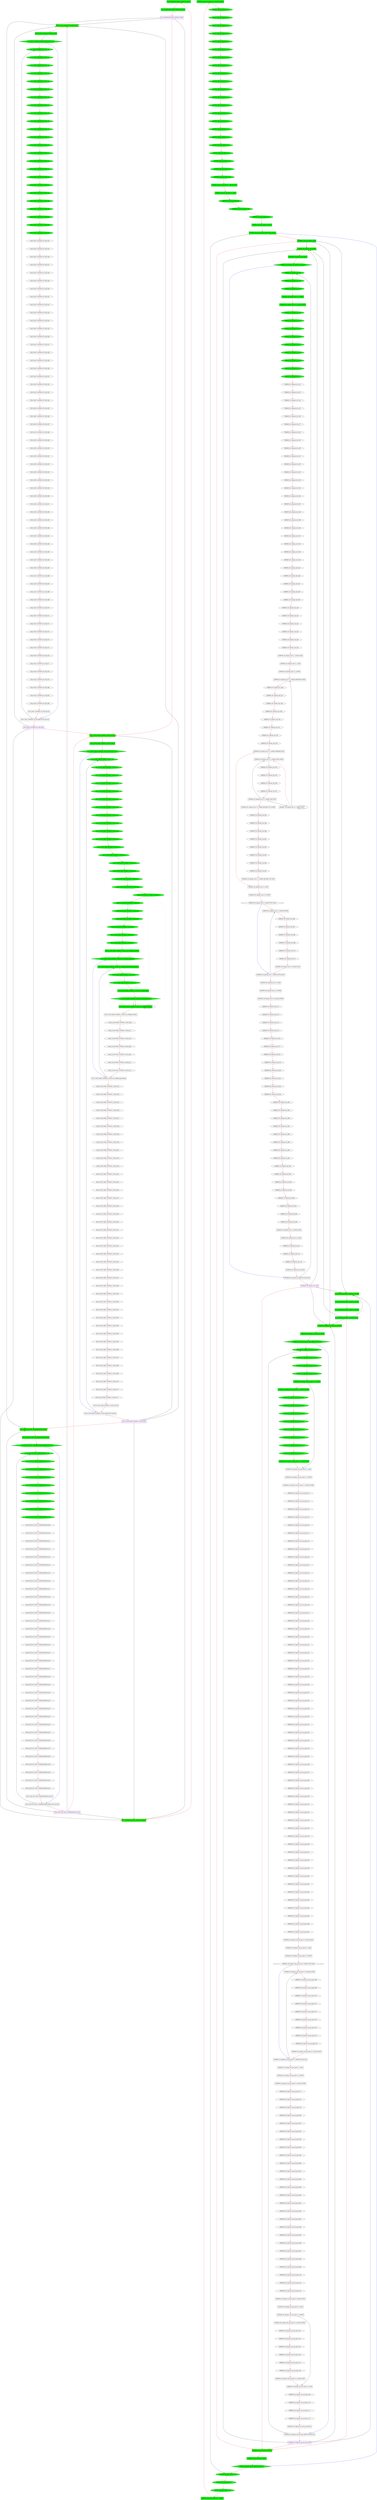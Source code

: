 digraph G {
graph [root="Demo",rankdir   = TB, nodesep           = 0.6, mindist     = 1.0, ranksep = 1.0, overlap = false]
node [style     = "filled", fillcolor = "white", color = "black"]
SA_20200626163324001_DEFAULT_ALIGN[cpu="0", flags="0x00000107", type="block", tperiod="10000", pattern="SA_20200626163324001_DEFAULT", patentry="false", patexit="false", beamproc="undefined", bpentry="false", bpexit="false", qlo="false", qhi="false", qil="false", shape     = "rectangle", fillcolor = "green"];
SA_20200626163324001_DEFAULT_BLOCK[cpu="0", flags="0x00000107", type="block", tperiod="1000000000", pattern="SA_20200626163324001_DEFAULT", patentry="false", patexit="false", beamproc="undefined", bpentry="false", bpexit="false", qlo="false", qhi="false", qil="false", shape     = "rectangle", fillcolor = "green"];
SA_20200626163324001_DEFAULT_ENTRY[cpu="0", flags="0x00002107", type="block", tperiod="10000", pattern="SA_20200626163324001_DEFAULT", patentry="true", patexit="false", beamproc="undefined", bpentry="false", bpexit="false", qlo="false", qhi="false", qil="false", shape     = "rectangle", fillcolor = "green", penwidth=2, color = "darkorange3"];
SA_20200626163324001_DEFAULT_EXIT[cpu="0", flags="0x00108007", type="block", tperiod="10000", pattern="SA_20200626163324001_DEFAULT", patentry="false", patexit="true", beamproc="undefined", bpentry="false", bpexit="false", qlo="true", qhi="false", qil="false", shape     = "rectangle", fillcolor = "white", penwidth=2, color = "purple"];
SIS18_FAST_20200626_TE_ESR_000[cpu="0", flags="0x00000102", type="tmsg", toffs="0", pattern="SIS18_FAST_20200626_TE_ESR", patentry="false", patexit="false", beamproc="undefined", bpentry="false", bpexit="false", fid="1", gid="300", evtno="255", beamin="0", bpcstart="0", sid="1", bpid="9", reqnobeam="0", vacc="0", id="0x112c0ff000100240", par="0x0000040000000000", tef="0", shape     = "oval", fillcolor = "green"];
SIS18_FAST_20200626_TE_ESR_001[cpu="0", flags="0x00000102", type="tmsg", toffs="0", pattern="SIS18_FAST_20200626_TE_ESR", patentry="false", patexit="false", beamproc="undefined", bpentry="false", bpexit="false", fid="1", gid="300", evtno="259", beamin="0", bpcstart="0", sid="1", bpid="9", reqnobeam="0", vacc="0", id="0x112c103000100240", par="0x0000040000000000", tef="0", shape     = "oval", fillcolor = "green"];
SIS18_FAST_20200626_TE_ESR_002[cpu="0", flags="0x00000102", type="tmsg", toffs="0", pattern="SIS18_FAST_20200626_TE_ESR", patentry="false", patexit="false", beamproc="undefined", bpentry="false", bpexit="false", fid="1", gid="498", evtno="259", beamin="0", bpcstart="0", sid="1", bpid="3", reqnobeam="0", vacc="0", id="0x11f21030001000c0", par="0x0000040000000000", tef="0", shape     = "oval", fillcolor = "green"];
SIS18_FAST_20200626_TE_ESR_003[cpu="0", flags="0x00000102", type="tmsg", toffs="0", pattern="SIS18_FAST_20200626_TE_ESR", patentry="false", patexit="false", beamproc="undefined", bpentry="false", bpexit="false", fid="1", gid="499", evtno="259", beamin="0", bpcstart="0", sid="1", bpid="3", reqnobeam="0", vacc="0", id="0x11f31030001000c0", par="0x0000040000000000", tef="0", shape     = "oval", fillcolor = "green"];
SIS18_FAST_20200626_TE_ESR_004[cpu="0", flags="0x00000102", type="tmsg", toffs="0", pattern="SIS18_FAST_20200626_TE_ESR", patentry="false", patexit="false", beamproc="undefined", bpentry="false", bpexit="false", fid="1", gid="500", evtno="259", beamin="0", bpcstart="0", sid="1", bpid="3", reqnobeam="0", vacc="0", id="0x11f41030001000c0", par="0x0000040000000000", tef="0", shape     = "oval", fillcolor = "green"];
SIS18_FAST_20200626_TE_ESR_005[cpu="0", flags="0x00000102", type="tmsg", toffs="0", pattern="SIS18_FAST_20200626_TE_ESR", patentry="false", patexit="false", beamproc="undefined", bpentry="false", bpexit="false", fid="1", gid="501", evtno="259", beamin="0", bpcstart="0", sid="1", bpid="3", reqnobeam="0", vacc="0", id="0x11f51030001000c0", par="0x0000040000000000", tef="0", shape     = "oval", fillcolor = "green"];
SIS18_FAST_20200626_TE_ESR_006[cpu="0", flags="0x00000102", type="tmsg", toffs="0", pattern="SIS18_FAST_20200626_TE_ESR", patentry="false", patexit="false", beamproc="undefined", bpentry="false", bpexit="false", fid="1", gid="502", evtno="259", beamin="0", bpcstart="0", sid="1", bpid="3", reqnobeam="0", vacc="0", id="0x11f61030001000c0", par="0x0000040000000000", tef="0", shape     = "oval", fillcolor = "green"];
SIS18_FAST_20200626_TE_ESR_007[cpu="0", flags="0x00000102", type="tmsg", toffs="0", pattern="SIS18_FAST_20200626_TE_ESR", patentry="false", patexit="false", beamproc="undefined", bpentry="false", bpexit="false", fid="1", gid="503", evtno="259", beamin="0", bpcstart="0", sid="1", bpid="3", reqnobeam="0", vacc="0", id="0x11f71030001000c0", par="0x0000040000000000", tef="0", shape     = "oval", fillcolor = "green"];
SIS18_FAST_20200626_TE_ESR_008[cpu="0", flags="0x00000102", type="tmsg", toffs="0", pattern="SIS18_FAST_20200626_TE_ESR", patentry="false", patexit="false", beamproc="undefined", bpentry="false", bpexit="false", fid="1", gid="504", evtno="259", beamin="0", bpcstart="0", sid="1", bpid="3", reqnobeam="0", vacc="0", id="0x11f81030001000c0", par="0x0000040000000000", tef="0", shape     = "oval", fillcolor = "green"];
SIS18_FAST_20200626_TE_ESR_009[cpu="0", flags="0x00000102", type="tmsg", toffs="200000", pattern="SIS18_FAST_20200626_TE_ESR", patentry="false", patexit="false", beamproc="undefined", bpentry="false", bpexit="false", fid="1", gid="300", evtno="245", beamin="0", bpcstart="0", sid="1", bpid="9", reqnobeam="0", vacc="0", id="0x112c0f5000100240", par="0x0000040000000000", tef="0", shape     = "oval", fillcolor = "green"];
SIS18_FAST_20200626_TE_ESR_010[cpu="0", flags="0x00000102", type="tmsg", toffs="20000000", pattern="SIS18_FAST_20200626_TE_ESR", patentry="false", patexit="false", beamproc="undefined", bpentry="false", bpexit="false", fid="1", gid="300", evtno="32", beamin="0", bpcstart="0", sid="1", bpid="1", reqnobeam="0", vacc="0", id="0x112c020000100040", par="0x0000040000000000", tef="0", shape     = "oval", fillcolor = "green"];
SIS18_FAST_20200626_TE_ESR_011[cpu="0", flags="0x00000102", type="tmsg", toffs="20000000", pattern="SIS18_FAST_20200626_TE_ESR", patentry="false", patexit="false", beamproc="undefined", bpentry="false", bpexit="false", fid="1", gid="300", evtno="257", beamin="0", bpcstart="0", sid="1", bpid="1", reqnobeam="0", vacc="0", id="0x112c101000100040", par="0x0000040000000000", tef="0", shape     = "oval", fillcolor = "green"];
SIS18_FAST_20200626_TE_ESR_012[cpu="0", flags="0x00000102", type="tmsg", toffs="20000000", pattern="SIS18_FAST_20200626_TE_ESR", patentry="false", patexit="false", beamproc="undefined", bpentry="false", bpexit="false", fid="1", gid="498", evtno="257", beamin="0", bpcstart="0", sid="1", bpid="1", reqnobeam="0", vacc="0", id="0x11f2101000100040", par="0x0000040000000000", tef="0", shape     = "oval", fillcolor = "green"];
SIS18_FAST_20200626_TE_ESR_013[cpu="0", flags="0x00000102", type="tmsg", toffs="20000000", pattern="SIS18_FAST_20200626_TE_ESR", patentry="false", patexit="false", beamproc="undefined", bpentry="false", bpexit="false", fid="1", gid="499", evtno="257", beamin="0", bpcstart="0", sid="1", bpid="1", reqnobeam="0", vacc="0", id="0x11f3101000100040", par="0x0000040000000000", tef="0", shape     = "oval", fillcolor = "green"];
SIS18_FAST_20200626_TE_ESR_014[cpu="0", flags="0x00000102", type="tmsg", toffs="20000000", pattern="SIS18_FAST_20200626_TE_ESR", patentry="false", patexit="false", beamproc="undefined", bpentry="false", bpexit="false", fid="1", gid="500", evtno="257", beamin="0", bpcstart="0", sid="1", bpid="1", reqnobeam="0", vacc="0", id="0x11f4101000100040", par="0x0000040000000000", tef="0", shape     = "oval", fillcolor = "green"];
SIS18_FAST_20200626_TE_ESR_015[cpu="0", flags="0x00000102", type="tmsg", toffs="20000000", pattern="SIS18_FAST_20200626_TE_ESR", patentry="false", patexit="false", beamproc="undefined", bpentry="false", bpexit="false", fid="1", gid="501", evtno="257", beamin="0", bpcstart="0", sid="1", bpid="1", reqnobeam="0", vacc="0", id="0x11f5101000100040", par="0x0000040000000000", tef="0", shape     = "oval", fillcolor = "green"];
SIS18_FAST_20200626_TE_ESR_016[cpu="0", flags="0x00000102", type="tmsg", toffs="20000000", pattern="SIS18_FAST_20200626_TE_ESR", patentry="false", patexit="false", beamproc="undefined", bpentry="false", bpexit="false", fid="1", gid="502", evtno="257", beamin="0", bpcstart="0", sid="1", bpid="1", reqnobeam="0", vacc="0", id="0x11f6101000100040", par="0x0000040000000000", tef="0", shape     = "oval", fillcolor = "green"];
SIS18_FAST_20200626_TE_ESR_017[cpu="0", flags="0x00000102", type="tmsg", toffs="20000000", pattern="SIS18_FAST_20200626_TE_ESR", patentry="false", patexit="false", beamproc="undefined", bpentry="false", bpexit="false", fid="1", gid="503", evtno="257", beamin="0", bpcstart="0", sid="1", bpid="1", reqnobeam="0", vacc="0", id="0x11f7101000100040", par="0x0000040000000000", tef="0", shape     = "oval", fillcolor = "green"];
SIS18_FAST_20200626_TE_ESR_018[cpu="0", flags="0x00000102", type="tmsg", toffs="20000000", pattern="SIS18_FAST_20200626_TE_ESR", patentry="false", patexit="false", beamproc="undefined", bpentry="false", bpexit="false", fid="1", gid="504", evtno="257", beamin="0", bpcstart="0", sid="1", bpid="1", reqnobeam="0", vacc="0", id="0x11f8101000100040", par="0x0000040000000000", tef="0", shape     = "oval", fillcolor = "green"];
SIS18_FAST_20200626_TE_ESR_019[cpu="0", flags="0x00000102", type="tmsg", toffs="20000008", pattern="SIS18_FAST_20200626_TE_ESR", patentry="false", patexit="false", beamproc="undefined", bpentry="false", bpexit="false", fid="1", gid="300", evtno="512", beamin="0", bpcstart="0", sid="1", bpid="1", reqnobeam="0", vacc="0", id="0x112c200000100040", par="0x0000040000000000", tef="0", shape     = "oval", fillcolor = "green"];
SIS18_FAST_20200626_TE_ESR_020[cpu="0", flags="0x00000102", type="tmsg", toffs="20000008", pattern="SIS18_FAST_20200626_TE_ESR", patentry="false", patexit="false", beamproc="undefined", bpentry="false", bpexit="false", fid="1", gid="498", evtno="539", beamin="1", bpcstart="0", sid="1", bpid="2", reqnobeam="0", vacc="0", id="0x11f221b800100080", par="0x0000040000000000", tef="0", shape     = "oval", fillcolor = "green"];
SIS18_FAST_20200626_TE_ESR_021[cpu="0", flags="0x00000102", type="tmsg", toffs="20000024", pattern="SIS18_FAST_20200626_TE_ESR", patentry="false", patexit="false", beamproc="undefined", bpentry="false", bpexit="false", fid="1", gid="300", evtno="345", beamin="0", bpcstart="0", sid="1", bpid="1", reqnobeam="0", vacc="0", id="0x112c159000100040", par="0x0000040000000000", tef="0", shape     = "oval", fillcolor = "green"];
SIS18_FAST_20200626_TE_ESR_022[cpu="0", flags="0x00000102", type="tmsg", toffs="20040000", pattern="SIS18_FAST_20200626_TE_ESR", patentry="false", patexit="false", beamproc="undefined", bpentry="false", bpexit="false", fid="1", gid="300", evtno="75", beamin="0", bpcstart="0", sid="1", bpid="1", reqnobeam="0", vacc="0", id="0x112c04b000100040", par="0x0000040000000000", tef="0", shape     = "oval", fillcolor = "green"];
SIS18_FAST_20200626_TE_ESR_023[cpu="0", flags="0x00000102", type="tmsg", toffs="30000000", pattern="SIS18_FAST_20200626_TE_ESR", patentry="false", patexit="false", beamproc="undefined", bpentry="false", bpexit="false", fid="1", gid="300", evtno="513", beamin="0", bpcstart="0", sid="1", bpid="1", reqnobeam="0", vacc="0", id="0x112c201000100040", par="0x0000040000000000", tef="0", shape     = "oval", fillcolor = "green"];
SIS18_FAST_20200626_TE_ESR_024[cpu="0", flags="0x00000002", type="tmsg", toffs="151960000", pattern="SIS18_FAST_20200626_TE_ESR", patentry="false", patexit="false", beamproc="undefined", bpentry="false", bpexit="false", fid="1", gid="300", evtno="103", beamin="0", bpcstart="0", sid="1", bpid="1", reqnobeam="0", vacc="0", id="0x112c067000100040", par="0x0000040000000000", tef="0", shape     = "oval", fillcolor = "white"];
SIS18_FAST_20200626_TE_ESR_025[cpu="0", flags="0x00000002", type="tmsg", toffs="151980000", pattern="SIS18_FAST_20200626_TE_ESR", patentry="false", patexit="false", beamproc="undefined", bpentry="false", bpexit="false", fid="1", gid="300", evtno="44", beamin="0", bpcstart="0", sid="1", bpid="1", reqnobeam="0", vacc="0", id="0x112c02c000100040", par="0x0000040000000000", tef="0", shape     = "oval", fillcolor = "white"];
SIS18_FAST_20200626_TE_ESR_026[cpu="0", flags="0x00000002", type="tmsg", toffs="222000000", pattern="SIS18_FAST_20200626_TE_ESR", patentry="false", patexit="false", beamproc="undefined", bpentry="false", bpexit="false", fid="1", gid="300", evtno="256", beamin="1", bpcstart="0", sid="1", bpid="2", reqnobeam="0", vacc="0", id="0x112c100800100080", par="0x0000040000000000", tef="0", shape     = "oval", fillcolor = "white"];
SIS18_FAST_20200626_TE_ESR_027[cpu="0", flags="0x00000002", type="tmsg", toffs="222000000", pattern="SIS18_FAST_20200626_TE_ESR", patentry="false", patexit="false", beamproc="undefined", bpentry="false", bpexit="false", fid="1", gid="498", evtno="256", beamin="1", bpcstart="0", sid="1", bpid="2", reqnobeam="0", vacc="0", id="0x11f2100800100080", par="0x0000040000000000", tef="0", shape     = "oval", fillcolor = "white"];
SIS18_FAST_20200626_TE_ESR_028[cpu="0", flags="0x00000002", type="tmsg", toffs="222000000", pattern="SIS18_FAST_20200626_TE_ESR", patentry="false", patexit="false", beamproc="undefined", bpentry="false", bpexit="false", fid="1", gid="499", evtno="256", beamin="1", bpcstart="0", sid="1", bpid="2", reqnobeam="0", vacc="0", id="0x11f3100800100080", par="0x0000040000000000", tef="0", shape     = "oval", fillcolor = "white"];
SIS18_FAST_20200626_TE_ESR_029[cpu="0", flags="0x00000002", type="tmsg", toffs="222000008", pattern="SIS18_FAST_20200626_TE_ESR", patentry="false", patexit="false", beamproc="undefined", bpentry="false", bpexit="false", fid="1", gid="300", evtno="512", beamin="1", bpcstart="0", sid="1", bpid="2", reqnobeam="0", vacc="0", id="0x112c200800100080", par="0x0000040000000000", tef="0", shape     = "oval", fillcolor = "white"];
SIS18_FAST_20200626_TE_ESR_030[cpu="0", flags="0x00000002", type="tmsg", toffs="228640000", pattern="SIS18_FAST_20200626_TE_ESR", patentry="false", patexit="false", beamproc="undefined", bpentry="false", bpexit="false", fid="1", gid="300", evtno="39", beamin="1", bpcstart="0", sid="1", bpid="2", reqnobeam="0", vacc="0", id="0x112c027800100080", par="0x0000040000000000", tef="0", shape     = "oval", fillcolor = "white"];
SIS18_FAST_20200626_TE_ESR_031[cpu="0", flags="0x00000002", type="tmsg", toffs="230290000", pattern="SIS18_FAST_20200626_TE_ESR", patentry="false", patexit="false", beamproc="undefined", bpentry="false", bpexit="false", fid="1", gid="300", evtno="107", beamin="1", bpcstart="0", sid="1", bpid="2", reqnobeam="0", vacc="0", id="0x112c06b800100080", par="0x0000040000000000", tef="0", shape     = "oval", fillcolor = "white"];
SIS18_FAST_20200626_TE_ESR_032[cpu="0", flags="0x00000002", type="tmsg", toffs="230290000", pattern="SIS18_FAST_20200626_TE_ESR", patentry="false", patexit="false", beamproc="undefined", bpentry="false", bpexit="false", fid="1", gid="300", evtno="283", beamin="1", bpcstart="0", sid="1", bpid="2", reqnobeam="0", vacc="0", id="0x112c11b800100080", par="0x0000040000000000", tef="0", shape     = "oval", fillcolor = "white"];
SIS18_FAST_20200626_TE_ESR_033[cpu="0", flags="0x00000002", type="tmsg", toffs="230440000", pattern="SIS18_FAST_20200626_TE_ESR", patentry="false", patexit="false", beamproc="undefined", bpentry="false", bpexit="false", fid="1", gid="300", evtno="40", beamin="1", bpcstart="0", sid="1", bpid="2", reqnobeam="0", vacc="0", id="0x112c028800100080", par="0x0000040000000000", tef="0", shape     = "oval", fillcolor = "white"];
SIS18_FAST_20200626_TE_ESR_034[cpu="0", flags="0x00000002", type="tmsg", toffs="230500000", pattern="SIS18_FAST_20200626_TE_ESR", patentry="false", patexit="false", beamproc="undefined", bpentry="false", bpexit="false", fid="1", gid="300", evtno="518", beamin="1", bpcstart="0", sid="1", bpid="2", reqnobeam="0", vacc="0", id="0x112c206800100080", par="0x0000040000000000", tef="0", shape     = "oval", fillcolor = "white"];
SIS18_FAST_20200626_TE_ESR_035[cpu="0", flags="0x00000002", type="tmsg", toffs="230500000", pattern="SIS18_FAST_20200626_TE_ESR", patentry="false", patexit="false", beamproc="undefined", bpentry="false", bpexit="false", fid="1", gid="498", evtno="518", beamin="1", bpcstart="0", sid="1", bpid="2", reqnobeam="0", vacc="0", id="0x11f2206800100080", par="0x0000040000000000", tef="0", shape     = "oval", fillcolor = "white"];
SIS18_FAST_20200626_TE_ESR_036[cpu="0", flags="0x00000002", type="tmsg", toffs="230580000", pattern="SIS18_FAST_20200626_TE_ESR", patentry="false", patexit="false", beamproc="undefined", bpentry="false", bpexit="false", fid="1", gid="498", evtno="520", beamin="1", bpcstart="0", sid="1", bpid="2", reqnobeam="0", vacc="0", id="0x11f2208800100080", par="0x0000040000000000", tef="0", shape     = "oval", fillcolor = "white"];
SIS18_FAST_20200626_TE_ESR_037[cpu="0", flags="0x00000002", type="tmsg", toffs="248000000", pattern="SIS18_FAST_20200626_TE_ESR", patentry="false", patexit="false", beamproc="undefined", bpentry="false", bpexit="false", fid="1", gid="300", evtno="43", beamin="1", bpcstart="0", sid="1", bpid="3", reqnobeam="0", vacc="0", id="0x112c02b8001000c0", par="0x0000040000000000", tef="0", shape     = "oval", fillcolor = "white"];
SIS18_FAST_20200626_TE_ESR_038[cpu="0", flags="0x00000002", type="tmsg", toffs="248000000", pattern="SIS18_FAST_20200626_TE_ESR", patentry="false", patexit="false", beamproc="undefined", bpentry="false", bpexit="false", fid="1", gid="300", evtno="256", beamin="1", bpcstart="0", sid="1", bpid="3", reqnobeam="0", vacc="0", id="0x112c1008001000c0", par="0x0000040000000000", tef="0", shape     = "oval", fillcolor = "white"];
SIS18_FAST_20200626_TE_ESR_039[cpu="0", flags="0x00000002", type="tmsg", toffs="248000000", pattern="SIS18_FAST_20200626_TE_ESR", patentry="false", patexit="false", beamproc="undefined", bpentry="false", bpexit="false", fid="1", gid="498", evtno="256", beamin="0", bpcstart="0", sid="1", bpid="3", reqnobeam="0", vacc="0", id="0x11f21000001000c0", par="0x0000040000000000", tef="0", shape     = "oval", fillcolor = "white"];
SIS18_FAST_20200626_TE_ESR_040[cpu="0", flags="0x00000002", type="tmsg", toffs="248000000", pattern="SIS18_FAST_20200626_TE_ESR", patentry="false", patexit="false", beamproc="undefined", bpentry="false", bpexit="false", fid="1", gid="499", evtno="256", beamin="0", bpcstart="0", sid="1", bpid="3", reqnobeam="0", vacc="0", id="0x11f31000001000c0", par="0x0000040000000000", tef="0", shape     = "oval", fillcolor = "white"];
SIS18_FAST_20200626_TE_ESR_041[cpu="0", flags="0x00000002", type="tmsg", toffs="248000008", pattern="SIS18_FAST_20200626_TE_ESR", patentry="false", patexit="false", beamproc="undefined", bpentry="false", bpexit="false", fid="1", gid="300", evtno="512", beamin="1", bpcstart="0", sid="1", bpid="3", reqnobeam="0", vacc="0", id="0x112c2008001000c0", par="0x0000040000000000", tef="0", shape     = "oval", fillcolor = "white"];
SIS18_FAST_20200626_TE_ESR_042[cpu="0", flags="0x00000002", type="tmsg", toffs="274000000", pattern="SIS18_FAST_20200626_TE_ESR", patentry="false", patexit="false", beamproc="undefined", bpentry="false", bpexit="false", fid="1", gid="300", evtno="256", beamin="1", bpcstart="0", sid="1", bpid="4", reqnobeam="0", vacc="0", id="0x112c100800100100", par="0x0000040000000000", tef="0", shape     = "oval", fillcolor = "white"];
SIS18_FAST_20200626_TE_ESR_043[cpu="0", flags="0x00000002", type="tmsg", toffs="274000008", pattern="SIS18_FAST_20200626_TE_ESR", patentry="false", patexit="false", beamproc="undefined", bpentry="false", bpexit="false", fid="1", gid="300", evtno="285", beamin="1", bpcstart="0", sid="1", bpid="4", reqnobeam="0", vacc="0", id="0x112c11d800100100", par="0x0000040000000000", tef="0", shape     = "oval", fillcolor = "white"];
SIS18_FAST_20200626_TE_ESR_044[cpu="0", flags="0x00000002", type="tmsg", toffs="274000008", pattern="SIS18_FAST_20200626_TE_ESR", patentry="false", patexit="false", beamproc="undefined", bpentry="false", bpexit="false", fid="1", gid="300", evtno="512", beamin="1", bpcstart="0", sid="1", bpid="4", reqnobeam="0", vacc="0", id="0x112c200800100100", par="0x0000040000000000", tef="0", shape     = "oval", fillcolor = "white"];
SIS18_FAST_20200626_TE_ESR_045[cpu="0", flags="0x00000002", type="tmsg", toffs="497980000", pattern="SIS18_FAST_20200626_TE_ESR", patentry="false", patexit="false", beamproc="undefined", bpentry="false", bpexit="false", fid="1", gid="300", evtno="45", beamin="1", bpcstart="0", sid="1", bpid="4", reqnobeam="0", vacc="0", id="0x112c02d800100100", par="0x0000040000000000", tef="0", shape     = "oval", fillcolor = "white"];
SIS18_FAST_20200626_TE_ESR_046[cpu="0", flags="0x00000002", type="tmsg", toffs="498000000", pattern="SIS18_FAST_20200626_TE_ESR", patentry="false", patexit="false", beamproc="undefined", bpentry="false", bpexit="false", fid="1", gid="300", evtno="256", beamin="1", bpcstart="0", sid="1", bpid="5", reqnobeam="0", vacc="0", id="0x112c100800100140", par="0x0000040000000000", tef="0", shape     = "oval", fillcolor = "white"];
SIS18_FAST_20200626_TE_ESR_047[cpu="0", flags="0x00000002", type="tmsg", toffs="498000008", pattern="SIS18_FAST_20200626_TE_ESR", patentry="false", patexit="false", beamproc="undefined", bpentry="false", bpexit="false", fid="1", gid="300", evtno="512", beamin="1", bpcstart="0", sid="1", bpid="5", reqnobeam="0", vacc="0", id="0x112c200800100140", par="0x0000040000000000", tef="0", shape     = "oval", fillcolor = "white"];
SIS18_FAST_20200626_TE_ESR_048[cpu="0", flags="0x00000002", type="tmsg", toffs="708000000", pattern="SIS18_FAST_20200626_TE_ESR", patentry="false", patexit="false", beamproc="undefined", bpentry="false", bpexit="false", fid="1", gid="300", evtno="57", beamin="1", bpcstart="0", sid="1", bpid="6", reqnobeam="0", vacc="0", id="0x112c039800100180", par="0x0000040000000000", tef="0", shape     = "oval", fillcolor = "white"];
SIS18_FAST_20200626_TE_ESR_049[cpu="0", flags="0x00000002", type="tmsg", toffs="708000000", pattern="SIS18_FAST_20200626_TE_ESR", patentry="false", patexit="false", beamproc="undefined", bpentry="false", bpexit="false", fid="1", gid="300", evtno="256", beamin="1", bpcstart="0", sid="1", bpid="6", reqnobeam="0", vacc="0", id="0x112c100800100180", par="0x0000040000000000", tef="0", shape     = "oval", fillcolor = "white"];
SIS18_FAST_20200626_TE_ESR_050[cpu="0", flags="0x00000002", type="tmsg", toffs="708000000", pattern="SIS18_FAST_20200626_TE_ESR", patentry="false", patexit="false", beamproc="undefined", bpentry="false", bpexit="false", fid="1", gid="500", evtno="256", beamin="1", bpcstart="0", sid="1", bpid="2", reqnobeam="0", vacc="0", id="0x11f4100800100080", par="0x0000040000000000", tef="0", shape     = "oval", fillcolor = "white"];
SIS18_FAST_20200626_TE_ESR_051[cpu="0", flags="0x00000002", type="tmsg", toffs="708000000", pattern="SIS18_FAST_20200626_TE_ESR", patentry="false", patexit="false", beamproc="undefined", bpentry="false", bpexit="false", fid="1", gid="501", evtno="256", beamin="1", bpcstart="0", sid="1", bpid="2", reqnobeam="0", vacc="0", id="0x11f5100800100080", par="0x0000040000000000", tef="0", shape     = "oval", fillcolor = "white"];
SIS18_FAST_20200626_TE_ESR_052[cpu="0", flags="0x00000002", type="tmsg", toffs="708000000", pattern="SIS18_FAST_20200626_TE_ESR", patentry="false", patexit="false", beamproc="undefined", bpentry="false", bpexit="false", fid="1", gid="502", evtno="256", beamin="1", bpcstart="0", sid="1", bpid="2", reqnobeam="0", vacc="0", id="0x11f6100800100080", par="0x0000040000000000", tef="0", shape     = "oval", fillcolor = "white"];
SIS18_FAST_20200626_TE_ESR_053[cpu="0", flags="0x00000002", type="tmsg", toffs="708000000", pattern="SIS18_FAST_20200626_TE_ESR", patentry="false", patexit="false", beamproc="undefined", bpentry="false", bpexit="false", fid="1", gid="503", evtno="256", beamin="1", bpcstart="0", sid="1", bpid="2", reqnobeam="0", vacc="0", id="0x11f7100800100080", par="0x0000040000000000", tef="0", shape     = "oval", fillcolor = "white"];
SIS18_FAST_20200626_TE_ESR_054[cpu="0", flags="0x00000002", type="tmsg", toffs="708000000", pattern="SIS18_FAST_20200626_TE_ESR", patentry="false", patexit="false", beamproc="undefined", bpentry="false", bpexit="false", fid="1", gid="504", evtno="256", beamin="1", bpcstart="0", sid="1", bpid="2", reqnobeam="0", vacc="0", id="0x11f8100800100080", par="0x0000040000000000", tef="0", shape     = "oval", fillcolor = "white"];
SIS18_FAST_20200626_TE_ESR_055[cpu="0", flags="0x00000002", type="tmsg", toffs="708000008", pattern="SIS18_FAST_20200626_TE_ESR", patentry="false", patexit="false", beamproc="undefined", bpentry="false", bpexit="false", fid="1", gid="300", evtno="512", beamin="1", bpcstart="0", sid="1", bpid="6", reqnobeam="0", vacc="0", id="0x112c200800100180", par="0x0000040000000000", tef="0", shape     = "oval", fillcolor = "white"];
SIS18_FAST_20200626_TE_ESR_056[cpu="0", flags="0x00000002", type="tmsg", toffs="723000000", pattern="SIS18_FAST_20200626_TE_ESR", patentry="false", patexit="false", beamproc="undefined", bpentry="false", bpexit="false", fid="1", gid="300", evtno="47", beamin="1", bpcstart="0", sid="1", bpid="7", reqnobeam="0", vacc="0", id="0x112c02f8001001c0", par="0x0000040000000000", tef="0", shape     = "oval", fillcolor = "white"];
SIS18_FAST_20200626_TE_ESR_057[cpu="0", flags="0x00000002", type="tmsg", toffs="758000000", pattern="SIS18_FAST_20200626_TE_ESR", patentry="false", patexit="false", beamproc="undefined", bpentry="false", bpexit="false", fid="1", gid="300", evtno="49", beamin="1", bpcstart="0", sid="1", bpid="7", reqnobeam="0", vacc="0", id="0x112c0318001001c0", par="0x0000040000000000", tef="0", shape     = "oval", fillcolor = "white"];
SIS18_FAST_20200626_TE_ESR_058[cpu="0", flags="0x00000002", type="tmsg", toffs="758000000", pattern="SIS18_FAST_20200626_TE_ESR", patentry="false", patexit="false", beamproc="undefined", bpentry="false", bpexit="false", fid="1", gid="300", evtno="256", beamin="1", bpcstart="0", sid="1", bpid="7", reqnobeam="0", vacc="0", id="0x112c1008001001c0", par="0x0000040000000000", tef="0", shape     = "oval", fillcolor = "white"];
SIS18_FAST_20200626_TE_ESR_059[cpu="0", flags="0x00000002", type="tmsg", toffs="758000008", pattern="SIS18_FAST_20200626_TE_ESR", patentry="false", patexit="false", beamproc="undefined", bpentry="false", bpexit="false", fid="1", gid="300", evtno="284", beamin="1", bpcstart="0", sid="1", bpid="7", reqnobeam="0", vacc="0", id="0x112c11c8001001c0", par="0x0000040000000000", tef="0", shape     = "oval", fillcolor = "white"];
SIS18_FAST_20200626_TE_ESR_060[cpu="0", flags="0x00000002", type="tmsg", toffs="758000008", pattern="SIS18_FAST_20200626_TE_ESR", patentry="false", patexit="false", beamproc="undefined", bpentry="false", bpexit="false", fid="1", gid="300", evtno="512", beamin="1", bpcstart="0", sid="1", bpid="7", reqnobeam="0", vacc="0", id="0x112c2008001001c0", par="0x0000040000000000", tef="0", shape     = "oval", fillcolor = "white"];
SIS18_FAST_20200626_TE_ESR_061[cpu="0", flags="0x00000002", type="tmsg", toffs="783980000", pattern="SIS18_FAST_20200626_TE_ESR", patentry="false", patexit="false", beamproc="undefined", bpentry="false", bpexit="false", fid="1", gid="300", evtno="51", beamin="1", bpcstart="0", sid="1", bpid="7", reqnobeam="0", vacc="0", id="0x112c0338001001c0", par="0x0000040000000000", tef="0", shape     = "oval", fillcolor = "white"];
SIS18_FAST_20200626_TE_ESR_062[cpu="0", flags="0x00000002", type="tmsg", toffs="783999992", pattern="SIS18_FAST_20200626_TE_ESR", patentry="false", patexit="false", beamproc="undefined", bpentry="false", bpexit="false", fid="1", gid="300", evtno="520", beamin="1", bpcstart="0", sid="1", bpid="7", reqnobeam="0", vacc="0", id="0x112c2088001001c0", par="0x0000040000000000", tef="0", shape     = "oval", fillcolor = "white"];
SIS18_FAST_20200626_TE_ESR_063[cpu="0", flags="0x00000002", type="tmsg", toffs="784000000", pattern="SIS18_FAST_20200626_TE_ESR", patentry="false", patexit="false", beamproc="undefined", bpentry="false", bpexit="false", fid="1", gid="300", evtno="256", beamin="1", bpcstart="0", sid="1", bpid="8", reqnobeam="0", vacc="0", id="0x112c100800100200", par="0x0000040000000000", tef="0", shape     = "oval", fillcolor = "white"];
SIS18_FAST_20200626_TE_ESR_064[cpu="0", flags="0x00000002", type="tmsg", toffs="784000008", pattern="SIS18_FAST_20200626_TE_ESR", patentry="false", patexit="false", beamproc="undefined", bpentry="false", bpexit="false", fid="1", gid="300", evtno="512", beamin="1", bpcstart="0", sid="1", bpid="8", reqnobeam="0", vacc="0", id="0x112c200800100200", par="0x0000040000000000", tef="0", shape     = "oval", fillcolor = "white"];
SIS18_FAST_20200626_TE_ESR_065[cpu="0", flags="0x00000002", type="tmsg", toffs="834000000", pattern="SIS18_FAST_20200626_TE_ESR", patentry="false", patexit="false", beamproc="undefined", bpentry="false", bpexit="false", fid="1", gid="300", evtno="52", beamin="0", bpcstart="0", sid="1", bpid="9", reqnobeam="0", vacc="0", id="0x112c034000100240", par="0x0000040000000000", tef="0", shape     = "oval", fillcolor = "white"];
SIS18_FAST_20200626_TE_ESR_066[cpu="0", flags="0x00000002", type="tmsg", toffs="834000000", pattern="SIS18_FAST_20200626_TE_ESR", patentry="false", patexit="false", beamproc="undefined", bpentry="false", bpexit="false", fid="1", gid="300", evtno="256", beamin="0", bpcstart="0", sid="1", bpid="9", reqnobeam="0", vacc="0", id="0x112c100000100240", par="0x0000040000000000", tef="0", shape     = "oval", fillcolor = "white"];
SIS18_FAST_20200626_TE_ESR_067[cpu="0", flags="0x00000002", type="tmsg", toffs="834000000", pattern="SIS18_FAST_20200626_TE_ESR", patentry="false", patexit="false", beamproc="undefined", bpentry="false", bpexit="false", fid="1", gid="500", evtno="256", beamin="0", bpcstart="0", sid="1", bpid="3", reqnobeam="0", vacc="0", id="0x11f41000001000c0", par="0x0000040000000000", tef="0", shape     = "oval", fillcolor = "white"];
SIS18_FAST_20200626_TE_ESR_068[cpu="0", flags="0x00000002", type="tmsg", toffs="834000000", pattern="SIS18_FAST_20200626_TE_ESR", patentry="false", patexit="false", beamproc="undefined", bpentry="false", bpexit="false", fid="1", gid="501", evtno="256", beamin="0", bpcstart="0", sid="1", bpid="3", reqnobeam="0", vacc="0", id="0x11f51000001000c0", par="0x0000040000000000", tef="0", shape     = "oval", fillcolor = "white"];
SIS18_FAST_20200626_TE_ESR_069[cpu="0", flags="0x00000002", type="tmsg", toffs="834000000", pattern="SIS18_FAST_20200626_TE_ESR", patentry="false", patexit="false", beamproc="undefined", bpentry="false", bpexit="false", fid="1", gid="502", evtno="256", beamin="0", bpcstart="0", sid="1", bpid="3", reqnobeam="0", vacc="0", id="0x11f61000001000c0", par="0x0000040000000000", tef="0", shape     = "oval", fillcolor = "white"];
SIS18_FAST_20200626_TE_ESR_070[cpu="0", flags="0x00000002", type="tmsg", toffs="834000000", pattern="SIS18_FAST_20200626_TE_ESR", patentry="false", patexit="false", beamproc="undefined", bpentry="false", bpexit="false", fid="1", gid="503", evtno="256", beamin="0", bpcstart="0", sid="1", bpid="3", reqnobeam="0", vacc="0", id="0x11f71000001000c0", par="0x0000040000000000", tef="0", shape     = "oval", fillcolor = "white"];
SIS18_FAST_20200626_TE_ESR_071[cpu="0", flags="0x00000002", type="tmsg", toffs="834000000", pattern="SIS18_FAST_20200626_TE_ESR", patentry="false", patexit="false", beamproc="undefined", bpentry="false", bpexit="false", fid="1", gid="504", evtno="256", beamin="0", bpcstart="0", sid="1", bpid="3", reqnobeam="0", vacc="0", id="0x11f81000001000c0", par="0x0000040000000000", tef="0", shape     = "oval", fillcolor = "white"];
SIS18_FAST_20200626_TE_ESR_072[cpu="0", flags="0x00000002", type="tmsg", toffs="834000008", pattern="SIS18_FAST_20200626_TE_ESR", patentry="false", patexit="false", beamproc="undefined", bpentry="false", bpexit="false", fid="1", gid="300", evtno="512", beamin="0", bpcstart="0", sid="1", bpid="9", reqnobeam="0", vacc="0", id="0x112c200000100240", par="0x0000040000000000", tef="0", shape     = "oval", fillcolor = "white"];
SIS18_FAST_20200626_TE_ESR_073[cpu="0", flags="0x00000002", type="tmsg", toffs="1073980000", pattern="SIS18_FAST_20200626_TE_ESR", patentry="false", patexit="false", beamproc="undefined", bpentry="false", bpexit="false", fid="1", gid="300", evtno="55", beamin="0", bpcstart="0", sid="1", bpid="9", reqnobeam="0", vacc="0", id="0x112c037000100240", par="0x0000040000000000", tef="0", shape     = "oval", fillcolor = "white"];
SIS18_FAST_20200626_TE_ESR_074[cpu="0", flags="0x00000002", type="tmsg", toffs="1074020000", pattern="SIS18_FAST_20200626_TE_ESR", patentry="false", patexit="false", beamproc="undefined", bpentry="false", bpexit="false", fid="1", gid="300", evtno="246", beamin="0", bpcstart="0", sid="1", bpid="9", reqnobeam="0", vacc="0", id="0x112c0f6000100240", par="0x0000040000000000", tef="0", shape     = "oval", fillcolor = "white"];
SIS18_FAST_20200626_TE_ESR_075[cpu="0", flags="0x00000002", type="tmsg", toffs="1088000000", pattern="SIS18_FAST_20200626_TE_ESR", patentry="false", patexit="false", beamproc="undefined", bpentry="false", bpexit="false", fid="1", gid="300", evtno="258", beamin="0", bpcstart="0", sid="1", bpid="9", reqnobeam="0", vacc="0", id="0x112c102000100240", par="0x0000040000000000", tef="0", shape     = "oval", fillcolor = "white"];
SIS18_FAST_20200626_TE_ESR_076[cpu="0", flags="0x00000002", type="tmsg", toffs="1088000000", pattern="SIS18_FAST_20200626_TE_ESR", patentry="false", patexit="false", beamproc="undefined", bpentry="false", bpexit="false", fid="1", gid="498", evtno="258", beamin="0", bpcstart="0", sid="1", bpid="3", reqnobeam="0", vacc="0", id="0x11f21020001000c0", par="0x0000040000000000", tef="0", shape     = "oval", fillcolor = "white"];
SIS18_FAST_20200626_TE_ESR_077[cpu="0", flags="0x00000002", type="tmsg", toffs="1088000000", pattern="SIS18_FAST_20200626_TE_ESR", patentry="false", patexit="false", beamproc="undefined", bpentry="false", bpexit="false", fid="1", gid="499", evtno="258", beamin="0", bpcstart="0", sid="1", bpid="3", reqnobeam="0", vacc="0", id="0x11f31020001000c0", par="0x0000040000000000", tef="0", shape     = "oval", fillcolor = "white"];
SIS18_FAST_20200626_TE_ESR_078[cpu="0", flags="0x00000002", type="tmsg", toffs="1088000000", pattern="SIS18_FAST_20200626_TE_ESR", patentry="false", patexit="false", beamproc="undefined", bpentry="false", bpexit="false", fid="1", gid="500", evtno="258", beamin="0", bpcstart="0", sid="1", bpid="3", reqnobeam="0", vacc="0", id="0x11f41020001000c0", par="0x0000040000000000", tef="0", shape     = "oval", fillcolor = "white"];
SIS18_FAST_20200626_TE_ESR_079[cpu="0", flags="0x00000002", type="tmsg", toffs="1088000000", pattern="SIS18_FAST_20200626_TE_ESR", patentry="false", patexit="false", beamproc="undefined", bpentry="false", bpexit="false", fid="1", gid="501", evtno="258", beamin="0", bpcstart="0", sid="1", bpid="3", reqnobeam="0", vacc="0", id="0x11f51020001000c0", par="0x0000040000000000", tef="0", shape     = "oval", fillcolor = "white"];
SIS18_FAST_20200626_TE_ESR_080[cpu="0", flags="0x00000002", type="tmsg", toffs="1088000000", pattern="SIS18_FAST_20200626_TE_ESR", patentry="false", patexit="false", beamproc="undefined", bpentry="false", bpexit="false", fid="1", gid="502", evtno="258", beamin="0", bpcstart="0", sid="1", bpid="3", reqnobeam="0", vacc="0", id="0x11f61020001000c0", par="0x0000040000000000", tef="0", shape     = "oval", fillcolor = "white"];
SIS18_FAST_20200626_TE_ESR_081[cpu="0", flags="0x00000002", type="tmsg", toffs="1088000000", pattern="SIS18_FAST_20200626_TE_ESR", patentry="false", patexit="false", beamproc="undefined", bpentry="false", bpexit="false", fid="1", gid="503", evtno="258", beamin="0", bpcstart="0", sid="1", bpid="3", reqnobeam="0", vacc="0", id="0x11f71020001000c0", par="0x0000040000000000", tef="0", shape     = "oval", fillcolor = "white"];
SIS18_FAST_20200626_TE_ESR_082[cpu="0", flags="0x00000002", type="tmsg", toffs="1088000000", pattern="SIS18_FAST_20200626_TE_ESR", patentry="false", patexit="false", beamproc="undefined", bpentry="false", bpexit="false", fid="1", gid="504", evtno="258", beamin="0", bpcstart="0", sid="1", bpid="3", reqnobeam="0", vacc="0", id="0x11f81020001000c0", par="0x0000040000000000", tef="0", shape     = "oval", fillcolor = "white"];
SIS18_FAST_20200626_TE_ESR_ALIGN[cpu="0", flags="0x00000107", type="block", tperiod="10000", pattern="SIS18_FAST_20200626_TE_ESR", patentry="false", patexit="false", beamproc="undefined", bpentry="false", bpexit="false", qlo="false", qhi="false", qil="false", shape     = "rectangle", fillcolor = "green"];
SIS18_FAST_20200626_TE_ESR_BLOCK[cpu="0", flags="0x00000007", type="block", tperiod="1128000000", pattern="SIS18_FAST_20200626_TE_ESR", patentry="false", patexit="false", beamproc="undefined", bpentry="false", bpexit="false", qlo="false", qhi="false", qil="false", shape     = "rectangle", fillcolor = "white"];
SIS18_FAST_20200626_TE_ESR_ENTRY[cpu="0", flags="0x00002107", type="block", tperiod="10000", pattern="SIS18_FAST_20200626_TE_ESR", patentry="true", patexit="false", beamproc="undefined", bpentry="false", bpexit="false", qlo="false", qhi="false", qil="false", shape     = "rectangle", fillcolor = "green", penwidth=2, color = "darkorange3"];
SIS18_FAST_20200626_TE_ESR_EXIT[cpu="0", flags="0x00108007", type="block", tperiod="10000", pattern="SIS18_FAST_20200626_TE_ESR", patentry="false", patexit="true", beamproc="undefined", bpentry="false", bpexit="false", qlo="true", qhi="false", qil="false", shape     = "rectangle", fillcolor = "white", penwidth=2, color = "purple"];
SIS18_FAST_20200626_TE_ESR_REPCOUNT_BLOCK[cpu="0", flags="0x00100007", type="block", tperiod="10000", pattern="SIS18_FAST_20200626_TE_ESR", patentry="false", patexit="false", beamproc="undefined", bpentry="false", bpexit="false", qlo="true", qhi="false", qil="false", shape     = "rectangle", fillcolor = "white"];
SIS18_FAST_20200626_TE_ESR_REPCOUNT_FLOW[cpu="0", flags="0x00000104", type="flow", tvalid="0", vabs="true", prio="0", toffs="0", pattern="SIS18_FAST_20200626_TE_ESR", patentry="false", patexit="false", beamproc="undefined", bpentry="false", bpexit="false", qty="0", shape     = "hexagon", fillcolor = "green"];
SIS18_FAST_RF_SYNC_COMMISSIONING_000[cpu="0", flags="0x00000102", type="tmsg", toffs="0", pattern="SIS18_FAST_RF_SYNC_COMMISSIONING", patentry="false", patexit="false", beamproc="undefined", bpentry="false", bpexit="false", fid="1", gid="300", evtno="255", beamin="0", bpcstart="0", sid="4", bpid="33", reqnobeam="0", vacc="0", id="0x112c0ff000400840", par="0x00001c0000000000", tef="0", shape     = "oval", fillcolor = "green"];
SIS18_FAST_RF_SYNC_COMMISSIONING_001[cpu="0", flags="0x00000102", type="tmsg", toffs="0", pattern="SIS18_FAST_RF_SYNC_COMMISSIONING", patentry="false", patexit="false", beamproc="undefined", bpentry="false", bpexit="false", fid="1", gid="300", evtno="259", beamin="0", bpcstart="0", sid="4", bpid="33", reqnobeam="0", vacc="0", id="0x112c103000400840", par="0x00001c0000000000", tef="0", shape     = "oval", fillcolor = "green"];
SIS18_FAST_RF_SYNC_COMMISSIONING_002[cpu="0", flags="0x00000102", type="tmsg", toffs="200000", pattern="SIS18_FAST_RF_SYNC_COMMISSIONING", patentry="false", patexit="false", beamproc="undefined", bpentry="false", bpexit="false", fid="1", gid="300", evtno="245", beamin="0", bpcstart="0", sid="4", bpid="33", reqnobeam="0", vacc="0", id="0x112c0f5000400840", par="0x00001c0000000000", tef="0", shape     = "oval", fillcolor = "green"];
SIS18_FAST_RF_SYNC_COMMISSIONING_003[cpu="0", flags="0x00000102", type="tmsg", toffs="20000000", pattern="SIS18_FAST_RF_SYNC_COMMISSIONING", patentry="false", patexit="false", beamproc="undefined", bpentry="false", bpexit="false", fid="1", gid="300", evtno="32", beamin="0", bpcstart="0", sid="4", bpid="26", reqnobeam="0", vacc="0", id="0x112c020000400680", par="0x00001c0000000000", tef="0", shape     = "oval", fillcolor = "green"];
SIS18_FAST_RF_SYNC_COMMISSIONING_004[cpu="0", flags="0x00000102", type="tmsg", toffs="20000000", pattern="SIS18_FAST_RF_SYNC_COMMISSIONING", patentry="false", patexit="false", beamproc="undefined", bpentry="false", bpexit="false", fid="1", gid="300", evtno="257", beamin="0", bpcstart="0", sid="4", bpid="26", reqnobeam="0", vacc="0", id="0x112c101000400680", par="0x00001c0000000000", tef="0", shape     = "oval", fillcolor = "green"];
SIS18_FAST_RF_SYNC_COMMISSIONING_005[cpu="0", flags="0x00000102", type="tmsg", toffs="20000008", pattern="SIS18_FAST_RF_SYNC_COMMISSIONING", patentry="false", patexit="false", beamproc="undefined", bpentry="false", bpexit="false", fid="1", gid="300", evtno="512", beamin="0", bpcstart="0", sid="4", bpid="26", reqnobeam="0", vacc="0", id="0x112c200000400680", par="0x00001c0000000000", tef="0", shape     = "oval", fillcolor = "green"];
SIS18_FAST_RF_SYNC_COMMISSIONING_006[cpu="0", flags="0x00000102", type="tmsg", toffs="20000024", pattern="SIS18_FAST_RF_SYNC_COMMISSIONING", patentry="false", patexit="false", beamproc="undefined", bpentry="false", bpexit="false", fid="1", gid="300", evtno="345", beamin="0", bpcstart="0", sid="4", bpid="26", reqnobeam="0", vacc="0", id="0x112c159000400680", par="0x00001c0000000000", tef="0", shape     = "oval", fillcolor = "green"];
SIS18_FAST_RF_SYNC_COMMISSIONING_007[cpu="0", flags="0x00000102", type="tmsg", toffs="20040000", pattern="SIS18_FAST_RF_SYNC_COMMISSIONING", patentry="false", patexit="false", beamproc="undefined", bpentry="false", bpexit="false", fid="1", gid="300", evtno="75", beamin="0", bpcstart="0", sid="4", bpid="26", reqnobeam="0", vacc="0", id="0x112c04b000400680", par="0x00001c0000000000", tef="0", shape     = "oval", fillcolor = "green"];
SIS18_FAST_RF_SYNC_COMMISSIONING_008[cpu="0", flags="0x00000102", type="tmsg", toffs="30000000", pattern="SIS18_FAST_RF_SYNC_COMMISSIONING", patentry="false", patexit="false", beamproc="undefined", bpentry="false", bpexit="false", fid="1", gid="300", evtno="513", beamin="0", bpcstart="0", sid="4", bpid="26", reqnobeam="0", vacc="0", id="0x112c201000400680", par="0x00001c0000000000", tef="0", shape     = "oval", fillcolor = "green"];
SIS18_FAST_RF_SYNC_COMMISSIONING_009[cpu="0", flags="0x00000002", type="tmsg", toffs="119960000", pattern="SIS18_FAST_RF_SYNC_COMMISSIONING", patentry="false", patexit="false", beamproc="undefined", bpentry="false", bpexit="false", fid="1", gid="300", evtno="103", beamin="0", bpcstart="0", sid="4", bpid="26", reqnobeam="0", vacc="0", id="0x112c067000400680", par="0x00001c0000000000", tef="0", shape     = "oval", fillcolor = "white"];
SIS18_FAST_RF_SYNC_COMMISSIONING_010[cpu="0", flags="0x00000002", type="tmsg", toffs="119980000", pattern="SIS18_FAST_RF_SYNC_COMMISSIONING", patentry="false", patexit="false", beamproc="undefined", bpentry="false", bpexit="false", fid="1", gid="300", evtno="44", beamin="0", bpcstart="0", sid="4", bpid="26", reqnobeam="0", vacc="0", id="0x112c02c000400680", par="0x00001c0000000000", tef="0", shape     = "oval", fillcolor = "white"];
SIS18_FAST_RF_SYNC_COMMISSIONING_011[cpu="0", flags="0x00000002", type="tmsg", toffs="190000000", pattern="SIS18_FAST_RF_SYNC_COMMISSIONING", patentry="false", patexit="false", beamproc="undefined", bpentry="false", bpexit="false", fid="1", gid="300", evtno="256", beamin="1", bpcstart="0", sid="4", bpid="27", reqnobeam="0", vacc="0", id="0x112c1008004006c0", par="0x00001c0000000000", tef="0", shape     = "oval", fillcolor = "white"];
SIS18_FAST_RF_SYNC_COMMISSIONING_012[cpu="0", flags="0x00000002", type="tmsg", toffs="190000008", pattern="SIS18_FAST_RF_SYNC_COMMISSIONING", patentry="false", patexit="false", beamproc="undefined", bpentry="false", bpexit="false", fid="1", gid="300", evtno="512", beamin="1", bpcstart="0", sid="4", bpid="27", reqnobeam="0", vacc="0", id="0x112c2008004006c0", par="0x00001c0000000000", tef="0", shape     = "oval", fillcolor = "white"];
SIS18_FAST_RF_SYNC_COMMISSIONING_013[cpu="0", flags="0x00000002", type="tmsg", toffs="196680000", pattern="SIS18_FAST_RF_SYNC_COMMISSIONING", patentry="false", patexit="false", beamproc="undefined", bpentry="false", bpexit="false", fid="1", gid="300", evtno="39", beamin="1", bpcstart="0", sid="4", bpid="27", reqnobeam="0", vacc="0", id="0x112c0278004006c0", par="0x00001c0000000000", tef="0", shape     = "oval", fillcolor = "white"];
SIS18_FAST_RF_SYNC_COMMISSIONING_014[cpu="0", flags="0x00000002", type="tmsg", toffs="198330000", pattern="SIS18_FAST_RF_SYNC_COMMISSIONING", patentry="false", patexit="false", beamproc="undefined", bpentry="false", bpexit="false", fid="1", gid="300", evtno="107", beamin="1", bpcstart="0", sid="4", bpid="27", reqnobeam="0", vacc="0", id="0x112c06b8004006c0", par="0x00001c0000000000", tef="0", shape     = "oval", fillcolor = "white"];
SIS18_FAST_RF_SYNC_COMMISSIONING_015[cpu="0", flags="0x00000002", type="tmsg", toffs="198330000", pattern="SIS18_FAST_RF_SYNC_COMMISSIONING", patentry="false", patexit="false", beamproc="undefined", bpentry="false", bpexit="false", fid="1", gid="300", evtno="283", beamin="1", bpcstart="0", sid="4", bpid="27", reqnobeam="0", vacc="0", id="0x112c11b8004006c0", par="0x00001c0000000000", tef="0", shape     = "oval", fillcolor = "white"];
SIS18_FAST_RF_SYNC_COMMISSIONING_016[cpu="0", flags="0x00000002", type="tmsg", toffs="198480000", pattern="SIS18_FAST_RF_SYNC_COMMISSIONING", patentry="false", patexit="false", beamproc="undefined", bpentry="false", bpexit="false", fid="1", gid="300", evtno="40", beamin="1", bpcstart="0", sid="4", bpid="27", reqnobeam="0", vacc="0", id="0x112c0288004006c0", par="0x00001c0000000000", tef="0", shape     = "oval", fillcolor = "white"];
SIS18_FAST_RF_SYNC_COMMISSIONING_017[cpu="0", flags="0x00000002", type="tmsg", toffs="198550000", pattern="SIS18_FAST_RF_SYNC_COMMISSIONING", patentry="false", patexit="false", beamproc="undefined", bpentry="false", bpexit="false", fid="1", gid="300", evtno="518", beamin="1", bpcstart="0", sid="4", bpid="27", reqnobeam="0", vacc="0", id="0x112c2068004006c0", par="0x00001c0000000000", tef="0", shape     = "oval", fillcolor = "white"];
SIS18_FAST_RF_SYNC_COMMISSIONING_018[cpu="0", flags="0x00000002", type="tmsg", toffs="216000000", pattern="SIS18_FAST_RF_SYNC_COMMISSIONING", patentry="false", patexit="false", beamproc="undefined", bpentry="false", bpexit="false", fid="1", gid="300", evtno="43", beamin="1", bpcstart="0", sid="4", bpid="28", reqnobeam="0", vacc="0", id="0x112c02b800400700", par="0x00001c0000000000", tef="0", shape     = "oval", fillcolor = "white"];
SIS18_FAST_RF_SYNC_COMMISSIONING_019[cpu="0", flags="0x00000002", type="tmsg", toffs="216000000", pattern="SIS18_FAST_RF_SYNC_COMMISSIONING", patentry="false", patexit="false", beamproc="undefined", bpentry="false", bpexit="false", fid="1", gid="300", evtno="256", beamin="1", bpcstart="0", sid="4", bpid="28", reqnobeam="0", vacc="0", id="0x112c100800400700", par="0x00001c0000000000", tef="0", shape     = "oval", fillcolor = "white"];
SIS18_FAST_RF_SYNC_COMMISSIONING_020[cpu="0", flags="0x00000002", type="tmsg", toffs="216000008", pattern="SIS18_FAST_RF_SYNC_COMMISSIONING", patentry="false", patexit="false", beamproc="undefined", bpentry="false", bpexit="false", fid="1", gid="300", evtno="512", beamin="1", bpcstart="0", sid="4", bpid="28", reqnobeam="0", vacc="0", id="0x112c200800400700", par="0x00001c0000000000", tef="0", shape     = "oval", fillcolor = "white"];
SIS18_FAST_RF_SYNC_COMMISSIONING_021[cpu="0", flags="0x00000002", type="tmsg", toffs="242000000", pattern="SIS18_FAST_RF_SYNC_COMMISSIONING", patentry="false", patexit="false", beamproc="undefined", bpentry="false", bpexit="false", fid="1", gid="300", evtno="256", beamin="1", bpcstart="0", sid="4", bpid="29", reqnobeam="0", vacc="0", id="0x112c100800400740", par="0x00001c0000000000", tef="0", shape     = "oval", fillcolor = "white"];
SIS18_FAST_RF_SYNC_COMMISSIONING_022[cpu="0", flags="0x00000002", type="tmsg", toffs="242000008", pattern="SIS18_FAST_RF_SYNC_COMMISSIONING", patentry="false", patexit="false", beamproc="undefined", bpentry="false", bpexit="false", fid="1", gid="300", evtno="285", beamin="1", bpcstart="0", sid="4", bpid="29", reqnobeam="0", vacc="0", id="0x112c11d800400740", par="0x00001c0000000000", tef="0", shape     = "oval", fillcolor = "white"];
SIS18_FAST_RF_SYNC_COMMISSIONING_023[cpu="0", flags="0x00000002", type="tmsg", toffs="242000008", pattern="SIS18_FAST_RF_SYNC_COMMISSIONING", patentry="false", patexit="false", beamproc="undefined", bpentry="false", bpexit="false", fid="1", gid="300", evtno="512", beamin="1", bpcstart="0", sid="4", bpid="29", reqnobeam="0", vacc="0", id="0x112c200800400740", par="0x00001c0000000000", tef="0", shape     = "oval", fillcolor = "white"];
SIS18_FAST_RF_SYNC_COMMISSIONING_024[cpu="0", flags="0x00000002", type="tmsg", toffs="1281980000", pattern="SIS18_FAST_RF_SYNC_COMMISSIONING", patentry="false", patexit="false", beamproc="undefined", bpentry="false", bpexit="false", fid="1", gid="300", evtno="45", beamin="1", bpcstart="0", sid="4", bpid="29", reqnobeam="0", vacc="0", id="0x112c02d800400740", par="0x00001c0000000000", tef="0", shape     = "oval", fillcolor = "white"];
SIS18_FAST_RF_SYNC_COMMISSIONING_025[cpu="0", flags="0x00000002", type="tmsg", toffs="1282000000", pattern="SIS18_FAST_RF_SYNC_COMMISSIONING", patentry="false", patexit="false", beamproc="undefined", bpentry="false", bpexit="false", fid="1", gid="300", evtno="57", beamin="1", bpcstart="0", sid="4", bpid="30", reqnobeam="0", vacc="0", id="0x112c039800400780", par="0x00001c0000000000", tef="0", shape     = "oval", fillcolor = "white"];
SIS18_FAST_RF_SYNC_COMMISSIONING_026[cpu="0", flags="0x00000002", type="tmsg", toffs="1282000000", pattern="SIS18_FAST_RF_SYNC_COMMISSIONING", patentry="false", patexit="false", beamproc="undefined", bpentry="false", bpexit="false", fid="1", gid="300", evtno="256", beamin="1", bpcstart="0", sid="4", bpid="30", reqnobeam="0", vacc="0", id="0x112c100800400780", par="0x00001c0000000000", tef="0", shape     = "oval", fillcolor = "white"];
SIS18_FAST_RF_SYNC_COMMISSIONING_027[cpu="0", flags="0x00000002", type="tmsg", toffs="1282000008", pattern="SIS18_FAST_RF_SYNC_COMMISSIONING", patentry="false", patexit="false", beamproc="undefined", bpentry="false", bpexit="false", fid="1", gid="300", evtno="512", beamin="1", bpcstart="0", sid="4", bpid="30", reqnobeam="0", vacc="0", id="0x112c200800400780", par="0x00001c0000000000", tef="0", shape     = "oval", fillcolor = "white"];
SIS18_FAST_RF_SYNC_COMMISSIONING_028[cpu="0", flags="0x00000002", type="tmsg", toffs="1297000000", pattern="SIS18_FAST_RF_SYNC_COMMISSIONING", patentry="false", patexit="false", beamproc="undefined", bpentry="false", bpexit="false", fid="1", gid="300", evtno="47", beamin="1", bpcstart="0", sid="4", bpid="31", reqnobeam="0", vacc="0", id="0x112c02f8004007c0", par="0x00001c0000000000", tef="0", shape     = "oval", fillcolor = "white"];
SIS18_FAST_RF_SYNC_COMMISSIONING_029[cpu="0", flags="0x00000002", type="tmsg", toffs="1332000000", pattern="SIS18_FAST_RF_SYNC_COMMISSIONING", patentry="false", patexit="false", beamproc="undefined", bpentry="false", bpexit="false", fid="1", gid="300", evtno="49", beamin="1", bpcstart="0", sid="4", bpid="31", reqnobeam="0", vacc="0", id="0x112c0318004007c0", par="0x00001c0000000000", tef="0", shape     = "oval", fillcolor = "white"];
SIS18_FAST_RF_SYNC_COMMISSIONING_030[cpu="0", flags="0x00000002", type="tmsg", toffs="1332000000", pattern="SIS18_FAST_RF_SYNC_COMMISSIONING", patentry="false", patexit="false", beamproc="undefined", bpentry="false", bpexit="false", fid="1", gid="300", evtno="256", beamin="1", bpcstart="0", sid="4", bpid="31", reqnobeam="0", vacc="0", id="0x112c1008004007c0", par="0x00001c0000000000", tef="0", shape     = "oval", fillcolor = "white"];
SIS18_FAST_RF_SYNC_COMMISSIONING_031[cpu="0", flags="0x00000002", type="tmsg", toffs="1332000008", pattern="SIS18_FAST_RF_SYNC_COMMISSIONING", patentry="false", patexit="false", beamproc="undefined", bpentry="false", bpexit="false", fid="1", gid="300", evtno="284", beamin="1", bpcstart="0", sid="4", bpid="31", reqnobeam="0", vacc="0", id="0x112c11c8004007c0", par="0x00001c0000000000", tef="0", shape     = "oval", fillcolor = "white"];
SIS18_FAST_RF_SYNC_COMMISSIONING_032[cpu="0", flags="0x00000002", type="tmsg", toffs="1332000008", pattern="SIS18_FAST_RF_SYNC_COMMISSIONING", patentry="false", patexit="false", beamproc="undefined", bpentry="false", bpexit="false", fid="1", gid="300", evtno="512", beamin="1", bpcstart="0", sid="4", bpid="31", reqnobeam="0", vacc="0", id="0x112c2008004007c0", par="0x00001c0000000000", tef="0", shape     = "oval", fillcolor = "white"];
SIS18_FAST_RF_SYNC_COMMISSIONING_033[cpu="0", flags="0x00000002", type="tmsg", toffs="1357980000", pattern="SIS18_FAST_RF_SYNC_COMMISSIONING", patentry="false", patexit="false", beamproc="undefined", bpentry="false", bpexit="false", fid="1", gid="300", evtno="51", beamin="1", bpcstart="0", sid="4", bpid="31", reqnobeam="0", vacc="0", id="0x112c0338004007c0", par="0x00001c0000000000", tef="0", shape     = "oval", fillcolor = "white"];
SIS18_FAST_RF_SYNC_COMMISSIONING_034[cpu="0", flags="0x00000002", type="tmsg", toffs="1357999992", pattern="SIS18_FAST_RF_SYNC_COMMISSIONING", patentry="false", patexit="false", beamproc="undefined", bpentry="false", bpexit="false", fid="1", gid="300", evtno="520", beamin="1", bpcstart="0", sid="4", bpid="31", reqnobeam="0", vacc="0", id="0x112c2088004007c0", par="0x00001c0000000000", tef="0", shape     = "oval", fillcolor = "white"];
SIS18_FAST_RF_SYNC_COMMISSIONING_035[cpu="0", flags="0x00000002", type="tmsg", toffs="1358000000", pattern="SIS18_FAST_RF_SYNC_COMMISSIONING", patentry="false", patexit="false", beamproc="undefined", bpentry="false", bpexit="false", fid="1", gid="300", evtno="256", beamin="1", bpcstart="0", sid="4", bpid="32", reqnobeam="0", vacc="0", id="0x112c100800400800", par="0x00001c0000000000", tef="0", shape     = "oval", fillcolor = "white"];
SIS18_FAST_RF_SYNC_COMMISSIONING_036[cpu="0", flags="0x00000002", type="tmsg", toffs="1358000008", pattern="SIS18_FAST_RF_SYNC_COMMISSIONING", patentry="false", patexit="false", beamproc="undefined", bpentry="false", bpexit="false", fid="1", gid="300", evtno="512", beamin="1", bpcstart="0", sid="4", bpid="32", reqnobeam="0", vacc="0", id="0x112c200800400800", par="0x00001c0000000000", tef="0", shape     = "oval", fillcolor = "white"];
SIS18_FAST_RF_SYNC_COMMISSIONING_037[cpu="0", flags="0x00000002", type="tmsg", toffs="1408000000", pattern="SIS18_FAST_RF_SYNC_COMMISSIONING", patentry="false", patexit="false", beamproc="undefined", bpentry="false", bpexit="false", fid="1", gid="300", evtno="52", beamin="0", bpcstart="0", sid="4", bpid="33", reqnobeam="0", vacc="0", id="0x112c034000400840", par="0x00001c0000000000", tef="0", shape     = "oval", fillcolor = "white"];
SIS18_FAST_RF_SYNC_COMMISSIONING_038[cpu="0", flags="0x00000002", type="tmsg", toffs="1408000000", pattern="SIS18_FAST_RF_SYNC_COMMISSIONING", patentry="false", patexit="false", beamproc="undefined", bpentry="false", bpexit="false", fid="1", gid="300", evtno="256", beamin="0", bpcstart="0", sid="4", bpid="33", reqnobeam="0", vacc="0", id="0x112c100000400840", par="0x00001c0000000000", tef="0", shape     = "oval", fillcolor = "white"];
SIS18_FAST_RF_SYNC_COMMISSIONING_039[cpu="0", flags="0x00000002", type="tmsg", toffs="1408000008", pattern="SIS18_FAST_RF_SYNC_COMMISSIONING", patentry="false", patexit="false", beamproc="undefined", bpentry="false", bpexit="false", fid="1", gid="300", evtno="512", beamin="0", bpcstart="0", sid="4", bpid="33", reqnobeam="0", vacc="0", id="0x112c200000400840", par="0x00001c0000000000", tef="0", shape     = "oval", fillcolor = "white"];
SIS18_FAST_RF_SYNC_COMMISSIONING_040[cpu="0", flags="0x00000002", type="tmsg", toffs="1989980000", pattern="SIS18_FAST_RF_SYNC_COMMISSIONING", patentry="false", patexit="false", beamproc="undefined", bpentry="false", bpexit="false", fid="1", gid="300", evtno="55", beamin="0", bpcstart="0", sid="4", bpid="33", reqnobeam="0", vacc="0", id="0x112c037000400840", par="0x00001c0000000000", tef="0", shape     = "oval", fillcolor = "white"];
SIS18_FAST_RF_SYNC_COMMISSIONING_041[cpu="0", flags="0x00000002", type="tmsg", toffs="1990020000", pattern="SIS18_FAST_RF_SYNC_COMMISSIONING", patentry="false", patexit="false", beamproc="undefined", bpentry="false", bpexit="false", fid="1", gid="300", evtno="246", beamin="0", bpcstart="0", sid="4", bpid="33", reqnobeam="0", vacc="0", id="0x112c0f6000400840", par="0x00001c0000000000", tef="0", shape     = "oval", fillcolor = "white"];
SIS18_FAST_RF_SYNC_COMMISSIONING_042[cpu="0", flags="0x00000002", type="tmsg", toffs="2004000000", pattern="SIS18_FAST_RF_SYNC_COMMISSIONING", patentry="false", patexit="false", beamproc="undefined", bpentry="false", bpexit="false", fid="1", gid="300", evtno="258", beamin="0", bpcstart="0", sid="4", bpid="33", reqnobeam="0", vacc="0", id="0x112c102000400840", par="0x00001c0000000000", tef="0", shape     = "oval", fillcolor = "white"];
SIS18_FAST_RF_SYNC_COMMISSIONING_ALIGN[cpu="0", flags="0x00000107", type="block", tperiod="10000", pattern="SIS18_FAST_RF_SYNC_COMMISSIONING", patentry="false", patexit="false", beamproc="undefined", bpentry="false", bpexit="false", qlo="false", qhi="false", qil="false", shape     = "rectangle", fillcolor = "green"];
SIS18_FAST_RF_SYNC_COMMISSIONING_BLOCK[cpu="0", flags="0x00000007", type="block", tperiod="2044000000", pattern="SIS18_FAST_RF_SYNC_COMMISSIONING", patentry="false", patexit="false", beamproc="undefined", bpentry="false", bpexit="false", qlo="false", qhi="false", qil="false", shape     = "rectangle", fillcolor = "white"];
SIS18_FAST_RF_SYNC_COMMISSIONING_ENTRY[cpu="0", flags="0x00002107", type="block", tperiod="10000", pattern="SIS18_FAST_RF_SYNC_COMMISSIONING", patentry="true", patexit="false", beamproc="undefined", bpentry="false", bpexit="false", qlo="false", qhi="false", qil="false", shape     = "rectangle", fillcolor = "green", penwidth=2, color = "darkorange3"];
SIS18_FAST_RF_SYNC_COMMISSIONING_EXIT[cpu="0", flags="0x00108007", type="block", tperiod="10000", pattern="SIS18_FAST_RF_SYNC_COMMISSIONING", patentry="false", patexit="true", beamproc="undefined", bpentry="false", bpexit="false", qlo="true", qhi="false", qil="false", shape     = "rectangle", fillcolor = "white", penwidth=2, color = "purple"];
SIS18_FAST_RF_SYNC_COMMISSIONING_REPCOUNT_BLOCK[cpu="0", flags="0x00100007", type="block", tperiod="10000", pattern="SIS18_FAST_RF_SYNC_COMMISSIONING", patentry="false", patexit="false", beamproc="undefined", bpentry="false", bpexit="false", qlo="true", qhi="false", qil="false", shape     = "rectangle", fillcolor = "white"];
SIS18_FAST_RF_SYNC_COMMISSIONING_REPCOUNT_FLOW[cpu="0", flags="0x00000104", type="flow", tvalid="0", vabs="true", prio="0", toffs="0", pattern="SIS18_FAST_RF_SYNC_COMMISSIONING", patentry="false", patexit="false", beamproc="undefined", bpentry="false", bpexit="false", qty="0", shape     = "hexagon", fillcolor = "green"];
SIS18_SLOW_HHD_20200820_133354_000[cpu="0", flags="0x00000102", type="tmsg", toffs="0", pattern="SIS18_SLOW_HHD_20200820_133354", patentry="false", patexit="false", beamproc="undefined", bpentry="false", bpexit="false", fid="1", gid="300", evtno="255", beamin="0", bpcstart="0", sid="3", bpid="25", reqnobeam="0", vacc="0", id="0x112c0ff000300640", par="0x0000180000000000", tef="0", shape     = "oval", fillcolor = "green"];
SIS18_SLOW_HHD_20200820_133354_001[cpu="0", flags="0x00000102", type="tmsg", toffs="0", pattern="SIS18_SLOW_HHD_20200820_133354", patentry="false", patexit="false", beamproc="undefined", bpentry="false", bpexit="false", fid="1", gid="300", evtno="259", beamin="0", bpcstart="0", sid="3", bpid="25", reqnobeam="0", vacc="0", id="0x112c103000300640", par="0x0000180000000000", tef="0", shape     = "oval", fillcolor = "green"];
SIS18_SLOW_HHD_20200820_133354_002[cpu="0", flags="0x00000102", type="tmsg", toffs="0", pattern="SIS18_SLOW_HHD_20200820_133354", patentry="false", patexit="false", beamproc="undefined", bpentry="false", bpexit="false", fid="1", gid="498", evtno="259", beamin="0", bpcstart="0", sid="3", bpid="9", reqnobeam="0", vacc="0", id="0x11f2103000300240", par="0x0000180000000000", tef="0", shape     = "oval", fillcolor = "green"];
SIS18_SLOW_HHD_20200820_133354_003[cpu="0", flags="0x00000102", type="tmsg", toffs="0", pattern="SIS18_SLOW_HHD_20200820_133354", patentry="false", patexit="false", beamproc="undefined", bpentry="false", bpexit="false", fid="1", gid="499", evtno="259", beamin="0", bpcstart="0", sid="3", bpid="9", reqnobeam="0", vacc="0", id="0x11f3103000300240", par="0x0000180000000000", tef="0", shape     = "oval", fillcolor = "green"];
SIS18_SLOW_HHD_20200820_133354_004[cpu="0", flags="0x00000102", type="tmsg", toffs="0", pattern="SIS18_SLOW_HHD_20200820_133354", patentry="false", patexit="false", beamproc="undefined", bpentry="false", bpexit="false", fid="1", gid="500", evtno="259", beamin="0", bpcstart="0", sid="3", bpid="9", reqnobeam="0", vacc="0", id="0x11f4103000300240", par="0x0000180000000000", tef="0", shape     = "oval", fillcolor = "green"];
SIS18_SLOW_HHD_20200820_133354_005[cpu="0", flags="0x00000102", type="tmsg", toffs="0", pattern="SIS18_SLOW_HHD_20200820_133354", patentry="false", patexit="false", beamproc="undefined", bpentry="false", bpexit="false", fid="1", gid="505", evtno="259", beamin="0", bpcstart="0", sid="3", bpid="3", reqnobeam="0", vacc="0", id="0x11f91030003000c0", par="0x0000180000000000", tef="0", shape     = "oval", fillcolor = "green"];
SIS18_SLOW_HHD_20200820_133354_006[cpu="0", flags="0x00000102", type="tmsg", toffs="0", pattern="SIS18_SLOW_HHD_20200820_133354", patentry="false", patexit="false", beamproc="undefined", bpentry="false", bpexit="false", fid="1", gid="506", evtno="259", beamin="0", bpcstart="0", sid="3", bpid="3", reqnobeam="0", vacc="0", id="0x11fa1030003000c0", par="0x0000180000000000", tef="0", shape     = "oval", fillcolor = "green"];
SIS18_SLOW_HHD_20200820_133354_007[cpu="0", flags="0x00000102", type="tmsg", toffs="200000", pattern="SIS18_SLOW_HHD_20200820_133354", patentry="false", patexit="false", beamproc="undefined", bpentry="false", bpexit="false", fid="1", gid="300", evtno="245", beamin="0", bpcstart="0", sid="3", bpid="25", reqnobeam="0", vacc="0", id="0x112c0f5000300640", par="0x0000180000000000", tef="0", shape     = "oval", fillcolor = "green"];
SIS18_SLOW_HHD_20200820_133354_008[cpu="0", flags="0x00000102", type="tmsg", toffs="20000000", pattern="SIS18_SLOW_HHD_20200820_133354", patentry="false", patexit="false", beamproc="undefined", bpentry="false", bpexit="false", fid="1", gid="300", evtno="32", beamin="0", bpcstart="0", sid="3", bpid="18", reqnobeam="0", vacc="0", id="0x112c020000300480", par="0x0000180000000000", tef="0", shape     = "oval", fillcolor = "green"];
SIS18_SLOW_HHD_20200820_133354_009[cpu="0", flags="0x00000102", type="tmsg", toffs="20000000", pattern="SIS18_SLOW_HHD_20200820_133354", patentry="false", patexit="false", beamproc="undefined", bpentry="false", bpexit="false", fid="1", gid="300", evtno="257", beamin="0", bpcstart="0", sid="3", bpid="18", reqnobeam="0", vacc="0", id="0x112c101000300480", par="0x0000180000000000", tef="0", shape     = "oval", fillcolor = "green"];
SIS18_SLOW_HHD_20200820_133354_010[cpu="0", flags="0x00000102", type="tmsg", toffs="20000000", pattern="SIS18_SLOW_HHD_20200820_133354", patentry="false", patexit="false", beamproc="undefined", bpentry="false", bpexit="false", fid="1", gid="498", evtno="257", beamin="0", bpcstart="0", sid="3", bpid="7", reqnobeam="0", vacc="0", id="0x11f21010003001c0", par="0x0000180000000000", tef="0", shape     = "oval", fillcolor = "green"];
SIS18_SLOW_HHD_20200820_133354_011[cpu="0", flags="0x00000102", type="tmsg", toffs="20000000", pattern="SIS18_SLOW_HHD_20200820_133354", patentry="false", patexit="false", beamproc="undefined", bpentry="false", bpexit="false", fid="1", gid="499", evtno="257", beamin="0", bpcstart="0", sid="3", bpid="7", reqnobeam="0", vacc="0", id="0x11f31010003001c0", par="0x0000180000000000", tef="0", shape     = "oval", fillcolor = "green"];
SIS18_SLOW_HHD_20200820_133354_012[cpu="0", flags="0x00000102", type="tmsg", toffs="20000000", pattern="SIS18_SLOW_HHD_20200820_133354", patentry="false", patexit="false", beamproc="undefined", bpentry="false", bpexit="false", fid="1", gid="500", evtno="257", beamin="0", bpcstart="0", sid="3", bpid="7", reqnobeam="0", vacc="0", id="0x11f41010003001c0", par="0x0000180000000000", tef="0", shape     = "oval", fillcolor = "green"];
SIS18_SLOW_HHD_20200820_133354_013[cpu="0", flags="0x00000102", type="tmsg", toffs="20000000", pattern="SIS18_SLOW_HHD_20200820_133354", patentry="false", patexit="false", beamproc="undefined", bpentry="false", bpexit="false", fid="1", gid="505", evtno="257", beamin="0", bpcstart="0", sid="3", bpid="1", reqnobeam="0", vacc="0", id="0x11f9101000300040", par="0x0000180000000000", tef="0", shape     = "oval", fillcolor = "green"];
SIS18_SLOW_HHD_20200820_133354_014[cpu="0", flags="0x00000102", type="tmsg", toffs="20000000", pattern="SIS18_SLOW_HHD_20200820_133354", patentry="false", patexit="false", beamproc="undefined", bpentry="false", bpexit="false", fid="1", gid="506", evtno="257", beamin="0", bpcstart="0", sid="3", bpid="1", reqnobeam="0", vacc="0", id="0x11fa101000300040", par="0x0000180000000000", tef="0", shape     = "oval", fillcolor = "green"];
SIS18_SLOW_HHD_20200820_133354_015[cpu="0", flags="0x00000102", type="tmsg", toffs="20000008", pattern="SIS18_SLOW_HHD_20200820_133354", patentry="false", patexit="false", beamproc="undefined", bpentry="false", bpexit="false", fid="1", gid="300", evtno="512", beamin="0", bpcstart="0", sid="3", bpid="18", reqnobeam="0", vacc="0", id="0x112c200000300480", par="0x0000180000000000", tef="0", shape     = "oval", fillcolor = "green"];
SIS18_SLOW_HHD_20200820_133354_016[cpu="0", flags="0x00000102", type="tmsg", toffs="20000024", pattern="SIS18_SLOW_HHD_20200820_133354", patentry="false", patexit="false", beamproc="undefined", bpentry="false", bpexit="false", fid="1", gid="300", evtno="345", beamin="0", bpcstart="0", sid="3", bpid="18", reqnobeam="0", vacc="0", id="0x112c159000300480", par="0x0000180000000000", tef="0", shape     = "oval", fillcolor = "green"];
SIS18_SLOW_HHD_20200820_133354_017[cpu="0", flags="0x00c00102", type="tmsg", toffs="20000024", pattern="SIS18_SLOW_HHD_20200820_133354", patentry="false", patexit="false", beamproc="undefined", bpentry="false", bpexit="false", fid="1", gid="300", evtno="350", beamin="0", bpcstart="0", sid="3", bpid="18", reqnobeam="1", vacc="1", id="0x112c15e000300491", par="0x04122c5c04122c90", tef="518149535", shape     = "oval", fillcolor = "green"];
SIS18_SLOW_HHD_20200820_133354_018[cpu="0", flags="0x00000102", type="tmsg", toffs="30000000", pattern="SIS18_SLOW_HHD_20200820_133354", patentry="false", patexit="false", beamproc="undefined", bpentry="false", bpexit="false", fid="1", gid="300", evtno="513", beamin="0", bpcstart="0", sid="3", bpid="18", reqnobeam="0", vacc="0", id="0x112c201000300480", par="0x0000180000000000", tef="0", shape     = "oval", fillcolor = "green"];
SIS18_SLOW_HHD_20200820_133354_019[cpu="0", flags="0x00000102", type="tmsg", toffs="151960000", pattern="SIS18_SLOW_HHD_20200820_133354", patentry="false", patexit="false", beamproc="undefined", bpentry="false", bpexit="false", fid="1", gid="300", evtno="103", beamin="0", bpcstart="0", sid="3", bpid="18", reqnobeam="0", vacc="0", id="0x112c067000300480", par="0x0000180000000000", tef="0", shape     = "oval", fillcolor = "green"];
SIS18_SLOW_HHD_20200820_133354_020[cpu="0", flags="0x00000102", type="tmsg", toffs="151980000", pattern="SIS18_SLOW_HHD_20200820_133354", patentry="false", patexit="false", beamproc="undefined", bpentry="false", bpexit="false", fid="1", gid="300", evtno="44", beamin="0", bpcstart="0", sid="3", bpid="18", reqnobeam="0", vacc="0", id="0x112c02c000300480", par="0x0000180000000000", tef="0", shape     = "oval", fillcolor = "green"];
SIS18_SLOW_HHD_20200820_133354_021[cpu="0", flags="0x00000102", type="tmsg", toffs="222000000", pattern="SIS18_SLOW_HHD_20200820_133354", patentry="false", patexit="false", beamproc="undefined", bpentry="false", bpexit="false", fid="1", gid="300", evtno="256", beamin="1", bpcstart="0", sid="3", bpid="19", reqnobeam="0", vacc="0", id="0x112c1008003004c0", par="0x0000180000000000", tef="0", shape     = "oval", fillcolor = "green"];
SIS18_SLOW_HHD_20200820_133354_022[cpu="0", flags="0x00000102", type="tmsg", toffs="222000000", pattern="SIS18_SLOW_HHD_20200820_133354", patentry="false", patexit="false", beamproc="undefined", bpentry="false", bpexit="false", fid="1", gid="498", evtno="256", beamin="1", bpcstart="0", sid="3", bpid="8", reqnobeam="0", vacc="0", id="0x11f2100800300200", par="0x0000180000000000", tef="0", shape     = "oval", fillcolor = "green"];
SIS18_SLOW_HHD_20200820_133354_023[cpu="0", flags="0x00000102", type="tmsg", toffs="222000000", pattern="SIS18_SLOW_HHD_20200820_133354", patentry="false", patexit="false", beamproc="undefined", bpentry="false", bpexit="false", fid="1", gid="499", evtno="256", beamin="1", bpcstart="0", sid="3", bpid="8", reqnobeam="0", vacc="0", id="0x11f3100800300200", par="0x0000180000000000", tef="0", shape     = "oval", fillcolor = "green"];
SIS18_SLOW_HHD_20200820_133354_023_DMBlk_InjectStart[cpu="0", flags="0x00000107", type="block", tperiod="276000000", pattern="SIS18_SLOW_HHD_20200820_133354", patentry="false", patexit="false", beamproc="undefined", bpentry="false", bpexit="false", qlo="false", qhi="false", qil="false", shape     = "rectangle", fillcolor = "green"];
SIS18_SLOW_HHD_20200820_133354_023_DMBlk_InjectionMultiLoopStart[cpu="0", flags="0x00100107", type="block", tperiod="10000", pattern="SIS18_SLOW_HHD_20200820_133354", patentry="false", patexit="false", beamproc="undefined", bpentry="false", bpexit="false", qlo="true", qhi="false", qil="false", shape     = "rectangle", fillcolor = "green"];
SIS18_SLOW_HHD_20200820_133354_023_DMCmd_InjectMulti[cpu="0", flags="0x00000104", type="flow", tvalid="0", vabs="true", prio="0", toffs="0", pattern="SIS18_SLOW_HHD_20200820_133354", patentry="false", patexit="false", beamproc="undefined", bpentry="false", bpexit="false", qty="4", shape     = "hexagon", fillcolor = "green"];
SIS18_SLOW_HHD_20200820_133354_024[cpu="0", flags="0x00000102", type="tmsg", toffs="0", pattern="SIS18_SLOW_HHD_20200820_133354", patentry="false", patexit="false", beamproc="undefined", bpentry="false", bpexit="false", fid="1", gid="498", evtno="539", beamin="1", bpcstart="0", sid="3", bpid="8", reqnobeam="0", vacc="0", id="0x11f221b800300200", par="0x0000180000000000", tef="0", shape     = "oval", fillcolor = "green"];
SIS18_SLOW_HHD_20200820_133354_025[cpu="0", flags="0x00000102", type="tmsg", toffs="150000016", pattern="SIS18_SLOW_HHD_20200820_133354", patentry="false", patexit="false", beamproc="undefined", bpentry="false", bpexit="false", fid="1", gid="300", evtno="352", beamin="1", bpcstart="0", sid="3", bpid="19", reqnobeam="1", vacc="1", id="0x112c1608003004d1", par="0x0000180000000000", tef="0", shape     = "oval", fillcolor = "green"];
SIS18_SLOW_HHD_20200820_133354_025_DMBlk_BReq[cpu="0", flags="0x00000107", type="block", tperiod="150010000", pattern="SIS18_SLOW_HHD_20200820_133354", patentry="false", patexit="false", beamproc="undefined", bpentry="false", bpexit="false", qlo="false", qhi="false", qil="false", shape     = "rectangle", fillcolor = "green"];
SIS18_SLOW_HHD_20200820_133354_025_DMBlk_FlexWait[cpu="0", flags="0x00700007", type="block", tperiod="70000", pattern="SIS18_SLOW_HHD_20200820_133354", patentry="false", patexit="false", beamproc="undefined", bpentry="false", bpexit="false", qlo="true", qhi="true", qil="true", shape     = "rectangle", fillcolor = "white"];
SIS18_SLOW_HHD_20200820_133354_025_DMBlk_WaitLoop[cpu="0", flags="0x00700107", type="block", tperiod="10000", pattern="SIS18_SLOW_HHD_20200820_133354", patentry="false", patexit="false", beamproc="undefined", bpentry="false", bpexit="false", qlo="true", qhi="true", qil="true", shape     = "rectangle", fillcolor = "green"];
SIS18_SLOW_HHD_20200820_133354_025_DMCmd_Wait10s[cpu="0", flags="0x00000104", type="flow", tvalid="0", vabs="true", prio="0", toffs="0", pattern="SIS18_SLOW_HHD_20200820_133354", patentry="false", patexit="false", beamproc="undefined", bpentry="false", bpexit="false", qty="1000000", shape     = "hexagon", fillcolor = "green"];
SIS18_SLOW_HHD_20200820_133354_026[cpu="0", flags="0x00000002", type="tmsg", toffs="6639984", pattern="SIS18_SLOW_HHD_20200820_133354", patentry="false", patexit="false", beamproc="undefined", bpentry="false", bpexit="false", fid="1", gid="300", evtno="39", beamin="1", bpcstart="0", sid="3", bpid="19", reqnobeam="0", vacc="0", id="0x112c0278003004c0", par="0x0000180000000000", tef="0", shape     = "oval", fillcolor = "white"];
SIS18_SLOW_HHD_20200820_133354_027[cpu="0", flags="0x00000002", type="tmsg", toffs="8289984", pattern="SIS18_SLOW_HHD_20200820_133354", patentry="false", patexit="false", beamproc="undefined", bpentry="false", bpexit="false", fid="1", gid="300", evtno="107", beamin="1", bpcstart="0", sid="3", bpid="19", reqnobeam="0", vacc="0", id="0x112c06b8003004c0", par="0x0000180000000000", tef="0", shape     = "oval", fillcolor = "white"];
SIS18_SLOW_HHD_20200820_133354_028[cpu="0", flags="0x00000002", type="tmsg", toffs="8289984", pattern="SIS18_SLOW_HHD_20200820_133354", patentry="false", patexit="false", beamproc="undefined", bpentry="false", bpexit="false", fid="1", gid="300", evtno="283", beamin="1", bpcstart="0", sid="3", bpid="19", reqnobeam="0", vacc="0", id="0x112c11b8003004c0", par="0x0000180000000000", tef="0", shape     = "oval", fillcolor = "white"];
SIS18_SLOW_HHD_20200820_133354_029[cpu="0", flags="0x00000002", type="tmsg", toffs="8439984", pattern="SIS18_SLOW_HHD_20200820_133354", patentry="false", patexit="false", beamproc="undefined", bpentry="false", bpexit="false", fid="1", gid="300", evtno="40", beamin="1", bpcstart="0", sid="3", bpid="19", reqnobeam="0", vacc="0", id="0x112c0288003004c0", par="0x0000180000000000", tef="0", shape     = "oval", fillcolor = "white"];
SIS18_SLOW_HHD_20200820_133354_030[cpu="0", flags="0x00000002", type="tmsg", toffs="8499984", pattern="SIS18_SLOW_HHD_20200820_133354", patentry="false", patexit="false", beamproc="undefined", bpentry="false", bpexit="false", fid="1", gid="300", evtno="518", beamin="1", bpcstart="0", sid="3", bpid="19", reqnobeam="0", vacc="0", id="0x112c2068003004c0", par="0x0000180000000000", tef="0", shape     = "oval", fillcolor = "white"];
SIS18_SLOW_HHD_20200820_133354_031[cpu="0", flags="0x00000002", type="tmsg", toffs="8499984", pattern="SIS18_SLOW_HHD_20200820_133354", patentry="false", patexit="false", beamproc="undefined", bpentry="false", bpexit="false", fid="1", gid="498", evtno="518", beamin="1", bpcstart="0", sid="3", bpid="8", reqnobeam="0", vacc="0", id="0x11f2206800300200", par="0x0000180000000000", tef="0", shape     = "oval", fillcolor = "white"];
SIS18_SLOW_HHD_20200820_133354_032[cpu="0", flags="0x00000002", type="tmsg", toffs="8579984", pattern="SIS18_SLOW_HHD_20200820_133354", patentry="false", patexit="false", beamproc="undefined", bpentry="false", bpexit="false", fid="1", gid="498", evtno="520", beamin="1", bpcstart="0", sid="3", bpid="8", reqnobeam="0", vacc="0", id="0x11f2208800300200", par="0x0000180000000000", tef="0", shape     = "oval", fillcolor = "white"];
SIS18_SLOW_HHD_20200820_133354_033[cpu="0", flags="0x00000002", type="tmsg", toffs="0", pattern="SIS18_SLOW_HHD_20200820_133354", patentry="false", patexit="false", beamproc="undefined", bpentry="false", bpexit="false", fid="1", gid="300", evtno="351", beamin="1", bpcstart="0", sid="3", bpid="20", reqnobeam="1", vacc="1", id="0x112c15f800300511", par="0x0000180000000000", tef="0", shape     = "oval", fillcolor = "white"];
SIS18_SLOW_HHD_20200820_133354_033_DMBlk_InjectionEnd[cpu="0", flags="0x00700007", type="block", tperiod="159999976", pattern="SIS18_SLOW_HHD_20200820_133354", patentry="false", patexit="false", beamproc="undefined", bpentry="false", bpexit="false", qlo="true", qhi="true", qil="true", shape     = "rectangle", fillcolor = "white"];
SIS18_SLOW_HHD_20200820_133354_034[cpu="0", flags="0x00000002", type="tmsg", toffs="0", pattern="SIS18_SLOW_HHD_20200820_133354", patentry="false", patexit="false", beamproc="undefined", bpentry="false", bpexit="false", fid="1", gid="300", evtno="43", beamin="1", bpcstart="0", sid="3", bpid="20", reqnobeam="0", vacc="0", id="0x112c02b800300500", par="0x0000180000000000", tef="0", shape     = "oval", fillcolor = "white"];
SIS18_SLOW_HHD_20200820_133354_035[cpu="0", flags="0x00000002", type="tmsg", toffs="0", pattern="SIS18_SLOW_HHD_20200820_133354", patentry="false", patexit="false", beamproc="undefined", bpentry="false", bpexit="false", fid="1", gid="300", evtno="256", beamin="1", bpcstart="0", sid="3", bpid="20", reqnobeam="0", vacc="0", id="0x112c100800300500", par="0x0000180000000000", tef="0", shape     = "oval", fillcolor = "white"];
SIS18_SLOW_HHD_20200820_133354_036[cpu="0", flags="0x00000002", type="tmsg", toffs="0", pattern="SIS18_SLOW_HHD_20200820_133354", patentry="false", patexit="false", beamproc="undefined", bpentry="false", bpexit="false", fid="1", gid="498", evtno="256", beamin="0", bpcstart="0", sid="3", bpid="9", reqnobeam="0", vacc="0", id="0x11f2100000300240", par="0x0000180000000000", tef="0", shape     = "oval", fillcolor = "white"];
SIS18_SLOW_HHD_20200820_133354_037[cpu="0", flags="0x00000002", type="tmsg", toffs="0", pattern="SIS18_SLOW_HHD_20200820_133354", patentry="false", patexit="false", beamproc="undefined", bpentry="false", bpexit="false", fid="1", gid="499", evtno="256", beamin="0", bpcstart="0", sid="3", bpid="9", reqnobeam="0", vacc="0", id="0x11f3100000300240", par="0x0000180000000000", tef="0", shape     = "oval", fillcolor = "white"];
SIS18_SLOW_HHD_20200820_133354_038[cpu="0", flags="0x00000002", type="tmsg", toffs="8", pattern="SIS18_SLOW_HHD_20200820_133354", patentry="false", patexit="false", beamproc="undefined", bpentry="false", bpexit="false", fid="1", gid="300", evtno="512", beamin="1", bpcstart="0", sid="3", bpid="20", reqnobeam="0", vacc="0", id="0x112c200800300500", par="0x0000180000000000", tef="0", shape     = "oval", fillcolor = "white"];
SIS18_SLOW_HHD_20200820_133354_039[cpu="0", flags="0x00000002", type="tmsg", toffs="10000000", pattern="SIS18_SLOW_HHD_20200820_133354", patentry="false", patexit="false", beamproc="undefined", bpentry="false", bpexit="false", fid="1", gid="300", evtno="513", beamin="1", bpcstart="0", sid="3", bpid="20", reqnobeam="0", vacc="0", id="0x112c201800300500", par="0x0000180000000000", tef="0", shape     = "oval", fillcolor = "white"];
SIS18_SLOW_HHD_20200820_133354_040[cpu="0", flags="0x00000002", type="tmsg", toffs="26000000", pattern="SIS18_SLOW_HHD_20200820_133354", patentry="false", patexit="false", beamproc="undefined", bpentry="false", bpexit="false", fid="1", gid="300", evtno="256", beamin="1", bpcstart="0", sid="3", bpid="21", reqnobeam="0", vacc="0", id="0x112c100800300540", par="0x0000180000000000", tef="0", shape     = "oval", fillcolor = "white"];
SIS18_SLOW_HHD_20200820_133354_041[cpu="0", flags="0x00000002", type="tmsg", toffs="26000008", pattern="SIS18_SLOW_HHD_20200820_133354", patentry="false", patexit="false", beamproc="undefined", bpentry="false", bpexit="false", fid="1", gid="300", evtno="285", beamin="1", bpcstart="0", sid="3", bpid="21", reqnobeam="0", vacc="0", id="0x112c11d800300540", par="0x0000180000000000", tef="0", shape     = "oval", fillcolor = "white"];
SIS18_SLOW_HHD_20200820_133354_042[cpu="0", flags="0x00000002", type="tmsg", toffs="26000008", pattern="SIS18_SLOW_HHD_20200820_133354", patentry="false", patexit="false", beamproc="undefined", bpentry="false", bpexit="false", fid="1", gid="300", evtno="512", beamin="1", bpcstart="0", sid="3", bpid="21", reqnobeam="0", vacc="0", id="0x112c200800300540", par="0x0000180000000000", tef="0", shape     = "oval", fillcolor = "white"];
SIS18_SLOW_HHD_20200820_133354_043[cpu="0", flags="0x00000002", type="tmsg", toffs="179980000", pattern="SIS18_SLOW_HHD_20200820_133354", patentry="false", patexit="false", beamproc="undefined", bpentry="false", bpexit="false", fid="1", gid="300", evtno="45", beamin="1", bpcstart="0", sid="3", bpid="21", reqnobeam="0", vacc="0", id="0x112c02d800300540", par="0x0000180000000000", tef="0", shape     = "oval", fillcolor = "white"];
SIS18_SLOW_HHD_20200820_133354_044[cpu="0", flags="0x00000002", type="tmsg", toffs="180000000", pattern="SIS18_SLOW_HHD_20200820_133354", patentry="false", patexit="false", beamproc="undefined", bpentry="false", bpexit="false", fid="1", gid="300", evtno="57", beamin="1", bpcstart="0", sid="3", bpid="22", reqnobeam="0", vacc="0", id="0x112c039800300580", par="0x0000180000000000", tef="0", shape     = "oval", fillcolor = "white"];
SIS18_SLOW_HHD_20200820_133354_045[cpu="0", flags="0x00000002", type="tmsg", toffs="180000000", pattern="SIS18_SLOW_HHD_20200820_133354", patentry="false", patexit="false", beamproc="undefined", bpentry="false", bpexit="false", fid="1", gid="300", evtno="256", beamin="1", bpcstart="0", sid="3", bpid="22", reqnobeam="0", vacc="0", id="0x112c100800300580", par="0x0000180000000000", tef="0", shape     = "oval", fillcolor = "white"];
SIS18_SLOW_HHD_20200820_133354_046[cpu="0", flags="0x00000002", type="tmsg", toffs="180000000", pattern="SIS18_SLOW_HHD_20200820_133354", patentry="false", patexit="false", beamproc="undefined", bpentry="false", bpexit="false", fid="1", gid="500", evtno="256", beamin="1", bpcstart="0", sid="3", bpid="8", reqnobeam="0", vacc="0", id="0x11f4100800300200", par="0x0000180000000000", tef="0", shape     = "oval", fillcolor = "white"];
SIS18_SLOW_HHD_20200820_133354_047[cpu="0", flags="0x00000002", type="tmsg", toffs="180000000", pattern="SIS18_SLOW_HHD_20200820_133354", patentry="false", patexit="false", beamproc="undefined", bpentry="false", bpexit="false", fid="1", gid="505", evtno="256", beamin="1", bpcstart="0", sid="3", bpid="2", reqnobeam="0", vacc="0", id="0x11f9100800300080", par="0x0000180000000000", tef="0", shape     = "oval", fillcolor = "white"];
SIS18_SLOW_HHD_20200820_133354_048[cpu="0", flags="0x00000002", type="tmsg", toffs="180000000", pattern="SIS18_SLOW_HHD_20200820_133354", patentry="false", patexit="false", beamproc="undefined", bpentry="false", bpexit="false", fid="1", gid="506", evtno="256", beamin="1", bpcstart="0", sid="3", bpid="2", reqnobeam="0", vacc="0", id="0x11fa100800300080", par="0x0000180000000000", tef="0", shape     = "oval", fillcolor = "white"];
SIS18_SLOW_HHD_20200820_133354_049[cpu="0", flags="0x00000002", type="tmsg", toffs="180000008", pattern="SIS18_SLOW_HHD_20200820_133354", patentry="false", patexit="false", beamproc="undefined", bpentry="false", bpexit="false", fid="1", gid="300", evtno="512", beamin="1", bpcstart="0", sid="3", bpid="22", reqnobeam="0", vacc="0", id="0x112c200800300580", par="0x0000180000000000", tef="0", shape     = "oval", fillcolor = "white"];
SIS18_SLOW_HHD_20200820_133354_050[cpu="0", flags="0x00000002", type="tmsg", toffs="230000000", pattern="SIS18_SLOW_HHD_20200820_133354", patentry="false", patexit="false", beamproc="undefined", bpentry="false", bpexit="false", fid="1", gid="300", evtno="46", beamin="1", bpcstart="0", sid="3", bpid="23", reqnobeam="0", vacc="0", id="0x112c02e8003005c0", par="0x0000180000000000", tef="0", shape     = "oval", fillcolor = "white"];
SIS18_SLOW_HHD_20200820_133354_051[cpu="0", flags="0x00000002", type="tmsg", toffs="230000000", pattern="SIS18_SLOW_HHD_20200820_133354", patentry="false", patexit="false", beamproc="undefined", bpentry="false", bpexit="false", fid="1", gid="300", evtno="256", beamin="1", bpcstart="0", sid="3", bpid="23", reqnobeam="0", vacc="0", id="0x112c1008003005c0", par="0x0000180000000000", tef="0", shape     = "oval", fillcolor = "white"];
SIS18_SLOW_HHD_20200820_133354_052[cpu="0", flags="0x00000002", type="tmsg", toffs="230000008", pattern="SIS18_SLOW_HHD_20200820_133354", patentry="false", patexit="false", beamproc="undefined", bpentry="false", bpexit="false", fid="1", gid="300", evtno="284", beamin="1", bpcstart="0", sid="3", bpid="23", reqnobeam="0", vacc="0", id="0x112c11c8003005c0", par="0x0000180000000000", tef="0", shape     = "oval", fillcolor = "white"];
SIS18_SLOW_HHD_20200820_133354_053[cpu="0", flags="0x00000002", type="tmsg", toffs="230000008", pattern="SIS18_SLOW_HHD_20200820_133354", patentry="false", patexit="false", beamproc="undefined", bpentry="false", bpexit="false", fid="1", gid="300", evtno="512", beamin="1", bpcstart="0", sid="3", bpid="23", reqnobeam="0", vacc="0", id="0x112c2008003005c0", par="0x0000180000000000", tef="0", shape     = "oval", fillcolor = "white"];
SIS18_SLOW_HHD_20200820_133354_054[cpu="0", flags="0x00000002", type="tmsg", toffs="735000000", pattern="SIS18_SLOW_HHD_20200820_133354", patentry="false", patexit="false", beamproc="undefined", bpentry="false", bpexit="false", fid="1", gid="300", evtno="104", beamin="1", bpcstart="0", sid="3", bpid="23", reqnobeam="0", vacc="0", id="0x112c0688003005c0", par="0x0000180000000000", tef="0", shape     = "oval", fillcolor = "white"];
SIS18_SLOW_HHD_20200820_133354_055[cpu="0", flags="0x00000002", type="tmsg", toffs="1239980000", pattern="SIS18_SLOW_HHD_20200820_133354", patentry="false", patexit="false", beamproc="undefined", bpentry="false", bpexit="false", fid="1", gid="300", evtno="51", beamin="1", bpcstart="0", sid="3", bpid="23", reqnobeam="0", vacc="0", id="0x112c0338003005c0", par="0x0000180000000000", tef="0", shape     = "oval", fillcolor = "white"];
SIS18_SLOW_HHD_20200820_133354_056[cpu="0", flags="0x00000002", type="tmsg", toffs="1239999992", pattern="SIS18_SLOW_HHD_20200820_133354", patentry="false", patexit="false", beamproc="undefined", bpentry="false", bpexit="false", fid="1", gid="300", evtno="520", beamin="1", bpcstart="0", sid="3", bpid="23", reqnobeam="0", vacc="0", id="0x112c2088003005c0", par="0x0000180000000000", tef="0", shape     = "oval", fillcolor = "white"];
SIS18_SLOW_HHD_20200820_133354_057[cpu="0", flags="0x00000002", type="tmsg", toffs="1240000000", pattern="SIS18_SLOW_HHD_20200820_133354", patentry="false", patexit="false", beamproc="undefined", bpentry="false", bpexit="false", fid="1", gid="300", evtno="256", beamin="1", bpcstart="0", sid="3", bpid="24", reqnobeam="0", vacc="0", id="0x112c100800300600", par="0x0000180000000000", tef="0", shape     = "oval", fillcolor = "white"];
SIS18_SLOW_HHD_20200820_133354_058[cpu="0", flags="0x00000002", type="tmsg", toffs="1240000008", pattern="SIS18_SLOW_HHD_20200820_133354", patentry="false", patexit="false", beamproc="undefined", bpentry="false", bpexit="false", fid="1", gid="300", evtno="512", beamin="1", bpcstart="0", sid="3", bpid="24", reqnobeam="0", vacc="0", id="0x112c200800300600", par="0x0000180000000000", tef="0", shape     = "oval", fillcolor = "white"];
SIS18_SLOW_HHD_20200820_133354_059[cpu="0", flags="0x00000002", type="tmsg", toffs="1290000000", pattern="SIS18_SLOW_HHD_20200820_133354", patentry="false", patexit="false", beamproc="undefined", bpentry="false", bpexit="false", fid="1", gid="300", evtno="52", beamin="0", bpcstart="0", sid="3", bpid="25", reqnobeam="0", vacc="0", id="0x112c034000300640", par="0x0000180000000000", tef="0", shape     = "oval", fillcolor = "white"];
SIS18_SLOW_HHD_20200820_133354_060[cpu="0", flags="0x00000002", type="tmsg", toffs="1290000000", pattern="SIS18_SLOW_HHD_20200820_133354", patentry="false", patexit="false", beamproc="undefined", bpentry="false", bpexit="false", fid="1", gid="300", evtno="256", beamin="0", bpcstart="0", sid="3", bpid="25", reqnobeam="0", vacc="0", id="0x112c100000300640", par="0x0000180000000000", tef="0", shape     = "oval", fillcolor = "white"];
SIS18_SLOW_HHD_20200820_133354_061[cpu="0", flags="0x00000002", type="tmsg", toffs="1290000000", pattern="SIS18_SLOW_HHD_20200820_133354", patentry="false", patexit="false", beamproc="undefined", bpentry="false", bpexit="false", fid="1", gid="500", evtno="256", beamin="0", bpcstart="0", sid="3", bpid="9", reqnobeam="0", vacc="0", id="0x11f4100000300240", par="0x0000180000000000", tef="0", shape     = "oval", fillcolor = "white"];
SIS18_SLOW_HHD_20200820_133354_062[cpu="0", flags="0x00000002", type="tmsg", toffs="1290000000", pattern="SIS18_SLOW_HHD_20200820_133354", patentry="false", patexit="false", beamproc="undefined", bpentry="false", bpexit="false", fid="1", gid="505", evtno="256", beamin="0", bpcstart="0", sid="3", bpid="3", reqnobeam="0", vacc="0", id="0x11f91000003000c0", par="0x0000180000000000", tef="0", shape     = "oval", fillcolor = "white"];
SIS18_SLOW_HHD_20200820_133354_063[cpu="0", flags="0x00000002", type="tmsg", toffs="1290000000", pattern="SIS18_SLOW_HHD_20200820_133354", patentry="false", patexit="false", beamproc="undefined", bpentry="false", bpexit="false", fid="1", gid="506", evtno="256", beamin="0", bpcstart="0", sid="3", bpid="3", reqnobeam="0", vacc="0", id="0x11fa1000003000c0", par="0x0000180000000000", tef="0", shape     = "oval", fillcolor = "white"];
SIS18_SLOW_HHD_20200820_133354_064[cpu="0", flags="0x00000002", type="tmsg", toffs="1290000008", pattern="SIS18_SLOW_HHD_20200820_133354", patentry="false", patexit="false", beamproc="undefined", bpentry="false", bpexit="false", fid="1", gid="300", evtno="512", beamin="0", bpcstart="0", sid="3", bpid="25", reqnobeam="0", vacc="0", id="0x112c200000300640", par="0x0000180000000000", tef="0", shape     = "oval", fillcolor = "white"];
SIS18_SLOW_HHD_20200820_133354_065[cpu="0", flags="0x00000002", type="tmsg", toffs="1445980000", pattern="SIS18_SLOW_HHD_20200820_133354", patentry="false", patexit="false", beamproc="undefined", bpentry="false", bpexit="false", fid="1", gid="300", evtno="55", beamin="0", bpcstart="0", sid="3", bpid="25", reqnobeam="0", vacc="0", id="0x112c037000300640", par="0x0000180000000000", tef="0", shape     = "oval", fillcolor = "white"];
SIS18_SLOW_HHD_20200820_133354_066[cpu="0", flags="0x00000002", type="tmsg", toffs="1446020000", pattern="SIS18_SLOW_HHD_20200820_133354", patentry="false", patexit="false", beamproc="undefined", bpentry="false", bpexit="false", fid="1", gid="300", evtno="246", beamin="0", bpcstart="0", sid="3", bpid="25", reqnobeam="0", vacc="0", id="0x112c0f6000300640", par="0x0000180000000000", tef="0", shape     = "oval", fillcolor = "white"];
SIS18_SLOW_HHD_20200820_133354_067[cpu="0", flags="0x00000002", type="tmsg", toffs="1460000000", pattern="SIS18_SLOW_HHD_20200820_133354", patentry="false", patexit="false", beamproc="undefined", bpentry="false", bpexit="false", fid="1", gid="300", evtno="258", beamin="0", bpcstart="0", sid="3", bpid="25", reqnobeam="0", vacc="0", id="0x112c102000300640", par="0x0000180000000000", tef="0", shape     = "oval", fillcolor = "white"];
SIS18_SLOW_HHD_20200820_133354_068[cpu="0", flags="0x00000002", type="tmsg", toffs="1460000000", pattern="SIS18_SLOW_HHD_20200820_133354", patentry="false", patexit="false", beamproc="undefined", bpentry="false", bpexit="false", fid="1", gid="498", evtno="258", beamin="0", bpcstart="0", sid="3", bpid="9", reqnobeam="0", vacc="0", id="0x11f2102000300240", par="0x0000180000000000", tef="0", shape     = "oval", fillcolor = "white"];
SIS18_SLOW_HHD_20200820_133354_069[cpu="0", flags="0x00000002", type="tmsg", toffs="1460000000", pattern="SIS18_SLOW_HHD_20200820_133354", patentry="false", patexit="false", beamproc="undefined", bpentry="false", bpexit="false", fid="1", gid="499", evtno="258", beamin="0", bpcstart="0", sid="3", bpid="9", reqnobeam="0", vacc="0", id="0x11f3102000300240", par="0x0000180000000000", tef="0", shape     = "oval", fillcolor = "white"];
SIS18_SLOW_HHD_20200820_133354_070[cpu="0", flags="0x00000002", type="tmsg", toffs="1460000000", pattern="SIS18_SLOW_HHD_20200820_133354", patentry="false", patexit="false", beamproc="undefined", bpentry="false", bpexit="false", fid="1", gid="500", evtno="258", beamin="0", bpcstart="0", sid="3", bpid="9", reqnobeam="0", vacc="0", id="0x11f4102000300240", par="0x0000180000000000", tef="0", shape     = "oval", fillcolor = "white"];
SIS18_SLOW_HHD_20200820_133354_071[cpu="0", flags="0x00000002", type="tmsg", toffs="1460000000", pattern="SIS18_SLOW_HHD_20200820_133354", patentry="false", patexit="false", beamproc="undefined", bpentry="false", bpexit="false", fid="1", gid="505", evtno="258", beamin="0", bpcstart="0", sid="3", bpid="3", reqnobeam="0", vacc="0", id="0x11f91020003000c0", par="0x0000180000000000", tef="0", shape     = "oval", fillcolor = "white"];
SIS18_SLOW_HHD_20200820_133354_072[cpu="0", flags="0x00000002", type="tmsg", toffs="1460000000", pattern="SIS18_SLOW_HHD_20200820_133354", patentry="false", patexit="false", beamproc="undefined", bpentry="false", bpexit="false", fid="1", gid="506", evtno="258", beamin="0", bpcstart="0", sid="3", bpid="3", reqnobeam="0", vacc="0", id="0x11fa1020003000c0", par="0x0000180000000000", tef="0", shape     = "oval", fillcolor = "white"];
SIS18_SLOW_HHD_20200820_133354_ALIGN[cpu="0", flags="0x00000107", type="block", tperiod="10000", pattern="SIS18_SLOW_HHD_20200820_133354", patentry="false", patexit="false", beamproc="undefined", bpentry="false", bpexit="false", qlo="false", qhi="false", qil="false", shape     = "rectangle", fillcolor = "green"];
SIS18_SLOW_HHD_20200820_133354_BLOCK[cpu="0", flags="0x00000007", type="block", tperiod="1500000000", pattern="SIS18_SLOW_HHD_20200820_133354", patentry="false", patexit="false", beamproc="undefined", bpentry="false", bpexit="false", qlo="false", qhi="false", qil="false", shape     = "rectangle", fillcolor = "white"];
SIS18_SLOW_HHD_20200820_133354_ENTRY[cpu="0", flags="0x00002107", type="block", tperiod="10000", pattern="SIS18_SLOW_HHD_20200820_133354", patentry="true", patexit="false", beamproc="undefined", bpentry="false", bpexit="false", qlo="false", qhi="false", qil="false", shape     = "rectangle", fillcolor = "green", penwidth=2, color = "darkorange3"];
SIS18_SLOW_HHD_20200820_133354_EXIT[cpu="0", flags="0x00108007", type="block", tperiod="10000", pattern="SIS18_SLOW_HHD_20200820_133354", patentry="false", patexit="true", beamproc="undefined", bpentry="false", bpexit="false", qlo="true", qhi="false", qil="false", shape     = "rectangle", fillcolor = "white", penwidth=2, color = "purple"];
SIS18_SLOW_HHD_20200820_133354_REPCOUNT_BLOCK[cpu="0", flags="0x00100007", type="block", tperiod="10000", pattern="SIS18_SLOW_HHD_20200820_133354", patentry="false", patexit="false", beamproc="undefined", bpentry="false", bpexit="false", qlo="true", qhi="false", qil="false", shape     = "rectangle", fillcolor = "white"];
SIS18_SLOW_HHD_20200820_133354_REPCOUNT_FLOW[cpu="0", flags="0x00000104", type="flow", tvalid="0", vabs="true", prio="0", toffs="0", pattern="SIS18_SLOW_HHD_20200820_133354", patentry="false", patexit="false", beamproc="undefined", bpentry="false", bpexit="false", qty="0", shape     = "hexagon", fillcolor = "green"];
"CRYRING_Mg_local_injector.C1.1_BLOCK_ENTRY"[cpu="1", flags="0x00000107", type="block", tperiod="10000", pattern="CRYRING_Mg_local_injector", patentry="false", patexit="false", beamproc="undefined", bpentry="false", bpexit="false", qlo="false", qhi="false", qil="false", shape     = "rectangle", fillcolor = "green"];
"CRYRING_Mg_local_injector.C1.1_BLOCK_EXIT"[cpu="1", flags="0x00000107", type="block", tperiod="964000000", pattern="CRYRING_Mg_local_injector", patentry="false", patexit="false", beamproc="undefined", bpentry="false", bpexit="false", qlo="false", qhi="false", qil="false", shape     = "rectangle", fillcolor = "green"];
"CRYRING_Mg_local_injector.C1.1_ENTRY"[cpu="1", flags="0x00000107", type="block", tperiod="20000000", pattern="CRYRING_Mg_local_injector", patentry="false", patexit="false", beamproc="undefined", bpentry="false", bpexit="false", qlo="false", qhi="false", qil="false", shape     = "rectangle", fillcolor = "green"];
"CRYRING_Mg_local_injector.C1.1_EXIT"[cpu="1", flags="0x00000107", type="block", tperiod="10000", pattern="CRYRING_Mg_local_injector", patentry="false", patexit="false", beamproc="undefined", bpentry="false", bpexit="false", qlo="false", qhi="false", qil="false", shape     = "rectangle", fillcolor = "green"];
CRYRING_Mg_local_injector_000[cpu="1", flags="0x00000102", type="tmsg", toffs="0", pattern="CRYRING_Mg_local_injector", patentry="false", patexit="false", beamproc="undefined", bpentry="false", bpexit="false", fid="1", gid="200", evtno="259", beamin="0", bpcstart="0", sid="1", bpid="3", reqnobeam="0", vacc="0", id="0x10c81030001000c0", par="0x0000080000000000", tef="0", shape     = "oval", fillcolor = "green"];
CRYRING_Mg_local_injector_001[cpu="1", flags="0x00000102", type="tmsg", toffs="0", pattern="CRYRING_Mg_local_injector", patentry="false", patexit="false", beamproc="undefined", bpentry="false", bpexit="false", fid="1", gid="201", evtno="259", beamin="0", bpcstart="0", sid="1", bpid="3", reqnobeam="0", vacc="0", id="0x10c91030001000c0", par="0x0000080000000000", tef="0", shape     = "oval", fillcolor = "green"];
CRYRING_Mg_local_injector_002[cpu="1", flags="0x00000102", type="tmsg", toffs="0", pattern="CRYRING_Mg_local_injector", patentry="false", patexit="false", beamproc="undefined", bpentry="false", bpexit="false", fid="1", gid="202", evtno="259", beamin="0", bpcstart="0", sid="1", bpid="3", reqnobeam="0", vacc="0", id="0x10ca1030001000c0", par="0x0000080000000000", tef="0", shape     = "oval", fillcolor = "green"];
CRYRING_Mg_local_injector_003[cpu="1", flags="0x00000102", type="tmsg", toffs="0", pattern="CRYRING_Mg_local_injector", patentry="false", patexit="false", beamproc="undefined", bpentry="false", bpexit="false", fid="1", gid="200", evtno="257", beamin="0", bpcstart="0", sid="1", bpid="1", reqnobeam="0", vacc="0", id="0x10c8101000100040", par="0x0000080000000000", tef="0", shape     = "oval", fillcolor = "green"];
CRYRING_Mg_local_injector_004[cpu="1", flags="0x00000102", type="tmsg", toffs="0", pattern="CRYRING_Mg_local_injector", patentry="false", patexit="false", beamproc="undefined", bpentry="false", bpexit="false", fid="1", gid="201", evtno="257", beamin="0", bpcstart="0", sid="1", bpid="1", reqnobeam="0", vacc="0", id="0x10c9101000100040", par="0x0000080000000000", tef="0", shape     = "oval", fillcolor = "green"];
CRYRING_Mg_local_injector_005[cpu="1", flags="0x00000102", type="tmsg", toffs="0", pattern="CRYRING_Mg_local_injector", patentry="false", patexit="false", beamproc="undefined", bpentry="false", bpexit="false", fid="1", gid="202", evtno="257", beamin="0", bpcstart="0", sid="1", bpid="1", reqnobeam="0", vacc="0", id="0x10ca101000100040", par="0x0000080000000000", tef="0", shape     = "oval", fillcolor = "green"];
CRYRING_Mg_local_injector_006[cpu="1", flags="0x00000102", type="tmsg", toffs="16000000", pattern="CRYRING_Mg_local_injector", patentry="false", patexit="false", beamproc="undefined", bpentry="false", bpexit="false", fid="1", gid="200", evtno="256", beamin="1", bpcstart="0", sid="1", bpid="2", reqnobeam="0", vacc="0", id="0x10c8100800100080", par="0x0000080000000000", tef="0", shape     = "oval", fillcolor = "green"];
CRYRING_Mg_local_injector_007[cpu="1", flags="0x00000102", type="tmsg", toffs="16000000", pattern="CRYRING_Mg_local_injector", patentry="false", patexit="false", beamproc="undefined", bpentry="false", bpexit="false", fid="1", gid="201", evtno="256", beamin="1", bpcstart="0", sid="1", bpid="2", reqnobeam="0", vacc="0", id="0x10c9100800100080", par="0x0000080000000000", tef="0", shape     = "oval", fillcolor = "green"];
CRYRING_Mg_local_injector_008[cpu="1", flags="0x00000102", type="tmsg", toffs="16000000", pattern="CRYRING_Mg_local_injector", patentry="false", patexit="false", beamproc="undefined", bpentry="false", bpexit="false", fid="1", gid="202", evtno="256", beamin="1", bpcstart="0", sid="1", bpid="2", reqnobeam="0", vacc="0", id="0x10ca100800100080", par="0x0000080000000000", tef="0", shape     = "oval", fillcolor = "green"];
CRYRING_Mg_local_injector_009[cpu="1", flags="0x00000102", type="tmsg", toffs="921099999", pattern="CRYRING_Mg_local_injector", patentry="false", patexit="false", beamproc="undefined", bpentry="false", bpexit="false", fid="1", gid="202", evtno="291", beamin="1", bpcstart="0", sid="1", bpid="2", reqnobeam="0", vacc="0", id="0x10ca123800100080", par="0x0000080000000000", tef="0", shape     = "oval", fillcolor = "green"];
CRYRING_Mg_local_injector_010[cpu="1", flags="0x00000102", type="tmsg", toffs="923699999", pattern="CRYRING_Mg_local_injector", patentry="false", patexit="false", beamproc="undefined", bpentry="false", bpexit="false", fid="1", gid="202", evtno="292", beamin="1", bpcstart="0", sid="1", bpid="2", reqnobeam="0", vacc="0", id="0x10ca124800100080", par="0x0000080000000000", tef="0", shape     = "oval", fillcolor = "green"];
CRYRING_Mg_local_injector_011[cpu="1", flags="0x00000102", type="tmsg", toffs="924550000", pattern="CRYRING_Mg_local_injector", patentry="false", patexit="false", beamproc="undefined", bpentry="false", bpexit="false", fid="1", gid="200", evtno="280", beamin="1", bpcstart="0", sid="1", bpid="2", reqnobeam="0", vacc="0", id="0x10c8118800100080", par="0x0000080000000000", tef="0", shape     = "oval", fillcolor = "green"];
CRYRING_Mg_local_injector_012[cpu="1", flags="0x00000102", type="tmsg", toffs="924600000", pattern="CRYRING_Mg_local_injector", patentry="false", patexit="false", beamproc="undefined", bpentry="false", bpexit="false", fid="1", gid="200", evtno="273", beamin="1", bpcstart="0", sid="1", bpid="2", reqnobeam="0", vacc="0", id="0x10c8111800100080", par="0x0000080000000000", tef="0", shape     = "oval", fillcolor = "green"];
CRYRING_Mg_local_injector_013[cpu="1", flags="0x00000102", type="tmsg", toffs="924699999", pattern="CRYRING_Mg_local_injector", patentry="false", patexit="false", beamproc="undefined", bpentry="false", bpexit="false", fid="1", gid="202", evtno="290", beamin="1", bpcstart="0", sid="1", bpid="2", reqnobeam="0", vacc="0", id="0x10ca122800100080", par="0x0000080000000000", tef="0", shape     = "oval", fillcolor = "green"];
CRYRING_Mg_local_injector_014[cpu="1", flags="0x00000102", type="tmsg", toffs="924800000", pattern="CRYRING_Mg_local_injector", patentry="false", patexit="false", beamproc="undefined", bpentry="false", bpexit="false", fid="1", gid="200", evtno="281", beamin="1", bpcstart="0", sid="1", bpid="2", reqnobeam="0", vacc="0", id="0x10c8119800100080", par="0x0000080000000000", tef="0", shape     = "oval", fillcolor = "green"];
CRYRING_Mg_local_injector_015[cpu="1", flags="0x00000102", type="tmsg", toffs="924950000", pattern="CRYRING_Mg_local_injector", patentry="false", patexit="false", beamproc="undefined", bpentry="false", bpexit="false", fid="1", gid="202", evtno="280", beamin="1", bpcstart="0", sid="1", bpid="2", reqnobeam="0", vacc="0", id="0x10ca118800100080", par="0x0000080000000000", tef="0", shape     = "oval", fillcolor = "green"];
CRYRING_Mg_local_injector_016[cpu="1", flags="0x00000102", type="tmsg", toffs="925200000", pattern="CRYRING_Mg_local_injector", patentry="false", patexit="false", beamproc="undefined", bpentry="false", bpexit="false", fid="1", gid="202", evtno="518", beamin="1", bpcstart="0", sid="1", bpid="2", reqnobeam="0", vacc="0", id="0x10ca206800100080", par="0x0000080000000000", tef="0", shape     = "oval", fillcolor = "green"];
CRYRING_Mg_local_injector_017[cpu="1", flags="0x00000102", type="tmsg", toffs="925201000", pattern="CRYRING_Mg_local_injector", patentry="false", patexit="false", beamproc="undefined", bpentry="false", bpexit="false", fid="1", gid="202", evtno="281", beamin="1", bpcstart="0", sid="1", bpid="2", reqnobeam="0", vacc="0", id="0x10ca119800100080", par="0x0000080000000000", tef="0", shape     = "oval", fillcolor = "green"];
CRYRING_Mg_local_injector_018[cpu="1", flags="0x00000102", type="tmsg", toffs="925202000", pattern="CRYRING_Mg_local_injector", patentry="false", patexit="false", beamproc="undefined", bpentry="false", bpexit="false", fid="1", gid="202", evtno="282", beamin="1", bpcstart="0", sid="1", bpid="2", reqnobeam="0", vacc="0", id="0x10ca11a800100080", par="0x0000080000000000", tef="0", shape     = "oval", fillcolor = "green"];
CRYRING_Mg_local_injector_019[cpu="1", flags="0x00000102", type="tmsg", toffs="925750000", pattern="CRYRING_Mg_local_injector", patentry="false", patexit="false", beamproc="undefined", bpentry="false", bpexit="false", fid="1", gid="202", evtno="520", beamin="1", bpcstart="0", sid="1", bpid="2", reqnobeam="0", vacc="0", id="0x10ca208800100080", par="0x0000080000000000", tef="0", shape     = "oval", fillcolor = "green"];
CRYRING_Mg_local_injector_020[cpu="1", flags="0x00000102", type="tmsg", toffs="926800000", pattern="CRYRING_Mg_local_injector", patentry="false", patexit="false", beamproc="undefined", bpentry="false", bpexit="false", fid="1", gid="200", evtno="282", beamin="1", bpcstart="0", sid="1", bpid="2", reqnobeam="0", vacc="0", id="0x10c811a800100080", par="0x0000080000000000", tef="0", shape     = "oval", fillcolor = "green"];
CRYRING_Mg_local_injector_021[cpu="1", flags="0x00000102", type="tmsg", toffs="927000000", pattern="CRYRING_Mg_local_injector", patentry="false", patexit="false", beamproc="undefined", bpentry="false", bpexit="false", fid="1", gid="200", evtno="274", beamin="1", bpcstart="0", sid="1", bpid="2", reqnobeam="0", vacc="0", id="0x10c8112800100080", par="0x0000080000000000", tef="0", shape     = "oval", fillcolor = "green"];
CRYRING_Mg_local_injector_022[cpu="1", flags="0x00000102", type="tmsg", toffs="934000000", pattern="CRYRING_Mg_local_injector", patentry="false", patexit="false", beamproc="undefined", bpentry="false", bpexit="false", fid="1", gid="200", evtno="256", beamin="0", bpcstart="0", sid="1", bpid="3", reqnobeam="0", vacc="0", id="0x10c81000001000c0", par="0x0000080000000000", tef="0", shape     = "oval", fillcolor = "green"];
CRYRING_Mg_local_injector_023[cpu="1", flags="0x00000102", type="tmsg", toffs="934000000", pattern="CRYRING_Mg_local_injector", patentry="false", patexit="false", beamproc="undefined", bpentry="false", bpexit="false", fid="1", gid="201", evtno="256", beamin="0", bpcstart="0", sid="1", bpid="3", reqnobeam="0", vacc="0", id="0x10c91000001000c0", par="0x0000080000000000", tef="0", shape     = "oval", fillcolor = "green"];
CRYRING_Mg_local_injector_024[cpu="1", flags="0x00000102", type="tmsg", toffs="934000000", pattern="CRYRING_Mg_local_injector", patentry="false", patexit="false", beamproc="undefined", bpentry="false", bpexit="false", fid="1", gid="202", evtno="256", beamin="0", bpcstart="0", sid="1", bpid="3", reqnobeam="0", vacc="0", id="0x10ca1000001000c0", par="0x0000080000000000", tef="0", shape     = "oval", fillcolor = "green"];
CRYRING_Mg_local_injector_025[cpu="1", flags="0x00000102", type="tmsg", toffs="0", pattern="CRYRING_Mg_local_injector", patentry="false", patexit="false", beamproc="undefined", bpentry="false", bpexit="false", fid="1", gid="200", evtno="258", beamin="0", bpcstart="0", sid="1", bpid="3", reqnobeam="0", vacc="0", id="0x10c81020001000c0", par="0x0000080000000000", tef="0", shape     = "oval", fillcolor = "green"];
CRYRING_Mg_local_injector_026[cpu="1", flags="0x00000102", type="tmsg", toffs="0", pattern="CRYRING_Mg_local_injector", patentry="false", patexit="false", beamproc="undefined", bpentry="false", bpexit="false", fid="1", gid="201", evtno="258", beamin="0", bpcstart="0", sid="1", bpid="3", reqnobeam="0", vacc="0", id="0x10c91020001000c0", par="0x0000080000000000", tef="0", shape     = "oval", fillcolor = "green"];
CRYRING_Mg_local_injector_027[cpu="1", flags="0x00000102", type="tmsg", toffs="0", pattern="CRYRING_Mg_local_injector", patentry="false", patexit="false", beamproc="undefined", bpentry="false", bpexit="false", fid="1", gid="202", evtno="258", beamin="0", bpcstart="0", sid="1", bpid="3", reqnobeam="0", vacc="0", id="0x10ca1020001000c0", par="0x0000080000000000", tef="0", shape     = "oval", fillcolor = "green"];
CRYRING_Mg_local_injector_ALIGN[cpu="1", flags="0x00000107", type="block", tperiod="10000", pattern="CRYRING_Mg_local_injector", patentry="false", patexit="false", beamproc="undefined", bpentry="false", bpexit="false", qlo="false", qhi="false", qil="false", shape     = "rectangle", fillcolor = "green"];
CRYRING_Mg_local_injector_BLOCK[cpu="1", flags="0x00000107", type="block", tperiod="40000000", pattern="CRYRING_Mg_local_injector", patentry="false", patexit="false", beamproc="undefined", bpentry="false", bpexit="false", qlo="false", qhi="false", qil="false", shape     = "rectangle", fillcolor = "green"];
CRYRING_Mg_local_injector_ENTRY[cpu="1", flags="0x00002107", type="block", tperiod="10000", pattern="CRYRING_Mg_local_injector", patentry="true", patexit="false", beamproc="undefined", bpentry="false", bpexit="false", qlo="false", qhi="false", qil="false", shape     = "rectangle", fillcolor = "green", penwidth=2, color = "darkorange3"];
CRYRING_Mg_local_injector_EXIT[cpu="1", flags="0x00108107", type="block", tperiod="10000", pattern="CRYRING_Mg_local_injector", patentry="false", patexit="true", beamproc="undefined", bpentry="false", bpexit="false", qlo="true", qhi="false", qil="false", shape     = "rectangle", fillcolor = "green", penwidth=2, color = "purple"];
CRYRING_Mg_local_injector_REPCOUNT_BLOCK[cpu="1", flags="0x00100107", type="block", tperiod="10000", pattern="CRYRING_Mg_local_injector", patentry="false", patexit="false", beamproc="undefined", bpentry="false", bpexit="false", qlo="true", qhi="false", qil="false", shape     = "rectangle", fillcolor = "green"];
CRYRING_Mg_local_injector_REPCOUNT_FLOW[cpu="1", flags="0x00000104", type="flow", tvalid="0", vabs="true", prio="0", toffs="0", pattern="CRYRING_Mg_local_injector", patentry="false", patexit="false", beamproc="undefined", bpentry="false", bpexit="false", qty="0", shape     = "hexagon", fillcolor = "green"];
"CRYRING_Pb_Septum_test.C1.1_BLOCK_ENTRY"[cpu="1", flags="0x00000107", type="block", tperiod="10000", pattern="CRYRING_Pb_Septum_test", patentry="false", patexit="false", beamproc="undefined", bpentry="false", bpexit="false", qlo="false", qhi="false", qil="false", shape     = "rectangle", fillcolor = "green"];
"CRYRING_Pb_Septum_test.C1.1_BLOCK_EXIT"[cpu="1", flags="0x00000007", type="block", tperiod="1320000000", pattern="CRYRING_Pb_Septum_test", patentry="false", patexit="false", beamproc="undefined", bpentry="false", bpexit="false", qlo="false", qhi="false", qil="false", shape     = "rectangle", fillcolor = "white"];
"CRYRING_Pb_Septum_test.C1.1_ENTRY"[cpu="1", flags="0x00000107", type="block", tperiod="20000000", pattern="CRYRING_Pb_Septum_test", patentry="false", patexit="false", beamproc="undefined", bpentry="false", bpexit="false", qlo="false", qhi="false", qil="false", shape     = "rectangle", fillcolor = "green"];
"CRYRING_Pb_Septum_test.C1.1_EXIT"[cpu="1", flags="0x00000007", type="block", tperiod="10000", pattern="CRYRING_Pb_Septum_test", patentry="false", patexit="false", beamproc="undefined", bpentry="false", bpexit="false", qlo="false", qhi="false", qil="false", shape     = "rectangle", fillcolor = "white"];
"CRYRING_Pb_Septum_test.C1.2_ENTRY"[cpu="1", flags="0x00000007", type="block", tperiod="10000", pattern="CRYRING_Pb_Septum_test", patentry="false", patexit="false", beamproc="undefined", bpentry="false", bpexit="false", qlo="false", qhi="false", qil="false", shape     = "rectangle", fillcolor = "white"];
"CRYRING_Pb_Septum_test.C1.2_EXIT"[cpu="1", flags="0x00000007", type="block", tperiod="10000", pattern="CRYRING_Pb_Septum_test", patentry="false", patexit="false", beamproc="undefined", bpentry="false", bpexit="false", qlo="false", qhi="false", qil="false", shape     = "rectangle", fillcolor = "white"];
"CRYRING_Pb_Septum_test.C1.2_MANIP_PERFORM_ENTRY"[cpu="1", flags="0x00000007", type="block", tperiod="10000", pattern="CRYRING_Pb_Septum_test", patentry="false", patexit="false", beamproc="undefined", bpentry="false", bpexit="false", qlo="false", qhi="false", qil="false", shape     = "rectangle", fillcolor = "white"];
"CRYRING_Pb_Septum_test.C1.2_MANIP_PERFORM_EXIT"[cpu="1", flags="0x00100007", type="block", tperiod="130000000", pattern="CRYRING_Pb_Septum_test", patentry="false", patexit="false", beamproc="undefined", bpentry="false", bpexit="false", qlo="true", qhi="false", qil="false", shape     = "rectangle", fillcolor = "white"];
"CRYRING_Pb_Septum_test.C1.2_MANIP_RESTART_FGS_ENTRY"[cpu="1", flags="0x00000007", type="block", tperiod="10000", pattern="CRYRING_Pb_Septum_test", patentry="false", patexit="false", beamproc="undefined", bpentry="false", bpexit="false", qlo="false", qhi="false", qil="false", shape     = "rectangle", fillcolor = "white"];
"CRYRING_Pb_Septum_test.C1.2_MANIP_RESTART_FGS_EXIT"[cpu="1", flags="0x00000007", type="block", tperiod="26000000", pattern="CRYRING_Pb_Septum_test", patentry="false", patexit="false", beamproc="undefined", bpentry="false", bpexit="false", qlo="false", qhi="false", qil="false", shape     = "rectangle", fillcolor = "white"];
"CRYRING_Pb_Septum_test.C1.2_MANIP_SAFE"[cpu="1", flags="0x00100007", type="block", tperiod="10000000", pattern="CRYRING_Pb_Septum_test", patentry="false", patexit="false", beamproc="undefined", bpentry="false", bpexit="false", qlo="true", qhi="false", qil="false", shape     = "rectangle", fillcolor = "white"];
"CRYRING_Pb_Septum_test.C1.2_MANIP_WAIT_ENTRY"[cpu="1", flags="0x00000007", type="block", tperiod="10000", pattern="CRYRING_Pb_Septum_test", patentry="false", patexit="false", beamproc="undefined", bpentry="false", bpexit="false", qlo="false", qhi="false", qil="false", shape     = "rectangle", fillcolor = "white"];
"CRYRING_Pb_Septum_test.C1.2_MANIP_WAIT_EXIT"[cpu="1", flags="0x00100007", type="block", tperiod="26000000", pattern="CRYRING_Pb_Septum_test", patentry="false", patexit="false", beamproc="undefined", bpentry="false", bpexit="false", qlo="true", qhi="false", qil="false", shape     = "rectangle", fillcolor = "white"];
"CRYRING_Pb_Septum_test.C1.3_BLOCK_ENTRY"[cpu="1", flags="0x00000007", type="block", tperiod="10000", pattern="CRYRING_Pb_Septum_test", patentry="false", patexit="false", beamproc="undefined", bpentry="false", bpexit="false", qlo="false", qhi="false", qil="false", shape     = "rectangle", fillcolor = "white"];
"CRYRING_Pb_Septum_test.C1.3_BLOCK_EXIT"[cpu="1", flags="0x00000007", type="block", tperiod="110000000", pattern="CRYRING_Pb_Septum_test", patentry="false", patexit="false", beamproc="undefined", bpentry="false", bpexit="false", qlo="false", qhi="false", qil="false", shape     = "rectangle", fillcolor = "white"];
"CRYRING_Pb_Septum_test.C1.3_ENTRY"[cpu="1", flags="0x00000007", type="block", tperiod="10000", pattern="CRYRING_Pb_Septum_test", patentry="false", patexit="false", beamproc="undefined", bpentry="false", bpexit="false", qlo="false", qhi="false", qil="false", shape     = "rectangle", fillcolor = "white"];
"CRYRING_Pb_Septum_test.C1.3_EXIT"[cpu="1", flags="0x00000007", type="block", tperiod="10000", pattern="CRYRING_Pb_Septum_test", patentry="false", patexit="false", beamproc="undefined", bpentry="false", bpexit="false", qlo="false", qhi="false", qil="false", shape     = "rectangle", fillcolor = "white"];
"CRYRING_Pb_Septum_test.C1.3_REPCOUNT_BLOCK"[cpu="1", flags="0x00100007", type="block", tperiod="10000", pattern="CRYRING_Pb_Septum_test", patentry="false", patexit="false", beamproc="undefined", bpentry="false", bpexit="false", qlo="true", qhi="false", qil="false", shape     = "rectangle", fillcolor = "white"];
"CRYRING_Pb_Septum_test.C1.3_REPCOUNT_FLOW"[cpu="1", flags="0x00000004", type="flow", tvalid="0", vabs="true", prio="0", toffs="0", pattern="CRYRING_Pb_Septum_test", patentry="false", patexit="false", beamproc="undefined", bpentry="false", bpexit="false", qty="0", shape     = "hexagon", fillcolor = "white"];
"CRYRING_Pb_Septum_test.C1.4_BLOCK_ENTRY"[cpu="1", flags="0x00000007", type="block", tperiod="10000", pattern="CRYRING_Pb_Septum_test", patentry="false", patexit="false", beamproc="undefined", bpentry="false", bpexit="false", qlo="false", qhi="false", qil="false", shape     = "rectangle", fillcolor = "white"];
"CRYRING_Pb_Septum_test.C1.4_BLOCK_EXIT"[cpu="1", flags="0x00000007", type="block", tperiod="1140000000", pattern="CRYRING_Pb_Septum_test", patentry="false", patexit="false", beamproc="undefined", bpentry="false", bpexit="false", qlo="false", qhi="false", qil="false", shape     = "rectangle", fillcolor = "white"];
"CRYRING_Pb_Septum_test.C1.4_ENTRY"[cpu="1", flags="0x00000007", type="block", tperiod="10000", pattern="CRYRING_Pb_Septum_test", patentry="false", patexit="false", beamproc="undefined", bpentry="false", bpexit="false", qlo="false", qhi="false", qil="false", shape     = "rectangle", fillcolor = "white"];
"CRYRING_Pb_Septum_test.C1.4_EXIT"[cpu="1", flags="0x00000007", type="block", tperiod="10000", pattern="CRYRING_Pb_Septum_test", patentry="false", patexit="false", beamproc="undefined", bpentry="false", bpexit="false", qlo="false", qhi="false", qil="false", shape     = "rectangle", fillcolor = "white"];
CRYRING_Pb_Septum_test_000[cpu="1", flags="0x00000102", type="tmsg", toffs="0", pattern="CRYRING_Pb_Septum_test", patentry="false", patexit="false", beamproc="undefined", bpentry="false", bpexit="false", fid="1", gid="203", evtno="259", beamin="0", bpcstart="0", sid="4", bpid="26", reqnobeam="0", vacc="0", id="0x10cb103000400680", par="0x00000c0000000000", tef="0", shape     = "oval", fillcolor = "green"];
CRYRING_Pb_Septum_test_001[cpu="1", flags="0x00000102", type="tmsg", toffs="0", pattern="CRYRING_Pb_Septum_test", patentry="false", patexit="false", beamproc="undefined", bpentry="false", bpexit="false", fid="1", gid="210", evtno="259", beamin="0", bpcstart="0", sid="4", bpid="26", reqnobeam="0", vacc="0", id="0x10d2103000400680", par="0x00000c0000000000", tef="0", shape     = "oval", fillcolor = "green"];
CRYRING_Pb_Septum_test_002[cpu="1", flags="0x00000102", type="tmsg", toffs="0", pattern="CRYRING_Pb_Septum_test", patentry="false", patexit="false", beamproc="undefined", bpentry="false", bpexit="false", fid="1", gid="211", evtno="259", beamin="0", bpcstart="0", sid="4", bpid="26", reqnobeam="0", vacc="0", id="0x10d3103000400680", par="0x00000c0000000000", tef="0", shape     = "oval", fillcolor = "green"];
CRYRING_Pb_Septum_test_003[cpu="1", flags="0x00000102", type="tmsg", toffs="0", pattern="CRYRING_Pb_Septum_test", patentry="false", patexit="false", beamproc="undefined", bpentry="false", bpexit="false", fid="1", gid="203", evtno="257", beamin="0", bpcstart="0", sid="1", bpid="1", reqnobeam="0", vacc="0", id="0x10cb101000100040", par="0x00000c0000000000", tef="0", shape     = "oval", fillcolor = "green"];
CRYRING_Pb_Septum_test_004[cpu="1", flags="0x00000102", type="tmsg", toffs="0", pattern="CRYRING_Pb_Septum_test", patentry="false", patexit="false", beamproc="undefined", bpentry="false", bpexit="false", fid="1", gid="210", evtno="257", beamin="0", bpcstart="0", sid="1", bpid="1", reqnobeam="0", vacc="0", id="0x10d2101000100040", par="0x00000c0000000000", tef="0", shape     = "oval", fillcolor = "green"];
CRYRING_Pb_Septum_test_005[cpu="1", flags="0x00000102", type="tmsg", toffs="0", pattern="CRYRING_Pb_Septum_test", patentry="false", patexit="false", beamproc="undefined", bpentry="false", bpexit="false", fid="1", gid="211", evtno="257", beamin="0", bpcstart="0", sid="1", bpid="1", reqnobeam="0", vacc="0", id="0x10d3101000100040", par="0x00000c0000000000", tef="0", shape     = "oval", fillcolor = "green"];
CRYRING_Pb_Septum_test_006[cpu="1", flags="0x00000102", type="tmsg", toffs="8", pattern="CRYRING_Pb_Septum_test", patentry="false", patexit="false", beamproc="undefined", bpentry="false", bpexit="false", fid="1", gid="210", evtno="512", beamin="0", bpcstart="0", sid="1", bpid="1", reqnobeam="0", vacc="0", id="0x10d2200000100040", par="0x00000c0000000000", tef="0", shape     = "oval", fillcolor = "green"];
CRYRING_Pb_Septum_test_007[cpu="1", flags="0x00000102", type="tmsg", toffs="8", pattern="CRYRING_Pb_Septum_test", patentry="false", patexit="false", beamproc="undefined", bpentry="false", bpexit="false", fid="1", gid="211", evtno="512", beamin="0", bpcstart="0", sid="1", bpid="1", reqnobeam="0", vacc="0", id="0x10d3200000100040", par="0x00000c0000000000", tef="0", shape     = "oval", fillcolor = "green"];
CRYRING_Pb_Septum_test_008[cpu="1", flags="0x00000102", type="tmsg", toffs="16", pattern="CRYRING_Pb_Septum_test", patentry="false", patexit="false", beamproc="undefined", bpentry="false", bpexit="false", fid="1", gid="210", evtno="290", beamin="0", bpcstart="0", sid="1", bpid="1", reqnobeam="0", vacc="0", id="0x10d2122000100040", par="0x00000c0000000000", tef="0", shape     = "oval", fillcolor = "green"];
CRYRING_Pb_Septum_test_009[cpu="1", flags="0x00000102", type="tmsg", toffs="24", pattern="CRYRING_Pb_Septum_test", patentry="false", patexit="false", beamproc="undefined", bpentry="false", bpexit="false", fid="1", gid="210", evtno="345", beamin="0", bpcstart="0", sid="1", bpid="1", reqnobeam="0", vacc="0", id="0x10d2159000100040", par="0x00000c0000000000", tef="0", shape     = "oval", fillcolor = "green"];
CRYRING_Pb_Septum_test_010[cpu="1", flags="0x00000102", type="tmsg", toffs="10000000", pattern="CRYRING_Pb_Septum_test", patentry="false", patexit="false", beamproc="undefined", bpentry="false", bpexit="false", fid="1", gid="210", evtno="513", beamin="0", bpcstart="0", sid="1", bpid="1", reqnobeam="0", vacc="0", id="0x10d2201000100040", par="0x00000c0000000000", tef="0", shape     = "oval", fillcolor = "green"];
CRYRING_Pb_Septum_test_011[cpu="1", flags="0x00000102", type="tmsg", toffs="10000000", pattern="CRYRING_Pb_Septum_test", patentry="false", patexit="false", beamproc="undefined", bpentry="false", bpexit="false", fid="1", gid="211", evtno="513", beamin="0", bpcstart="0", sid="1", bpid="1", reqnobeam="0", vacc="0", id="0x10d3201000100040", par="0x00000c0000000000", tef="0", shape     = "oval", fillcolor = "green"];
CRYRING_Pb_Septum_test_012[cpu="1", flags="0x00000002", type="tmsg", toffs="964000000", pattern="CRYRING_Pb_Septum_test", patentry="false", patexit="false", beamproc="undefined", bpentry="false", bpexit="false", fid="1", gid="203", evtno="256", beamin="1", bpcstart="0", sid="1", bpid="2", reqnobeam="0", vacc="0", id="0x10cb100800100080", par="0x00000c0000000000", tef="0", shape     = "oval", fillcolor = "white"];
CRYRING_Pb_Septum_test_013[cpu="1", flags="0x00000002", type="tmsg", toffs="964000000", pattern="CRYRING_Pb_Septum_test", patentry="false", patexit="false", beamproc="undefined", bpentry="false", bpexit="false", fid="1", gid="210", evtno="256", beamin="1", bpcstart="0", sid="1", bpid="2", reqnobeam="0", vacc="0", id="0x10d2100800100080", par="0x00000c0000000000", tef="0", shape     = "oval", fillcolor = "white"];
CRYRING_Pb_Septum_test_014[cpu="1", flags="0x00000002", type="tmsg", toffs="964000000", pattern="CRYRING_Pb_Septum_test", patentry="false", patexit="false", beamproc="undefined", bpentry="false", bpexit="false", fid="1", gid="211", evtno="256", beamin="1", bpcstart="0", sid="1", bpid="2", reqnobeam="0", vacc="0", id="0x10d3100800100080", par="0x00000c0000000000", tef="0", shape     = "oval", fillcolor = "white"];
CRYRING_Pb_Septum_test_015[cpu="1", flags="0x00000002", type="tmsg", toffs="964000008", pattern="CRYRING_Pb_Septum_test", patentry="false", patexit="false", beamproc="undefined", bpentry="false", bpexit="false", fid="1", gid="210", evtno="512", beamin="1", bpcstart="0", sid="1", bpid="2", reqnobeam="0", vacc="0", id="0x10d2200800100080", par="0x00000c0000000000", tef="0", shape     = "oval", fillcolor = "white"];
CRYRING_Pb_Septum_test_016[cpu="1", flags="0x00000002", type="tmsg", toffs="964000008", pattern="CRYRING_Pb_Septum_test", patentry="false", patexit="false", beamproc="undefined", bpentry="false", bpexit="false", fid="1", gid="211", evtno="512", beamin="1", bpcstart="0", sid="1", bpid="2", reqnobeam="0", vacc="0", id="0x10d3200800100080", par="0x00000c0000000000", tef="0", shape     = "oval", fillcolor = "white"];
CRYRING_Pb_Septum_test_017[cpu="1", flags="0x00000002", type="tmsg", toffs="964000016", pattern="CRYRING_Pb_Septum_test", patentry="false", patexit="false", beamproc="undefined", bpentry="false", bpexit="false", fid="1", gid="210", evtno="522", beamin="1", bpcstart="0", sid="1", bpid="2", reqnobeam="0", vacc="0", id="0x10d220a800100080", par="0x00000c0000000000", tef="0", shape     = "oval", fillcolor = "white"];
CRYRING_Pb_Septum_test_018[cpu="1", flags="0x00000002", type="tmsg", toffs="981001823", pattern="CRYRING_Pb_Septum_test", patentry="false", patexit="false", beamproc="undefined", bpentry="false", bpexit="false", fid="1", gid="203", evtno="521", beamin="1", bpcstart="0", sid="1", bpid="2", reqnobeam="0", vacc="0", id="0x10cb209800100080", par="0x00000c0000000000", tef="0", shape     = "oval", fillcolor = "white"];
CRYRING_Pb_Septum_test_019[cpu="1", flags="0x00000002", type="tmsg", toffs="981001823", pattern="CRYRING_Pb_Septum_test", patentry="false", patexit="false", beamproc="undefined", bpentry="false", bpexit="false", fid="1", gid="210", evtno="521", beamin="1", bpcstart="0", sid="1", bpid="2", reqnobeam="0", vacc="0", id="0x10d2209800100080", par="0x00000c0000000000", tef="0", shape     = "oval", fillcolor = "white"];
CRYRING_Pb_Septum_test_020[cpu="1", flags="0x00000002", type="tmsg", toffs="998901914", pattern="CRYRING_Pb_Septum_test", patentry="false", patexit="false", beamproc="undefined", bpentry="false", bpexit="false", fid="1", gid="210", evtno="283", beamin="1", bpcstart="0", sid="1", bpid="2", reqnobeam="0", vacc="0", id="0x10d211b800100080", par="0x00000c0000000000", tef="0", shape     = "oval", fillcolor = "white"];
CRYRING_Pb_Septum_test_021[cpu="1", flags="0x00000002", type="tmsg", toffs="999001823", pattern="CRYRING_Pb_Septum_test", patentry="false", patexit="false", beamproc="undefined", bpentry="false", bpexit="false", fid="1", gid="203", evtno="518", beamin="1", bpcstart="0", sid="1", bpid="2", reqnobeam="0", vacc="0", id="0x10cb206800100080", par="0x00000c0000000000", tef="0", shape     = "oval", fillcolor = "white"];
CRYRING_Pb_Septum_test_022[cpu="1", flags="0x00000002", type="tmsg", toffs="999001914", pattern="CRYRING_Pb_Septum_test", patentry="false", patexit="false", beamproc="undefined", bpentry="false", bpexit="false", fid="1", gid="210", evtno="518", beamin="1", bpcstart="0", sid="1", bpid="2", reqnobeam="0", vacc="0", id="0x10d2206800100080", par="0x00000c0000000000", tef="0", shape     = "oval", fillcolor = "white"];
CRYRING_Pb_Septum_test_023[cpu="1", flags="0x00000002", type="tmsg", toffs="999002714", pattern="CRYRING_Pb_Septum_test", patentry="false", patexit="false", beamproc="undefined", bpentry="false", bpexit="false", fid="1", gid="210", evtno="280", beamin="1", bpcstart="0", sid="1", bpid="2", reqnobeam="0", vacc="0", id="0x10d2118800100080", par="0x00000c0000000000", tef="0", shape     = "oval", fillcolor = "white"];
CRYRING_Pb_Septum_test_024[cpu="1", flags="0x00000002", type="tmsg", toffs="999003514", pattern="CRYRING_Pb_Septum_test", patentry="false", patexit="false", beamproc="undefined", bpentry="false", bpexit="false", fid="1", gid="210", evtno="342", beamin="1", bpcstart="0", sid="1", bpid="2", reqnobeam="0", vacc="0", id="0x10d2156800100080", par="0x00000c0000000000", tef="0", shape     = "oval", fillcolor = "white"];
CRYRING_Pb_Septum_test_025[cpu="1", flags="0x00000002", type="tmsg", toffs="999011823", pattern="CRYRING_Pb_Septum_test", patentry="false", patexit="false", beamproc="undefined", bpentry="false", bpexit="false", fid="1", gid="203", evtno="520", beamin="1", bpcstart="0", sid="1", bpid="2", reqnobeam="0", vacc="0", id="0x10cb208800100080", par="0x00000c0000000000", tef="0", shape     = "oval", fillcolor = "white"];
CRYRING_Pb_Septum_test_026[cpu="1", flags="0x00000002", type="tmsg", toffs="1073999984", pattern="CRYRING_Pb_Septum_test", patentry="false", patexit="false", beamproc="undefined", bpentry="false", bpexit="false", fid="1", gid="210", evtno="523", beamin="1", bpcstart="0", sid="1", bpid="2", reqnobeam="0", vacc="0", id="0x10d220b800100080", par="0x00000c0000000000", tef="0", shape     = "oval", fillcolor = "white"];
CRYRING_Pb_Septum_test_027[cpu="1", flags="0x00000002", type="tmsg", toffs="1074000000", pattern="CRYRING_Pb_Septum_test", patentry="false", patexit="false", beamproc="undefined", bpentry="false", bpexit="false", fid="1", gid="203", evtno="256", beamin="0", bpcstart="0", sid="1", bpid="3", reqnobeam="0", vacc="0", id="0x10cb1000001000c0", par="0x00000c0000000000", tef="0", shape     = "oval", fillcolor = "white"];
CRYRING_Pb_Septum_test_028[cpu="1", flags="0x00000002", type="tmsg", toffs="1074000000", pattern="CRYRING_Pb_Septum_test", patentry="false", patexit="false", beamproc="undefined", bpentry="false", bpexit="false", fid="1", gid="210", evtno="256", beamin="1", bpcstart="0", sid="1", bpid="3", reqnobeam="0", vacc="0", id="0x10d21008001000c0", par="0x00000c0000000000", tef="0", shape     = "oval", fillcolor = "white"];
CRYRING_Pb_Septum_test_029[cpu="1", flags="0x00000002", type="tmsg", toffs="1074000000", pattern="CRYRING_Pb_Septum_test", patentry="false", patexit="false", beamproc="undefined", bpentry="false", bpexit="false", fid="1", gid="211", evtno="256", beamin="1", bpcstart="0", sid="1", bpid="3", reqnobeam="0", vacc="0", id="0x10d31008001000c0", par="0x00000c0000000000", tef="0", shape     = "oval", fillcolor = "white"];
CRYRING_Pb_Septum_test_030[cpu="1", flags="0x00000002", type="tmsg", toffs="1074000008", pattern="CRYRING_Pb_Septum_test", patentry="false", patexit="false", beamproc="undefined", bpentry="false", bpexit="false", fid="1", gid="210", evtno="512", beamin="1", bpcstart="0", sid="1", bpid="3", reqnobeam="0", vacc="0", id="0x10d22008001000c0", par="0x00000c0000000000", tef="0", shape     = "oval", fillcolor = "white"];
CRYRING_Pb_Septum_test_031[cpu="1", flags="0x00000002", type="tmsg", toffs="1074000008", pattern="CRYRING_Pb_Septum_test", patentry="false", patexit="false", beamproc="undefined", bpentry="false", bpexit="false", fid="1", gid="211", evtno="512", beamin="1", bpcstart="0", sid="1", bpid="3", reqnobeam="0", vacc="0", id="0x10d32008001000c0", par="0x00000c0000000000", tef="0", shape     = "oval", fillcolor = "white"];
CRYRING_Pb_Septum_test_032[cpu="1", flags="0x00000002", type="tmsg", toffs="1099999984", pattern="CRYRING_Pb_Septum_test", patentry="false", patexit="false", beamproc="undefined", bpentry="false", bpexit="false", fid="1", gid="210", evtno="522", beamin="1", bpcstart="0", sid="1", bpid="3", reqnobeam="0", vacc="0", id="0x10d220a8001000c0", par="0x00000c0000000000", tef="0", shape     = "oval", fillcolor = "white"];
CRYRING_Pb_Septum_test_033[cpu="1", flags="0x00000002", type="tmsg", toffs="1100000000", pattern="CRYRING_Pb_Septum_test", patentry="false", patexit="false", beamproc="undefined", bpentry="false", bpexit="false", fid="1", gid="203", evtno="256", beamin="0", bpcstart="0", sid="1", bpid="4", reqnobeam="0", vacc="0", id="0x10cb100000100100", par="0x00000c0000000000", tef="0", shape     = "oval", fillcolor = "white"];
CRYRING_Pb_Septum_test_034[cpu="1", flags="0x00000002", type="tmsg", toffs="1100000000", pattern="CRYRING_Pb_Septum_test", patentry="false", patexit="false", beamproc="undefined", bpentry="false", bpexit="false", fid="1", gid="210", evtno="256", beamin="1", bpcstart="0", sid="1", bpid="4", reqnobeam="0", vacc="0", id="0x10d2100800100100", par="0x00000c0000000000", tef="0", shape     = "oval", fillcolor = "white"];
CRYRING_Pb_Septum_test_035[cpu="1", flags="0x00000002", type="tmsg", toffs="1100000000", pattern="CRYRING_Pb_Septum_test", patentry="false", patexit="false", beamproc="undefined", bpentry="false", bpexit="false", fid="1", gid="211", evtno="256", beamin="0", bpcstart="0", sid="1", bpid="4", reqnobeam="0", vacc="0", id="0x10d3100000100100", par="0x00000c0000000000", tef="0", shape     = "oval", fillcolor = "white"];
CRYRING_Pb_Septum_test_036[cpu="1", flags="0x00000002", type="tmsg", toffs="1100000008", pattern="CRYRING_Pb_Septum_test", patentry="false", patexit="false", beamproc="undefined", bpentry="false", bpexit="false", fid="1", gid="210", evtno="512", beamin="1", bpcstart="0", sid="1", bpid="4", reqnobeam="0", vacc="0", id="0x10d2200800100100", par="0x00000c0000000000", tef="0", shape     = "oval", fillcolor = "white"];
CRYRING_Pb_Septum_test_037[cpu="1", flags="0x00000002", type="tmsg", toffs="1100000008", pattern="CRYRING_Pb_Septum_test", patentry="false", patexit="false", beamproc="undefined", bpentry="false", bpexit="false", fid="1", gid="211", evtno="512", beamin="0", bpcstart="0", sid="1", bpid="4", reqnobeam="0", vacc="0", id="0x10d3200000100100", par="0x00000c0000000000", tef="0", shape     = "oval", fillcolor = "white"];
CRYRING_Pb_Septum_test_038[cpu="1", flags="0x00000002", type="tmsg", toffs="1100000016", pattern="CRYRING_Pb_Septum_test", patentry="false", patexit="false", beamproc="undefined", bpentry="false", bpexit="false", fid="1", gid="210", evtno="281", beamin="1", bpcstart="0", sid="1", bpid="4", reqnobeam="0", vacc="0", id="0x10d2119800100100", par="0x00000c0000000000", tef="0", shape     = "oval", fillcolor = "white"];
CRYRING_Pb_Septum_test_039[cpu="1", flags="0x00000002", type="tmsg", toffs="1209999992", pattern="CRYRING_Pb_Septum_test", patentry="false", patexit="false", beamproc="undefined", bpentry="false", bpexit="false", fid="1", gid="210", evtno="343", beamin="1", bpcstart="0", sid="1", bpid="4", reqnobeam="0", vacc="0", id="0x10d2157800100100", par="0x00000c0000000000", tef="0", shape     = "oval", fillcolor = "white"];
CRYRING_Pb_Septum_test_040[cpu="1", flags="0x00000002", type="tmsg", toffs="1210000000", pattern="CRYRING_Pb_Septum_test", patentry="false", patexit="false", beamproc="undefined", bpentry="false", bpexit="false", fid="1", gid="203", evtno="256", beamin="0", bpcstart="0", sid="1", bpid="5", reqnobeam="0", vacc="0", id="0x10cb100000100140", par="0x00000c0000000000", tef="0", shape     = "oval", fillcolor = "white"];
CRYRING_Pb_Septum_test_041[cpu="1", flags="0x00000002", type="tmsg", toffs="1210000000", pattern="CRYRING_Pb_Septum_test", patentry="false", patexit="false", beamproc="undefined", bpentry="false", bpexit="false", fid="1", gid="210", evtno="256", beamin="1", bpcstart="0", sid="1", bpid="5", reqnobeam="0", vacc="0", id="0x10d2100800100140", par="0x00000c0000000000", tef="0", shape     = "oval", fillcolor = "white"];
CRYRING_Pb_Septum_test_042[cpu="1", flags="0x00000002", type="tmsg", toffs="1210000000", pattern="CRYRING_Pb_Septum_test", patentry="false", patexit="false", beamproc="undefined", bpentry="false", bpexit="false", fid="1", gid="211", evtno="256", beamin="1", bpcstart="0", sid="1", bpid="5", reqnobeam="0", vacc="0", id="0x10d3100800100140", par="0x00000c0000000000", tef="0", shape     = "oval", fillcolor = "white"];
CRYRING_Pb_Septum_test_043[cpu="1", flags="0x00000002", type="tmsg", toffs="1210000008", pattern="CRYRING_Pb_Septum_test", patentry="false", patexit="false", beamproc="undefined", bpentry="false", bpexit="false", fid="1", gid="210", evtno="512", beamin="1", bpcstart="0", sid="1", bpid="5", reqnobeam="0", vacc="0", id="0x10d2200800100140", par="0x00000c0000000000", tef="0", shape     = "oval", fillcolor = "white"];
CRYRING_Pb_Septum_test_044[cpu="1", flags="0x00000002", type="tmsg", toffs="1210000008", pattern="CRYRING_Pb_Septum_test", patentry="false", patexit="false", beamproc="undefined", bpentry="false", bpexit="false", fid="1", gid="211", evtno="512", beamin="1", bpcstart="0", sid="1", bpid="5", reqnobeam="0", vacc="0", id="0x10d3200800100140", par="0x00000c0000000000", tef="0", shape     = "oval", fillcolor = "white"];
CRYRING_Pb_Septum_test_045[cpu="1", flags="0x00000002", type="tmsg", toffs="1319999984", pattern="CRYRING_Pb_Septum_test", patentry="false", patexit="false", beamproc="undefined", bpentry="false", bpexit="false", fid="1", gid="210", evtno="522", beamin="1", bpcstart="0", sid="1", bpid="5", reqnobeam="0", vacc="0", id="0x10d220a800100140", par="0x00000c0000000000", tef="0", shape     = "oval", fillcolor = "white"];
CRYRING_Pb_Septum_test_046[cpu="1", flags="0x00000002", type="tmsg", toffs="0", pattern="CRYRING_Pb_Septum_test", patentry="false", patexit="false", beamproc="undefined", bpentry="false", bpexit="false", fid="1", gid="203", evtno="257", beamin="0", bpcstart="0", sid="2", bpid="6", reqnobeam="0", vacc="0", id="0x10cb101000200180", par="0x00000c0000000000", tef="0", shape     = "oval", fillcolor = "white"];
CRYRING_Pb_Septum_test_047[cpu="1", flags="0x00000002", type="tmsg", toffs="0", pattern="CRYRING_Pb_Septum_test", patentry="false", patexit="false", beamproc="undefined", bpentry="false", bpexit="false", fid="1", gid="210", evtno="257", beamin="1", bpcstart="0", sid="2", bpid="6", reqnobeam="0", vacc="0", id="0x10d2101800200180", par="0x00000c0000000000", tef="0", shape     = "oval", fillcolor = "white"];
CRYRING_Pb_Septum_test_048[cpu="1", flags="0x00000002", type="tmsg", toffs="0", pattern="CRYRING_Pb_Septum_test", patentry="false", patexit="false", beamproc="undefined", bpentry="false", bpexit="false", fid="1", gid="211", evtno="257", beamin="1", bpcstart="0", sid="2", bpid="6", reqnobeam="0", vacc="0", id="0x10d3101800200180", par="0x00000c0000000000", tef="0", shape     = "oval", fillcolor = "white"];
CRYRING_Pb_Septum_test_049[cpu="1", flags="0x00000002", type="tmsg", toffs="20000000", pattern="CRYRING_Pb_Septum_test", patentry="false", patexit="false", beamproc="undefined", bpentry="false", bpexit="false", fid="1", gid="210", evtno="512", beamin="1", bpcstart="0", sid="2", bpid="6", reqnobeam="0", vacc="0", id="0x10d2200800200180", par="0x00000c0000000000", tef="0", shape     = "oval", fillcolor = "white"];
CRYRING_Pb_Septum_test_050[cpu="1", flags="0x00000002", type="tmsg", toffs="20000000", pattern="CRYRING_Pb_Septum_test", patentry="false", patexit="false", beamproc="undefined", bpentry="false", bpexit="false", fid="1", gid="211", evtno="512", beamin="1", bpcstart="0", sid="2", bpid="6", reqnobeam="0", vacc="0", id="0x10d3200800200180", par="0x00000c0000000000", tef="0", shape     = "oval", fillcolor = "white"];
CRYRING_Pb_Septum_test_051[cpu="1", flags="0x00000002", type="tmsg", toffs="30000000", pattern="CRYRING_Pb_Septum_test", patentry="false", patexit="false", beamproc="undefined", bpentry="false", bpexit="false", fid="1", gid="210", evtno="513", beamin="1", bpcstart="0", sid="2", bpid="6", reqnobeam="0", vacc="0", id="0x10d2201800200180", par="0x00000c0000000000", tef="0", shape     = "oval", fillcolor = "white"];
CRYRING_Pb_Septum_test_052[cpu="1", flags="0x00000002", type="tmsg", toffs="30000000", pattern="CRYRING_Pb_Septum_test", patentry="false", patexit="false", beamproc="undefined", bpentry="false", bpexit="false", fid="1", gid="211", evtno="513", beamin="1", bpcstart="0", sid="2", bpid="6", reqnobeam="0", vacc="0", id="0x10d3201800200180", par="0x00000c0000000000", tef="0", shape     = "oval", fillcolor = "white"];
CRYRING_Pb_Septum_test_053[cpu="1", flags="0x00000002", type="tmsg", toffs="129999984", pattern="CRYRING_Pb_Septum_test", patentry="false", patexit="false", beamproc="undefined", bpentry="false", bpexit="false", fid="1", gid="210", evtno="522", beamin="1", bpcstart="0", sid="2", bpid="6", reqnobeam="0", vacc="0", id="0x10d220a800200180", par="0x00000c0000000000", tef="0", shape     = "oval", fillcolor = "white"];
CRYRING_Pb_Septum_test_054[cpu="1", flags="0x00000002", type="tmsg", toffs="0", pattern="CRYRING_Pb_Septum_test", patentry="false", patexit="false", beamproc="undefined", bpentry="false", bpexit="false", fid="1", gid="203", evtno="256", beamin="0", bpcstart="0", sid="2", bpid="7", reqnobeam="0", vacc="0", id="0x10cb1000002001c0", par="0x00000c0000000000", tef="0", shape     = "oval", fillcolor = "white"];
CRYRING_Pb_Septum_test_055[cpu="1", flags="0x00000002", type="tmsg", toffs="0", pattern="CRYRING_Pb_Septum_test", patentry="false", patexit="false", beamproc="undefined", bpentry="false", bpexit="false", fid="1", gid="210", evtno="256", beamin="1", bpcstart="0", sid="2", bpid="7", reqnobeam="0", vacc="0", id="0x10d21008002001c0", par="0x00000c0000000000", tef="0", shape     = "oval", fillcolor = "white"];
CRYRING_Pb_Septum_test_056[cpu="1", flags="0x00000002", type="tmsg", toffs="0", pattern="CRYRING_Pb_Septum_test", patentry="false", patexit="false", beamproc="undefined", bpentry="false", bpexit="false", fid="1", gid="211", evtno="256", beamin="1", bpcstart="0", sid="2", bpid="7", reqnobeam="0", vacc="0", id="0x10d31008002001c0", par="0x00000c0000000000", tef="0", shape     = "oval", fillcolor = "white"];
CRYRING_Pb_Septum_test_057[cpu="1", flags="0x00000002", type="tmsg", toffs="25999984", pattern="CRYRING_Pb_Septum_test", patentry="false", patexit="false", beamproc="undefined", bpentry="false", bpexit="false", fid="1", gid="210", evtno="522", beamin="1", bpcstart="0", sid="2", bpid="7", reqnobeam="0", vacc="0", id="0x10d220a8002001c0", par="0x00000c0000000000", tef="0", shape     = "oval", fillcolor = "white"];
CRYRING_Pb_Septum_test_058[cpu="1", flags="0x00000002", type="tmsg", toffs="0", pattern="CRYRING_Pb_Septum_test", patentry="false", patexit="false", beamproc="undefined", bpentry="false", bpexit="false", fid="1", gid="203", evtno="256", beamin="0", bpcstart="0", sid="2", bpid="8", reqnobeam="0", vacc="0", id="0x10cb100000200200", par="0x00000c0000000000", tef="0", shape     = "oval", fillcolor = "white"];
CRYRING_Pb_Septum_test_059[cpu="1", flags="0x00000002", type="tmsg", toffs="0", pattern="CRYRING_Pb_Septum_test", patentry="false", patexit="false", beamproc="undefined", bpentry="false", bpexit="false", fid="1", gid="210", evtno="256", beamin="1", bpcstart="0", sid="2", bpid="8", reqnobeam="0", vacc="0", id="0x10d2100800200200", par="0x00000c0000000000", tef="0", shape     = "oval", fillcolor = "white"];
CRYRING_Pb_Septum_test_060[cpu="1", flags="0x00000002", type="tmsg", toffs="0", pattern="CRYRING_Pb_Septum_test", patentry="false", patexit="false", beamproc="undefined", bpentry="false", bpexit="false", fid="1", gid="211", evtno="256", beamin="1", bpcstart="0", sid="2", bpid="8", reqnobeam="0", vacc="0", id="0x10d3100800200200", par="0x00000c0000000000", tef="0", shape     = "oval", fillcolor = "white"];
CRYRING_Pb_Septum_test_061[cpu="1", flags="0x00000002", type="tmsg", toffs="8", pattern="CRYRING_Pb_Septum_test", patentry="false", patexit="false", beamproc="undefined", bpentry="false", bpexit="false", fid="1", gid="210", evtno="512", beamin="1", bpcstart="0", sid="2", bpid="8", reqnobeam="0", vacc="0", id="0x10d2200800200200", par="0x00000c0000000000", tef="0", shape     = "oval", fillcolor = "white"];
CRYRING_Pb_Septum_test_062[cpu="1", flags="0x00000002", type="tmsg", toffs="8", pattern="CRYRING_Pb_Septum_test", patentry="false", patexit="false", beamproc="undefined", bpentry="false", bpexit="false", fid="1", gid="211", evtno="512", beamin="1", bpcstart="0", sid="2", bpid="8", reqnobeam="0", vacc="0", id="0x10d3200800200200", par="0x00000c0000000000", tef="0", shape     = "oval", fillcolor = "white"];
CRYRING_Pb_Septum_test_063[cpu="1", flags="0x00000002", type="tmsg", toffs="10000000", pattern="CRYRING_Pb_Septum_test", patentry="false", patexit="false", beamproc="undefined", bpentry="false", bpexit="false", fid="1", gid="210", evtno="513", beamin="1", bpcstart="0", sid="2", bpid="8", reqnobeam="0", vacc="0", id="0x10d2201800200200", par="0x00000c0000000000", tef="0", shape     = "oval", fillcolor = "white"];
CRYRING_Pb_Septum_test_064[cpu="1", flags="0x00000002", type="tmsg", toffs="10000000", pattern="CRYRING_Pb_Septum_test", patentry="false", patexit="false", beamproc="undefined", bpentry="false", bpexit="false", fid="1", gid="211", evtno="513", beamin="1", bpcstart="0", sid="2", bpid="8", reqnobeam="0", vacc="0", id="0x10d3201800200200", par="0x00000c0000000000", tef="0", shape     = "oval", fillcolor = "white"];
CRYRING_Pb_Septum_test_065[cpu="1", flags="0x00000002", type="tmsg", toffs="25999984", pattern="CRYRING_Pb_Septum_test", patentry="false", patexit="false", beamproc="undefined", bpentry="false", bpexit="false", fid="1", gid="210", evtno="522", beamin="1", bpcstart="0", sid="2", bpid="8", reqnobeam="0", vacc="0", id="0x10d220a800200200", par="0x00000c0000000000", tef="0", shape     = "oval", fillcolor = "white"];
CRYRING_Pb_Septum_test_066[cpu="1", flags="0x00000002", type="tmsg", toffs="0", pattern="CRYRING_Pb_Septum_test", patentry="false", patexit="false", beamproc="undefined", bpentry="false", bpexit="false", fid="1", gid="203", evtno="257", beamin="0", bpcstart="0", sid="3", bpid="9", reqnobeam="0", vacc="0", id="0x10cb101000300240", par="0x00000c0000000000", tef="0", shape     = "oval", fillcolor = "white"];
CRYRING_Pb_Septum_test_067[cpu="1", flags="0x00000002", type="tmsg", toffs="0", pattern="CRYRING_Pb_Septum_test", patentry="false", patexit="false", beamproc="undefined", bpentry="false", bpexit="false", fid="1", gid="210", evtno="257", beamin="1", bpcstart="0", sid="3", bpid="9", reqnobeam="0", vacc="0", id="0x10d2101800300240", par="0x00000c0000000000", tef="0", shape     = "oval", fillcolor = "white"];
CRYRING_Pb_Septum_test_068[cpu="1", flags="0x00000002", type="tmsg", toffs="0", pattern="CRYRING_Pb_Septum_test", patentry="false", patexit="false", beamproc="undefined", bpentry="false", bpexit="false", fid="1", gid="211", evtno="257", beamin="1", bpcstart="0", sid="3", bpid="9", reqnobeam="0", vacc="0", id="0x10d3101800300240", par="0x00000c0000000000", tef="0", shape     = "oval", fillcolor = "white"];
CRYRING_Pb_Septum_test_069[cpu="1", flags="0x00000002", type="tmsg", toffs="8", pattern="CRYRING_Pb_Septum_test", patentry="false", patexit="false", beamproc="undefined", bpentry="false", bpexit="false", fid="1", gid="210", evtno="512", beamin="1", bpcstart="0", sid="3", bpid="9", reqnobeam="0", vacc="0", id="0x10d2200800300240", par="0x00000c0000000000", tef="0", shape     = "oval", fillcolor = "white"];
CRYRING_Pb_Septum_test_070[cpu="1", flags="0x00000002", type="tmsg", toffs="8", pattern="CRYRING_Pb_Septum_test", patentry="false", patexit="false", beamproc="undefined", bpentry="false", bpexit="false", fid="1", gid="211", evtno="512", beamin="1", bpcstart="0", sid="3", bpid="9", reqnobeam="0", vacc="0", id="0x10d3200800300240", par="0x00000c0000000000", tef="0", shape     = "oval", fillcolor = "white"];
CRYRING_Pb_Septum_test_071[cpu="1", flags="0x00000002", type="tmsg", toffs="109999984", pattern="CRYRING_Pb_Septum_test", patentry="false", patexit="false", beamproc="undefined", bpentry="false", bpexit="false", fid="1", gid="210", evtno="522", beamin="1", bpcstart="0", sid="3", bpid="9", reqnobeam="0", vacc="0", id="0x10d220a800300240", par="0x00000c0000000000", tef="0", shape     = "oval", fillcolor = "white"];
CRYRING_Pb_Septum_test_072[cpu="1", flags="0x00000002", type="tmsg", toffs="0", pattern="CRYRING_Pb_Septum_test", patentry="false", patexit="false", beamproc="undefined", bpentry="false", bpexit="false", fid="1", gid="203", evtno="257", beamin="0", bpcstart="0", sid="4", bpid="10", reqnobeam="0", vacc="0", id="0x10cb101000400280", par="0x00000c0000000000", tef="0", shape     = "oval", fillcolor = "white"];
CRYRING_Pb_Septum_test_073[cpu="1", flags="0x00000002", type="tmsg", toffs="0", pattern="CRYRING_Pb_Septum_test", patentry="false", patexit="false", beamproc="undefined", bpentry="false", bpexit="false", fid="1", gid="210", evtno="257", beamin="1", bpcstart="0", sid="4", bpid="10", reqnobeam="0", vacc="0", id="0x10d2101800400280", par="0x00000c0000000000", tef="0", shape     = "oval", fillcolor = "white"];
CRYRING_Pb_Septum_test_074[cpu="1", flags="0x00000002", type="tmsg", toffs="0", pattern="CRYRING_Pb_Septum_test", patentry="false", patexit="false", beamproc="undefined", bpentry="false", bpexit="false", fid="1", gid="211", evtno="257", beamin="1", bpcstart="0", sid="4", bpid="10", reqnobeam="0", vacc="0", id="0x10d3101800400280", par="0x00000c0000000000", tef="0", shape     = "oval", fillcolor = "white"];
CRYRING_Pb_Septum_test_075[cpu="1", flags="0x00000002", type="tmsg", toffs="8", pattern="CRYRING_Pb_Septum_test", patentry="false", patexit="false", beamproc="undefined", bpentry="false", bpexit="false", fid="1", gid="210", evtno="512", beamin="1", bpcstart="0", sid="4", bpid="10", reqnobeam="0", vacc="0", id="0x10d2200800400280", par="0x00000c0000000000", tef="0", shape     = "oval", fillcolor = "white"];
CRYRING_Pb_Septum_test_076[cpu="1", flags="0x00000002", type="tmsg", toffs="8", pattern="CRYRING_Pb_Septum_test", patentry="false", patexit="false", beamproc="undefined", bpentry="false", bpexit="false", fid="1", gid="211", evtno="512", beamin="1", bpcstart="0", sid="4", bpid="10", reqnobeam="0", vacc="0", id="0x10d3200800400280", par="0x00000c0000000000", tef="0", shape     = "oval", fillcolor = "white"];
CRYRING_Pb_Septum_test_077[cpu="1", flags="0x00000002", type="tmsg", toffs="16", pattern="CRYRING_Pb_Septum_test", patentry="false", patexit="false", beamproc="undefined", bpentry="false", bpexit="false", fid="1", gid="210", evtno="523", beamin="1", bpcstart="0", sid="4", bpid="10", reqnobeam="0", vacc="0", id="0x10d220b800400280", par="0x00000c0000000000", tef="0", shape     = "oval", fillcolor = "white"];
CRYRING_Pb_Septum_test_078[cpu="1", flags="0x00000002", type="tmsg", toffs="25999984", pattern="CRYRING_Pb_Septum_test", patentry="false", patexit="false", beamproc="undefined", bpentry="false", bpexit="false", fid="1", gid="210", evtno="522", beamin="1", bpcstart="0", sid="4", bpid="10", reqnobeam="0", vacc="0", id="0x10d220a800400280", par="0x00000c0000000000", tef="0", shape     = "oval", fillcolor = "white"];
CRYRING_Pb_Septum_test_079[cpu="1", flags="0x00000002", type="tmsg", toffs="26000000", pattern="CRYRING_Pb_Septum_test", patentry="false", patexit="false", beamproc="undefined", bpentry="false", bpexit="false", fid="1", gid="203", evtno="256", beamin="0", bpcstart="0", sid="4", bpid="11", reqnobeam="0", vacc="0", id="0x10cb1000004002c0", par="0x00000c0000000000", tef="0", shape     = "oval", fillcolor = "white"];
CRYRING_Pb_Septum_test_080[cpu="1", flags="0x00000002", type="tmsg", toffs="26000000", pattern="CRYRING_Pb_Septum_test", patentry="false", patexit="false", beamproc="undefined", bpentry="false", bpexit="false", fid="1", gid="210", evtno="256", beamin="1", bpcstart="0", sid="4", bpid="11", reqnobeam="0", vacc="0", id="0x10d21008004002c0", par="0x00000c0000000000", tef="0", shape     = "oval", fillcolor = "white"];
CRYRING_Pb_Septum_test_081[cpu="1", flags="0x00000002", type="tmsg", toffs="26000000", pattern="CRYRING_Pb_Septum_test", patentry="false", patexit="false", beamproc="undefined", bpentry="false", bpexit="false", fid="1", gid="211", evtno="256", beamin="1", bpcstart="0", sid="4", bpid="11", reqnobeam="0", vacc="0", id="0x10d31008004002c0", par="0x00000c0000000000", tef="0", shape     = "oval", fillcolor = "white"];
CRYRING_Pb_Septum_test_082[cpu="1", flags="0x00000002", type="tmsg", toffs="26000008", pattern="CRYRING_Pb_Septum_test", patentry="false", patexit="false", beamproc="undefined", bpentry="false", bpexit="false", fid="1", gid="210", evtno="512", beamin="1", bpcstart="0", sid="4", bpid="11", reqnobeam="0", vacc="0", id="0x10d22008004002c0", par="0x00000c0000000000", tef="0", shape     = "oval", fillcolor = "white"];
CRYRING_Pb_Septum_test_083[cpu="1", flags="0x00000002", type="tmsg", toffs="26000008", pattern="CRYRING_Pb_Septum_test", patentry="false", patexit="false", beamproc="undefined", bpentry="false", bpexit="false", fid="1", gid="211", evtno="512", beamin="1", bpcstart="0", sid="4", bpid="11", reqnobeam="0", vacc="0", id="0x10d32008004002c0", par="0x00000c0000000000", tef="0", shape     = "oval", fillcolor = "white"];
CRYRING_Pb_Septum_test_084[cpu="1", flags="0x00000002", type="tmsg", toffs="26000016", pattern="CRYRING_Pb_Septum_test", patentry="false", patexit="false", beamproc="undefined", bpentry="false", bpexit="false", fid="1", gid="210", evtno="344", beamin="1", bpcstart="0", sid="4", bpid="11", reqnobeam="0", vacc="0", id="0x10d21588004002c0", par="0x00000c0000000000", tef="0", shape     = "oval", fillcolor = "white"];
CRYRING_Pb_Septum_test_085[cpu="1", flags="0x00000002", type="tmsg", toffs="26000024", pattern="CRYRING_Pb_Septum_test", patentry="false", patexit="false", beamproc="undefined", bpentry="false", bpexit="false", fid="1", gid="210", evtno="282", beamin="1", bpcstart="0", sid="4", bpid="11", reqnobeam="0", vacc="0", id="0x10d211a8004002c0", par="0x00000c0000000000", tef="0", shape     = "oval", fillcolor = "white"];
CRYRING_Pb_Septum_test_086[cpu="1", flags="0x00000002", type="tmsg", toffs="135999984", pattern="CRYRING_Pb_Septum_test", patentry="false", patexit="false", beamproc="undefined", bpentry="false", bpexit="false", fid="1", gid="210", evtno="522", beamin="1", bpcstart="0", sid="4", bpid="11", reqnobeam="0", vacc="0", id="0x10d220a8004002c0", par="0x00000c0000000000", tef="0", shape     = "oval", fillcolor = "white"];
CRYRING_Pb_Septum_test_087[cpu="1", flags="0x00000002", type="tmsg", toffs="136000000", pattern="CRYRING_Pb_Septum_test", patentry="false", patexit="false", beamproc="undefined", bpentry="false", bpexit="false", fid="1", gid="203", evtno="256", beamin="0", bpcstart="0", sid="4", bpid="12", reqnobeam="0", vacc="0", id="0x10cb100000400300", par="0x00000c0000000000", tef="0", shape     = "oval", fillcolor = "white"];
CRYRING_Pb_Septum_test_088[cpu="1", flags="0x00000002", type="tmsg", toffs="136000000", pattern="CRYRING_Pb_Septum_test", patentry="false", patexit="false", beamproc="undefined", bpentry="false", bpexit="false", fid="1", gid="210", evtno="256", beamin="1", bpcstart="0", sid="4", bpid="12", reqnobeam="0", vacc="0", id="0x10d2100800400300", par="0x00000c0000000000", tef="0", shape     = "oval", fillcolor = "white"];
CRYRING_Pb_Septum_test_089[cpu="1", flags="0x00000002", type="tmsg", toffs="136000000", pattern="CRYRING_Pb_Septum_test", patentry="false", patexit="false", beamproc="undefined", bpentry="false", bpexit="false", fid="1", gid="211", evtno="256", beamin="1", bpcstart="0", sid="4", bpid="12", reqnobeam="0", vacc="0", id="0x10d3100800400300", par="0x00000c0000000000", tef="0", shape     = "oval", fillcolor = "white"];
CRYRING_Pb_Septum_test_090[cpu="1", flags="0x00000002", type="tmsg", toffs="136000008", pattern="CRYRING_Pb_Septum_test", patentry="false", patexit="false", beamproc="undefined", bpentry="false", bpexit="false", fid="1", gid="210", evtno="512", beamin="1", bpcstart="0", sid="4", bpid="12", reqnobeam="0", vacc="0", id="0x10d2200800400300", par="0x00000c0000000000", tef="0", shape     = "oval", fillcolor = "white"];
CRYRING_Pb_Septum_test_091[cpu="1", flags="0x00000002", type="tmsg", toffs="136000008", pattern="CRYRING_Pb_Septum_test", patentry="false", patexit="false", beamproc="undefined", bpentry="false", bpexit="false", fid="1", gid="211", evtno="512", beamin="1", bpcstart="0", sid="4", bpid="12", reqnobeam="0", vacc="0", id="0x10d3200800400300", par="0x00000c0000000000", tef="0", shape     = "oval", fillcolor = "white"];
CRYRING_Pb_Septum_test_092[cpu="1", flags="0x00000002", type="tmsg", toffs="161899992", pattern="CRYRING_Pb_Septum_test", patentry="false", patexit="false", beamproc="undefined", bpentry="false", bpexit="false", fid="1", gid="210", evtno="284", beamin="1", bpcstart="0", sid="4", bpid="12", reqnobeam="0", vacc="0", id="0x10d211c800400300", par="0x00000c0000000000", tef="0", shape     = "oval", fillcolor = "white"];
CRYRING_Pb_Septum_test_093[cpu="1", flags="0x00000002", type="tmsg", toffs="161999984", pattern="CRYRING_Pb_Septum_test", patentry="false", patexit="false", beamproc="undefined", bpentry="false", bpexit="false", fid="1", gid="210", evtno="522", beamin="1", bpcstart="0", sid="4", bpid="12", reqnobeam="0", vacc="0", id="0x10d220a800400300", par="0x00000c0000000000", tef="0", shape     = "oval", fillcolor = "white"];
CRYRING_Pb_Septum_test_094[cpu="1", flags="0x00000002", type="tmsg", toffs="161999992", pattern="CRYRING_Pb_Septum_test", patentry="false", patexit="false", beamproc="undefined", bpentry="false", bpexit="false", fid="1", gid="210", evtno="520", beamin="1", bpcstart="0", sid="4", bpid="12", reqnobeam="0", vacc="0", id="0x10d2208800400300", par="0x00000c0000000000", tef="0", shape     = "oval", fillcolor = "white"];
CRYRING_Pb_Septum_test_095[cpu="1", flags="0x00000002", type="tmsg", toffs="162000000", pattern="CRYRING_Pb_Septum_test", patentry="false", patexit="false", beamproc="undefined", bpentry="false", bpexit="false", fid="1", gid="203", evtno="256", beamin="0", bpcstart="0", sid="4", bpid="26", reqnobeam="0", vacc="0", id="0x10cb100000400680", par="0x00000c0000000000", tef="0", shape     = "oval", fillcolor = "white"];
CRYRING_Pb_Septum_test_096[cpu="1", flags="0x00000002", type="tmsg", toffs="162000000", pattern="CRYRING_Pb_Septum_test", patentry="false", patexit="false", beamproc="undefined", bpentry="false", bpexit="false", fid="1", gid="210", evtno="256", beamin="0", bpcstart="0", sid="4", bpid="26", reqnobeam="0", vacc="0", id="0x10d2100000400680", par="0x00000c0000000000", tef="0", shape     = "oval", fillcolor = "white"];
CRYRING_Pb_Septum_test_097[cpu="1", flags="0x00000002", type="tmsg", toffs="162000000", pattern="CRYRING_Pb_Septum_test", patentry="false", patexit="false", beamproc="undefined", bpentry="false", bpexit="false", fid="1", gid="211", evtno="256", beamin="0", bpcstart="0", sid="4", bpid="26", reqnobeam="0", vacc="0", id="0x10d3100000400680", par="0x00000c0000000000", tef="0", shape     = "oval", fillcolor = "white"];
CRYRING_Pb_Septum_test_098[cpu="1", flags="0x00000002", type="tmsg", toffs="162000008", pattern="CRYRING_Pb_Septum_test", patentry="false", patexit="false", beamproc="undefined", bpentry="false", bpexit="false", fid="1", gid="210", evtno="512", beamin="0", bpcstart="0", sid="4", bpid="26", reqnobeam="0", vacc="0", id="0x10d2200000400680", par="0x00000c0000000000", tef="0", shape     = "oval", fillcolor = "white"];
CRYRING_Pb_Septum_test_099[cpu="1", flags="0x00000002", type="tmsg", toffs="162000008", pattern="CRYRING_Pb_Septum_test", patentry="false", patexit="false", beamproc="undefined", bpentry="false", bpexit="false", fid="1", gid="211", evtno="512", beamin="0", bpcstart="0", sid="4", bpid="26", reqnobeam="0", vacc="0", id="0x10d3200000400680", par="0x00000c0000000000", tef="0", shape     = "oval", fillcolor = "white"];
CRYRING_Pb_Septum_test_100[cpu="1", flags="0x00000002", type="tmsg", toffs="0", pattern="CRYRING_Pb_Septum_test", patentry="false", patexit="false", beamproc="undefined", bpentry="false", bpexit="false", fid="1", gid="203", evtno="258", beamin="0", bpcstart="0", sid="4", bpid="26", reqnobeam="0", vacc="0", id="0x10cb102000400680", par="0x00000c0000000000", tef="0", shape     = "oval", fillcolor = "white"];
CRYRING_Pb_Septum_test_101[cpu="1", flags="0x00000002", type="tmsg", toffs="0", pattern="CRYRING_Pb_Septum_test", patentry="false", patexit="false", beamproc="undefined", bpentry="false", bpexit="false", fid="1", gid="210", evtno="258", beamin="0", bpcstart="0", sid="4", bpid="26", reqnobeam="0", vacc="0", id="0x10d2102000400680", par="0x00000c0000000000", tef="0", shape     = "oval", fillcolor = "white"];
CRYRING_Pb_Septum_test_102[cpu="1", flags="0x00000002", type="tmsg", toffs="0", pattern="CRYRING_Pb_Septum_test", patentry="false", patexit="false", beamproc="undefined", bpentry="false", bpexit="false", fid="1", gid="211", evtno="258", beamin="0", bpcstart="0", sid="4", bpid="26", reqnobeam="0", vacc="0", id="0x10d3102000400680", par="0x00000c0000000000", tef="0", shape     = "oval", fillcolor = "white"];
CRYRING_Pb_Septum_test_ALIGN[cpu="1", flags="0x00000107", type="block", tperiod="10000", pattern="CRYRING_Pb_Septum_test", patentry="false", patexit="false", beamproc="undefined", bpentry="false", bpexit="false", qlo="false", qhi="false", qil="false", shape     = "rectangle", fillcolor = "green"];
CRYRING_Pb_Septum_test_BLOCK[cpu="1", flags="0x00000007", type="block", tperiod="40000000", pattern="CRYRING_Pb_Septum_test", patentry="false", patexit="false", beamproc="undefined", bpentry="false", bpexit="false", qlo="false", qhi="false", qil="false", shape     = "rectangle", fillcolor = "white"];
CRYRING_Pb_Septum_test_ENTRY[cpu="1", flags="0x00002107", type="block", tperiod="10000", pattern="CRYRING_Pb_Septum_test", patentry="true", patexit="false", beamproc="undefined", bpentry="false", bpexit="false", qlo="false", qhi="false", qil="false", shape     = "rectangle", fillcolor = "green", penwidth=2, color = "darkorange3"];
CRYRING_Pb_Septum_test_EXIT[cpu="1", flags="0x00108007", type="block", tperiod="10000", pattern="CRYRING_Pb_Septum_test", patentry="false", patexit="true", beamproc="undefined", bpentry="false", bpexit="false", qlo="true", qhi="false", qil="false", shape     = "rectangle", fillcolor = "white", penwidth=2, color = "purple"];
CRYRING_Pb_Septum_test_REPCOUNT_BLOCK[cpu="1", flags="0x00100007", type="block", tperiod="10000", pattern="CRYRING_Pb_Septum_test", patentry="false", patexit="false", beamproc="undefined", bpentry="false", bpexit="false", qlo="true", qhi="false", qil="false", shape     = "rectangle", fillcolor = "white"];
CRYRING_Pb_Septum_test_REPCOUNT_FLOW[cpu="1", flags="0x00000104", type="flow", tvalid="0", vabs="true", prio="0", toffs="0", pattern="CRYRING_Pb_Septum_test", patentry="false", patexit="false", beamproc="undefined", bpentry="false", bpexit="false", qty="0", shape     = "hexagon", fillcolor = "green"];
"CRYRING_Pb_Septum_test_pre_post.C1.1_BLOCK_ENTRY"[cpu="1", flags="0x00000107", type="block", tperiod="10000", pattern="CRYRING_Pb_Septum_test_pre_post", patentry="false", patexit="false", beamproc="undefined", bpentry="false", bpexit="false", qlo="false", qhi="false", qil="false", shape     = "rectangle", fillcolor = "green"];
"CRYRING_Pb_Septum_test_pre_post.C1.1_BLOCK_EXIT"[cpu="1", flags="0x00000107", type="block", tperiod="964000000", pattern="CRYRING_Pb_Septum_test_pre_post", patentry="false", patexit="false", beamproc="undefined", bpentry="false", bpexit="false", qlo="false", qhi="false", qil="false", shape     = "rectangle", fillcolor = "green"];
"CRYRING_Pb_Septum_test_pre_post.C1.1_ENTRY"[cpu="1", flags="0x00100107", type="block", tperiod="20000000", pattern="CRYRING_Pb_Septum_test_pre_post", patentry="false", patexit="false", beamproc="undefined", bpentry="false", bpexit="false", qlo="true", qhi="false", qil="false", shape     = "rectangle", fillcolor = "green"];
"CRYRING_Pb_Septum_test_pre_post.C1.1_EXIT"[cpu="1", flags="0x00000007", type="block", tperiod="10000", pattern="CRYRING_Pb_Septum_test_pre_post", patentry="false", patexit="false", beamproc="undefined", bpentry="false", bpexit="false", qlo="false", qhi="false", qil="false", shape     = "rectangle", fillcolor = "white"];
"CRYRING_Pb_Septum_test_pre_post.C1.2_BLOCK_ENTRY"[cpu="1", flags="0x00000007", type="block", tperiod="10000", pattern="CRYRING_Pb_Septum_test_pre_post", patentry="false", patexit="false", beamproc="undefined", bpentry="false", bpexit="false", qlo="false", qhi="false", qil="false", shape     = "rectangle", fillcolor = "white"];
"CRYRING_Pb_Septum_test_pre_post.C1.2_BLOCK_EXIT"[cpu="1", flags="0x00000007", type="block", tperiod="512000000", pattern="CRYRING_Pb_Septum_test_pre_post", patentry="false", patexit="false", beamproc="undefined", bpentry="false", bpexit="false", qlo="false", qhi="false", qil="false", shape     = "rectangle", fillcolor = "white"];
"CRYRING_Pb_Septum_test_pre_post.C1.2_ENTRY"[cpu="1", flags="0x00000007", type="block", tperiod="10000", pattern="CRYRING_Pb_Septum_test_pre_post", patentry="false", patexit="false", beamproc="undefined", bpentry="false", bpexit="false", qlo="false", qhi="false", qil="false", shape     = "rectangle", fillcolor = "white"];
"CRYRING_Pb_Septum_test_pre_post.C1.2_EXIT"[cpu="1", flags="0x00000007", type="block", tperiod="10000", pattern="CRYRING_Pb_Septum_test_pre_post", patentry="false", patexit="false", beamproc="undefined", bpentry="false", bpexit="false", qlo="false", qhi="false", qil="false", shape     = "rectangle", fillcolor = "white"];
"CRYRING_Pb_Septum_test_pre_post.C1.3_BLOCK_ENTRY"[cpu="1", flags="0x00000007", type="block", tperiod="10000", pattern="CRYRING_Pb_Septum_test_pre_post", patentry="false", patexit="false", beamproc="undefined", bpentry="false", bpexit="false", qlo="false", qhi="false", qil="false", shape     = "rectangle", fillcolor = "white"];
"CRYRING_Pb_Septum_test_pre_post.C1.3_BLOCK_EXIT"[cpu="1", flags="0x00000007", type="block", tperiod="110000000", pattern="CRYRING_Pb_Septum_test_pre_post", patentry="false", patexit="false", beamproc="undefined", bpentry="false", bpexit="false", qlo="false", qhi="false", qil="false", shape     = "rectangle", fillcolor = "white"];
"CRYRING_Pb_Septum_test_pre_post.C1.3_ENTRY"[cpu="1", flags="0x00000007", type="block", tperiod="10000", pattern="CRYRING_Pb_Septum_test_pre_post", patentry="false", patexit="false", beamproc="undefined", bpentry="false", bpexit="false", qlo="false", qhi="false", qil="false", shape     = "rectangle", fillcolor = "white"];
"CRYRING_Pb_Septum_test_pre_post.C1.3_EXIT"[cpu="1", flags="0x00000007", type="block", tperiod="10000", pattern="CRYRING_Pb_Septum_test_pre_post", patentry="false", patexit="false", beamproc="undefined", bpentry="false", bpexit="false", qlo="false", qhi="false", qil="false", shape     = "rectangle", fillcolor = "white"];
"CRYRING_Pb_Septum_test_pre_post.C1.3_REPCOUNT_BLOCK"[cpu="1", flags="0x00100007", type="block", tperiod="10000", pattern="CRYRING_Pb_Septum_test_pre_post", patentry="false", patexit="false", beamproc="undefined", bpentry="false", bpexit="false", qlo="true", qhi="false", qil="false", shape     = "rectangle", fillcolor = "white"];
"CRYRING_Pb_Septum_test_pre_post.C1.3_REPCOUNT_FLOW"[cpu="1", flags="0x00000004", type="flow", tvalid="0", vabs="true", prio="0", toffs="0", pattern="CRYRING_Pb_Septum_test_pre_post", patentry="false", patexit="false", beamproc="undefined", bpentry="false", bpexit="false", qty="0", shape     = "hexagon", fillcolor = "white"];
"CRYRING_Pb_Septum_test_pre_post.C1.4_BLOCK_ENTRY"[cpu="1", flags="0x00000007", type="block", tperiod="10000", pattern="CRYRING_Pb_Septum_test_pre_post", patentry="false", patexit="false", beamproc="undefined", bpentry="false", bpexit="false", qlo="false", qhi="false", qil="false", shape     = "rectangle", fillcolor = "white"];
"CRYRING_Pb_Septum_test_pre_post.C1.4_BLOCK_EXIT"[cpu="1", flags="0x00000007", type="block", tperiod="350000000", pattern="CRYRING_Pb_Septum_test_pre_post", patentry="false", patexit="false", beamproc="undefined", bpentry="false", bpexit="false", qlo="false", qhi="false", qil="false", shape     = "rectangle", fillcolor = "white"];
"CRYRING_Pb_Septum_test_pre_post.C1.4_ENTRY"[cpu="1", flags="0x00000007", type="block", tperiod="10000", pattern="CRYRING_Pb_Septum_test_pre_post", patentry="false", patexit="false", beamproc="undefined", bpentry="false", bpexit="false", qlo="false", qhi="false", qil="false", shape     = "rectangle", fillcolor = "white"];
"CRYRING_Pb_Septum_test_pre_post.C1.4_EXIT"[cpu="1", flags="0x00000007", type="block", tperiod="10000", pattern="CRYRING_Pb_Septum_test_pre_post", patentry="false", patexit="false", beamproc="undefined", bpentry="false", bpexit="false", qlo="false", qhi="false", qil="false", shape     = "rectangle", fillcolor = "white"];
"CRYRING_Pb_Septum_test_pre_post.C1.5_BLOCK_ENTRY"[cpu="1", flags="0x00000007", type="block", tperiod="10000", pattern="CRYRING_Pb_Septum_test_pre_post", patentry="false", patexit="false", beamproc="undefined", bpentry="false", bpexit="false", qlo="false", qhi="false", qil="false", shape     = "rectangle", fillcolor = "white"];
"CRYRING_Pb_Septum_test_pre_post.C1.5_BLOCK_EXIT"[cpu="1", flags="0x00000007", type="block", tperiod="984000000", pattern="CRYRING_Pb_Septum_test_pre_post", patentry="false", patexit="false", beamproc="undefined", bpentry="false", bpexit="false", qlo="false", qhi="false", qil="false", shape     = "rectangle", fillcolor = "white"];
"CRYRING_Pb_Septum_test_pre_post.C1.5_ENTRY"[cpu="1", flags="0x00100007", type="block", tperiod="10000", pattern="CRYRING_Pb_Septum_test_pre_post", patentry="false", patexit="false", beamproc="undefined", bpentry="false", bpexit="false", qlo="true", qhi="false", qil="false", shape     = "rectangle", fillcolor = "white"];
"CRYRING_Pb_Septum_test_pre_post.C1.5_EXIT"[cpu="1", flags="0x00000007", type="block", tperiod="10000", pattern="CRYRING_Pb_Septum_test_pre_post", patentry="false", patexit="false", beamproc="undefined", bpentry="false", bpexit="false", qlo="false", qhi="false", qil="false", shape     = "rectangle", fillcolor = "white"];
CRYRING_Pb_Septum_test_pre_post_000[cpu="1", flags="0x00000102", type="tmsg", toffs="0", pattern="CRYRING_Pb_Septum_test_pre_post", patentry="false", patexit="false", beamproc="undefined", bpentry="false", bpexit="false", fid="1", gid="203", evtno="259", beamin="0", bpcstart="0", sid="13", bpid="38", reqnobeam="0", vacc="0", id="0x10cb103000d00980", par="0x0000140000000000", tef="0", shape     = "oval", fillcolor = "green"];
CRYRING_Pb_Septum_test_pre_post_001[cpu="1", flags="0x00000102", type="tmsg", toffs="0", pattern="CRYRING_Pb_Septum_test_pre_post", patentry="false", patexit="false", beamproc="undefined", bpentry="false", bpexit="false", fid="1", gid="210", evtno="259", beamin="0", bpcstart="0", sid="13", bpid="38", reqnobeam="0", vacc="0", id="0x10d2103000d00980", par="0x0000140000000000", tef="0", shape     = "oval", fillcolor = "green"];
CRYRING_Pb_Septum_test_pre_post_002[cpu="1", flags="0x00000102", type="tmsg", toffs="0", pattern="CRYRING_Pb_Septum_test_pre_post", patentry="false", patexit="false", beamproc="undefined", bpentry="false", bpexit="false", fid="1", gid="211", evtno="259", beamin="0", bpcstart="0", sid="13", bpid="38", reqnobeam="0", vacc="0", id="0x10d3103000d00980", par="0x0000140000000000", tef="0", shape     = "oval", fillcolor = "green"];
CRYRING_Pb_Septum_test_pre_post_003[cpu="1", flags="0x00000102", type="tmsg", toffs="0", pattern="CRYRING_Pb_Septum_test_pre_post", patentry="false", patexit="false", beamproc="undefined", bpentry="false", bpexit="false", fid="1", gid="212", evtno="259", beamin="0", bpcstart="0", sid="13", bpid="12", reqnobeam="0", vacc="0", id="0x10d4103000d00300", par="0x0000140000000000", tef="0", shape     = "oval", fillcolor = "green"];
CRYRING_Pb_Septum_test_pre_post_004[cpu="1", flags="0x00000102", type="tmsg", toffs="0", pattern="CRYRING_Pb_Septum_test_pre_post", patentry="false", patexit="false", beamproc="undefined", bpentry="false", bpexit="false", fid="1", gid="203", evtno="257", beamin="0", bpcstart="0", sid="5", bpid="27", reqnobeam="0", vacc="0", id="0x10cb1010005006c0", par="0x0000140000000000", tef="0", shape     = "oval", fillcolor = "green"];
CRYRING_Pb_Septum_test_pre_post_005[cpu="1", flags="0x00000102", type="tmsg", toffs="0", pattern="CRYRING_Pb_Septum_test_pre_post", patentry="false", patexit="false", beamproc="undefined", bpentry="false", bpexit="false", fid="1", gid="210", evtno="257", beamin="0", bpcstart="0", sid="5", bpid="27", reqnobeam="0", vacc="0", id="0x10d21010005006c0", par="0x0000140000000000", tef="0", shape     = "oval", fillcolor = "green"];
CRYRING_Pb_Septum_test_pre_post_006[cpu="1", flags="0x00000102", type="tmsg", toffs="0", pattern="CRYRING_Pb_Septum_test_pre_post", patentry="false", patexit="false", beamproc="undefined", bpentry="false", bpexit="false", fid="1", gid="211", evtno="257", beamin="0", bpcstart="0", sid="5", bpid="27", reqnobeam="0", vacc="0", id="0x10d31010005006c0", par="0x0000140000000000", tef="0", shape     = "oval", fillcolor = "green"];
CRYRING_Pb_Septum_test_pre_post_007[cpu="1", flags="0x00000102", type="tmsg", toffs="0", pattern="CRYRING_Pb_Septum_test_pre_post", patentry="false", patexit="false", beamproc="undefined", bpentry="false", bpexit="false", fid="1", gid="212", evtno="257", beamin="0", bpcstart="0", sid="5", bpid="1", reqnobeam="0", vacc="0", id="0x10d4101000500040", par="0x0000140000000000", tef="0", shape     = "oval", fillcolor = "green"];
CRYRING_Pb_Septum_test_pre_post_008[cpu="1", flags="0x00000102", type="tmsg", toffs="8", pattern="CRYRING_Pb_Septum_test_pre_post", patentry="false", patexit="false", beamproc="undefined", bpentry="false", bpexit="false", fid="1", gid="210", evtno="512", beamin="0", bpcstart="0", sid="5", bpid="27", reqnobeam="0", vacc="0", id="0x10d22000005006c0", par="0x0000140000000000", tef="0", shape     = "oval", fillcolor = "green"];
CRYRING_Pb_Septum_test_pre_post_009[cpu="1", flags="0x00000102", type="tmsg", toffs="8", pattern="CRYRING_Pb_Septum_test_pre_post", patentry="false", patexit="false", beamproc="undefined", bpentry="false", bpexit="false", fid="1", gid="211", evtno="512", beamin="0", bpcstart="0", sid="5", bpid="27", reqnobeam="0", vacc="0", id="0x10d32000005006c0", par="0x0000140000000000", tef="0", shape     = "oval", fillcolor = "green"];
CRYRING_Pb_Septum_test_pre_post_010[cpu="1", flags="0x00000102", type="tmsg", toffs="10000000", pattern="CRYRING_Pb_Septum_test_pre_post", patentry="false", patexit="false", beamproc="undefined", bpentry="false", bpexit="false", fid="1", gid="210", evtno="513", beamin="0", bpcstart="0", sid="5", bpid="27", reqnobeam="0", vacc="0", id="0x10d22010005006c0", par="0x0000140000000000", tef="0", shape     = "oval", fillcolor = "green"];
CRYRING_Pb_Septum_test_pre_post_011[cpu="1", flags="0x00000102", type="tmsg", toffs="10000000", pattern="CRYRING_Pb_Septum_test_pre_post", patentry="false", patexit="false", beamproc="undefined", bpentry="false", bpexit="false", fid="1", gid="211", evtno="513", beamin="0", bpcstart="0", sid="5", bpid="27", reqnobeam="0", vacc="0", id="0x10d32010005006c0", par="0x0000140000000000", tef="0", shape     = "oval", fillcolor = "green"];
CRYRING_Pb_Septum_test_pre_post_012[cpu="1", flags="0x00000002", type="tmsg", toffs="0", pattern="CRYRING_Pb_Septum_test_pre_post", patentry="false", patexit="false", beamproc="undefined", bpentry="false", bpexit="false", fid="1", gid="203", evtno="257", beamin="0", bpcstart="0", sid="10", bpid="28", reqnobeam="0", vacc="0", id="0x10cb101000a00700", par="0x0000140000000000", tef="0", shape     = "oval", fillcolor = "white"];
CRYRING_Pb_Septum_test_pre_post_013[cpu="1", flags="0x00000002", type="tmsg", toffs="0", pattern="CRYRING_Pb_Septum_test_pre_post", patentry="false", patexit="false", beamproc="undefined", bpentry="false", bpexit="false", fid="1", gid="210", evtno="257", beamin="0", bpcstart="0", sid="10", bpid="28", reqnobeam="0", vacc="0", id="0x10d2101000a00700", par="0x0000140000000000", tef="0", shape     = "oval", fillcolor = "white"];
CRYRING_Pb_Septum_test_pre_post_014[cpu="1", flags="0x00000002", type="tmsg", toffs="0", pattern="CRYRING_Pb_Septum_test_pre_post", patentry="false", patexit="false", beamproc="undefined", bpentry="false", bpexit="false", fid="1", gid="211", evtno="257", beamin="1", bpcstart="0", sid="10", bpid="28", reqnobeam="0", vacc="0", id="0x10d3101800a00700", par="0x0000140000000000", tef="0", shape     = "oval", fillcolor = "white"];
CRYRING_Pb_Septum_test_pre_post_015[cpu="1", flags="0x00000002", type="tmsg", toffs="0", pattern="CRYRING_Pb_Septum_test_pre_post", patentry="false", patexit="false", beamproc="undefined", bpentry="false", bpexit="false", fid="1", gid="212", evtno="257", beamin="0", bpcstart="0", sid="10", bpid="2", reqnobeam="0", vacc="0", id="0x10d4101000a00080", par="0x0000140000000000", tef="0", shape     = "oval", fillcolor = "white"];
CRYRING_Pb_Septum_test_pre_post_016[cpu="1", flags="0x00000002", type="tmsg", toffs="16", pattern="CRYRING_Pb_Septum_test_pre_post", patentry="false", patexit="false", beamproc="undefined", bpentry="false", bpexit="false", fid="1", gid="210", evtno="290", beamin="0", bpcstart="0", sid="10", bpid="28", reqnobeam="0", vacc="0", id="0x10d2122000a00700", par="0x0000140000000000", tef="0", shape     = "oval", fillcolor = "white"];
CRYRING_Pb_Septum_test_pre_post_017[cpu="1", flags="0x00000002", type="tmsg", toffs="24", pattern="CRYRING_Pb_Septum_test_pre_post", patentry="false", patexit="false", beamproc="undefined", bpentry="false", bpexit="false", fid="1", gid="210", evtno="345", beamin="0", bpcstart="0", sid="10", bpid="28", reqnobeam="0", vacc="0", id="0x10d2159000a00700", par="0x0000140000000000", tef="0", shape     = "oval", fillcolor = "white"];
CRYRING_Pb_Septum_test_pre_post_018[cpu="1", flags="0x00000002", type="tmsg", toffs="20000000", pattern="CRYRING_Pb_Septum_test_pre_post", patentry="false", patexit="false", beamproc="undefined", bpentry="false", bpexit="false", fid="1", gid="210", evtno="512", beamin="0", bpcstart="0", sid="10", bpid="28", reqnobeam="0", vacc="0", id="0x10d2200000a00700", par="0x0000140000000000", tef="0", shape     = "oval", fillcolor = "white"];
CRYRING_Pb_Septum_test_pre_post_019[cpu="1", flags="0x00000002", type="tmsg", toffs="20000000", pattern="CRYRING_Pb_Septum_test_pre_post", patentry="false", patexit="false", beamproc="undefined", bpentry="false", bpexit="false", fid="1", gid="211", evtno="512", beamin="1", bpcstart="0", sid="10", bpid="28", reqnobeam="0", vacc="0", id="0x10d3200800a00700", par="0x0000140000000000", tef="0", shape     = "oval", fillcolor = "white"];
CRYRING_Pb_Septum_test_pre_post_020[cpu="1", flags="0x00000002", type="tmsg", toffs="30000000", pattern="CRYRING_Pb_Septum_test_pre_post", patentry="false", patexit="false", beamproc="undefined", bpentry="false", bpexit="false", fid="1", gid="210", evtno="513", beamin="0", bpcstart="0", sid="10", bpid="28", reqnobeam="0", vacc="0", id="0x10d2201000a00700", par="0x0000140000000000", tef="0", shape     = "oval", fillcolor = "white"];
CRYRING_Pb_Septum_test_pre_post_021[cpu="1", flags="0x00000002", type="tmsg", toffs="30000000", pattern="CRYRING_Pb_Septum_test_pre_post", patentry="false", patexit="false", beamproc="undefined", bpentry="false", bpexit="false", fid="1", gid="211", evtno="513", beamin="1", bpcstart="0", sid="10", bpid="28", reqnobeam="0", vacc="0", id="0x10d3201800a00700", par="0x0000140000000000", tef="0", shape     = "oval", fillcolor = "white"];
CRYRING_Pb_Septum_test_pre_post_022[cpu="1", flags="0x00000002", type="tmsg", toffs="130000000", pattern="CRYRING_Pb_Septum_test_pre_post", patentry="false", patexit="false", beamproc="undefined", bpentry="false", bpexit="false", fid="1", gid="203", evtno="256", beamin="1", bpcstart="0", sid="10", bpid="29", reqnobeam="0", vacc="0", id="0x10cb100800a00740", par="0x0000140000000000", tef="0", shape     = "oval", fillcolor = "white"];
CRYRING_Pb_Septum_test_pre_post_023[cpu="1", flags="0x00000002", type="tmsg", toffs="130000000", pattern="CRYRING_Pb_Septum_test_pre_post", patentry="false", patexit="false", beamproc="undefined", bpentry="false", bpexit="false", fid="1", gid="210", evtno="256", beamin="1", bpcstart="0", sid="10", bpid="29", reqnobeam="0", vacc="0", id="0x10d2100800a00740", par="0x0000140000000000", tef="0", shape     = "oval", fillcolor = "white"];
CRYRING_Pb_Septum_test_pre_post_024[cpu="1", flags="0x00000002", type="tmsg", toffs="130000000", pattern="CRYRING_Pb_Septum_test_pre_post", patentry="false", patexit="false", beamproc="undefined", bpentry="false", bpexit="false", fid="1", gid="211", evtno="256", beamin="1", bpcstart="0", sid="10", bpid="29", reqnobeam="0", vacc="0", id="0x10d3100800a00740", par="0x0000140000000000", tef="0", shape     = "oval", fillcolor = "white"];
CRYRING_Pb_Septum_test_pre_post_025[cpu="1", flags="0x00000002", type="tmsg", toffs="130000000", pattern="CRYRING_Pb_Septum_test_pre_post", patentry="false", patexit="false", beamproc="undefined", bpentry="false", bpexit="false", fid="1", gid="212", evtno="256", beamin="0", bpcstart="0", sid="10", bpid="3", reqnobeam="0", vacc="0", id="0x10d4100000a000c0", par="0x0000140000000000", tef="0", shape     = "oval", fillcolor = "white"];
CRYRING_Pb_Septum_test_pre_post_026[cpu="1", flags="0x00000002", type="tmsg", toffs="130000008", pattern="CRYRING_Pb_Septum_test_pre_post", patentry="false", patexit="false", beamproc="undefined", bpentry="false", bpexit="false", fid="1", gid="210", evtno="512", beamin="1", bpcstart="0", sid="10", bpid="29", reqnobeam="0", vacc="0", id="0x10d2200800a00740", par="0x0000140000000000", tef="0", shape     = "oval", fillcolor = "white"];
CRYRING_Pb_Septum_test_pre_post_027[cpu="1", flags="0x00000002", type="tmsg", toffs="130000008", pattern="CRYRING_Pb_Septum_test_pre_post", patentry="false", patexit="false", beamproc="undefined", bpentry="false", bpexit="false", fid="1", gid="211", evtno="512", beamin="1", bpcstart="0", sid="10", bpid="29", reqnobeam="0", vacc="0", id="0x10d3200800a00740", par="0x0000140000000000", tef="0", shape     = "oval", fillcolor = "white"];
CRYRING_Pb_Septum_test_pre_post_028[cpu="1", flags="0x00000002", type="tmsg", toffs="130000016", pattern="CRYRING_Pb_Septum_test_pre_post", patentry="false", patexit="false", beamproc="undefined", bpentry="false", bpexit="false", fid="1", gid="210", evtno="522", beamin="1", bpcstart="0", sid="10", bpid="29", reqnobeam="0", vacc="0", id="0x10d220a800a00740", par="0x0000140000000000", tef="0", shape     = "oval", fillcolor = "white"];
CRYRING_Pb_Septum_test_pre_post_029[cpu="1", flags="0x00000002", type="tmsg", toffs="147001823", pattern="CRYRING_Pb_Septum_test_pre_post", patentry="false", patexit="false", beamproc="undefined", bpentry="false", bpexit="false", fid="1", gid="203", evtno="521", beamin="1", bpcstart="0", sid="10", bpid="29", reqnobeam="0", vacc="0", id="0x10cb209800a00740", par="0x0000140000000000", tef="0", shape     = "oval", fillcolor = "white"];
CRYRING_Pb_Septum_test_pre_post_030[cpu="1", flags="0x00000002", type="tmsg", toffs="147001823", pattern="CRYRING_Pb_Septum_test_pre_post", patentry="false", patexit="false", beamproc="undefined", bpentry="false", bpexit="false", fid="1", gid="210", evtno="521", beamin="1", bpcstart="0", sid="10", bpid="29", reqnobeam="0", vacc="0", id="0x10d2209800a00740", par="0x0000140000000000", tef="0", shape     = "oval", fillcolor = "white"];
CRYRING_Pb_Septum_test_pre_post_031[cpu="1", flags="0x00000002", type="tmsg", toffs="164901914", pattern="CRYRING_Pb_Septum_test_pre_post", patentry="false", patexit="false", beamproc="undefined", bpentry="false", bpexit="false", fid="1", gid="210", evtno="283", beamin="1", bpcstart="0", sid="10", bpid="29", reqnobeam="0", vacc="0", id="0x10d211b800a00740", par="0x0000140000000000", tef="0", shape     = "oval", fillcolor = "white"];
CRYRING_Pb_Septum_test_pre_post_032[cpu="1", flags="0x00000002", type="tmsg", toffs="165001823", pattern="CRYRING_Pb_Septum_test_pre_post", patentry="false", patexit="false", beamproc="undefined", bpentry="false", bpexit="false", fid="1", gid="203", evtno="518", beamin="1", bpcstart="0", sid="10", bpid="29", reqnobeam="0", vacc="0", id="0x10cb206800a00740", par="0x0000140000000000", tef="0", shape     = "oval", fillcolor = "white"];
CRYRING_Pb_Septum_test_pre_post_033[cpu="1", flags="0x00000002", type="tmsg", toffs="165001914", pattern="CRYRING_Pb_Septum_test_pre_post", patentry="false", patexit="false", beamproc="undefined", bpentry="false", bpexit="false", fid="1", gid="210", evtno="518", beamin="1", bpcstart="0", sid="10", bpid="29", reqnobeam="0", vacc="0", id="0x10d2206800a00740", par="0x0000140000000000", tef="0", shape     = "oval", fillcolor = "white"];
CRYRING_Pb_Septum_test_pre_post_034[cpu="1", flags="0x00000002", type="tmsg", toffs="165002714", pattern="CRYRING_Pb_Septum_test_pre_post", patentry="false", patexit="false", beamproc="undefined", bpentry="false", bpexit="false", fid="1", gid="210", evtno="280", beamin="1", bpcstart="0", sid="10", bpid="29", reqnobeam="0", vacc="0", id="0x10d2118800a00740", par="0x0000140000000000", tef="0", shape     = "oval", fillcolor = "white"];
CRYRING_Pb_Septum_test_pre_post_035[cpu="1", flags="0x00000002", type="tmsg", toffs="165003514", pattern="CRYRING_Pb_Septum_test_pre_post", patentry="false", patexit="false", beamproc="undefined", bpentry="false", bpexit="false", fid="1", gid="210", evtno="342", beamin="1", bpcstart="0", sid="10", bpid="29", reqnobeam="0", vacc="0", id="0x10d2156800a00740", par="0x0000140000000000", tef="0", shape     = "oval", fillcolor = "white"];
CRYRING_Pb_Septum_test_pre_post_036[cpu="1", flags="0x00000002", type="tmsg", toffs="165011823", pattern="CRYRING_Pb_Septum_test_pre_post", patentry="false", patexit="false", beamproc="undefined", bpentry="false", bpexit="false", fid="1", gid="203", evtno="520", beamin="1", bpcstart="0", sid="10", bpid="29", reqnobeam="0", vacc="0", id="0x10cb208800a00740", par="0x0000140000000000", tef="0", shape     = "oval", fillcolor = "white"];
CRYRING_Pb_Septum_test_pre_post_037[cpu="1", flags="0x00000002", type="tmsg", toffs="239999984", pattern="CRYRING_Pb_Septum_test_pre_post", patentry="false", patexit="false", beamproc="undefined", bpentry="false", bpexit="false", fid="1", gid="210", evtno="523", beamin="1", bpcstart="0", sid="10", bpid="29", reqnobeam="0", vacc="0", id="0x10d220b800a00740", par="0x0000140000000000", tef="0", shape     = "oval", fillcolor = "white"];
CRYRING_Pb_Septum_test_pre_post_038[cpu="1", flags="0x00000002", type="tmsg", toffs="240000000", pattern="CRYRING_Pb_Septum_test_pre_post", patentry="false", patexit="false", beamproc="undefined", bpentry="false", bpexit="false", fid="1", gid="203", evtno="256", beamin="0", bpcstart="0", sid="10", bpid="30", reqnobeam="0", vacc="0", id="0x10cb100000a00780", par="0x0000140000000000", tef="0", shape     = "oval", fillcolor = "white"];
CRYRING_Pb_Septum_test_pre_post_039[cpu="1", flags="0x00000002", type="tmsg", toffs="240000000", pattern="CRYRING_Pb_Septum_test_pre_post", patentry="false", patexit="false", beamproc="undefined", bpentry="false", bpexit="false", fid="1", gid="210", evtno="256", beamin="1", bpcstart="0", sid="10", bpid="30", reqnobeam="0", vacc="0", id="0x10d2100800a00780", par="0x0000140000000000", tef="0", shape     = "oval", fillcolor = "white"];
CRYRING_Pb_Septum_test_pre_post_040[cpu="1", flags="0x00000002", type="tmsg", toffs="240000000", pattern="CRYRING_Pb_Septum_test_pre_post", patentry="false", patexit="false", beamproc="undefined", bpentry="false", bpexit="false", fid="1", gid="211", evtno="256", beamin="1", bpcstart="0", sid="10", bpid="30", reqnobeam="0", vacc="0", id="0x10d3100800a00780", par="0x0000140000000000", tef="0", shape     = "oval", fillcolor = "white"];
CRYRING_Pb_Septum_test_pre_post_041[cpu="1", flags="0x00000002", type="tmsg", toffs="240000000", pattern="CRYRING_Pb_Septum_test_pre_post", patentry="false", patexit="false", beamproc="undefined", bpentry="false", bpexit="false", fid="1", gid="212", evtno="256", beamin="0", bpcstart="0", sid="10", bpid="4", reqnobeam="0", vacc="0", id="0x10d4100000a00100", par="0x0000140000000000", tef="0", shape     = "oval", fillcolor = "white"];
CRYRING_Pb_Septum_test_pre_post_042[cpu="1", flags="0x00000002", type="tmsg", toffs="240000008", pattern="CRYRING_Pb_Septum_test_pre_post", patentry="false", patexit="false", beamproc="undefined", bpentry="false", bpexit="false", fid="1", gid="210", evtno="512", beamin="1", bpcstart="0", sid="10", bpid="30", reqnobeam="0", vacc="0", id="0x10d2200800a00780", par="0x0000140000000000", tef="0", shape     = "oval", fillcolor = "white"];
CRYRING_Pb_Septum_test_pre_post_043[cpu="1", flags="0x00000002", type="tmsg", toffs="240000008", pattern="CRYRING_Pb_Septum_test_pre_post", patentry="false", patexit="false", beamproc="undefined", bpentry="false", bpexit="false", fid="1", gid="211", evtno="512", beamin="1", bpcstart="0", sid="10", bpid="30", reqnobeam="0", vacc="0", id="0x10d3200800a00780", par="0x0000140000000000", tef="0", shape     = "oval", fillcolor = "white"];
CRYRING_Pb_Septum_test_pre_post_044[cpu="1", flags="0x00000002", type="tmsg", toffs="265999984", pattern="CRYRING_Pb_Septum_test_pre_post", patentry="false", patexit="false", beamproc="undefined", bpentry="false", bpexit="false", fid="1", gid="210", evtno="522", beamin="1", bpcstart="0", sid="10", bpid="30", reqnobeam="0", vacc="0", id="0x10d220a800a00780", par="0x0000140000000000", tef="0", shape     = "oval", fillcolor = "white"];
CRYRING_Pb_Septum_test_pre_post_045[cpu="1", flags="0x00000002", type="tmsg", toffs="266000000", pattern="CRYRING_Pb_Septum_test_pre_post", patentry="false", patexit="false", beamproc="undefined", bpentry="false", bpexit="false", fid="1", gid="203", evtno="256", beamin="0", bpcstart="0", sid="10", bpid="31", reqnobeam="0", vacc="0", id="0x10cb100000a007c0", par="0x0000140000000000", tef="0", shape     = "oval", fillcolor = "white"];
CRYRING_Pb_Septum_test_pre_post_046[cpu="1", flags="0x00000002", type="tmsg", toffs="266000000", pattern="CRYRING_Pb_Septum_test_pre_post", patentry="false", patexit="false", beamproc="undefined", bpentry="false", bpexit="false", fid="1", gid="210", evtno="256", beamin="1", bpcstart="0", sid="10", bpid="31", reqnobeam="0", vacc="0", id="0x10d2100800a007c0", par="0x0000140000000000", tef="0", shape     = "oval", fillcolor = "white"];
CRYRING_Pb_Septum_test_pre_post_047[cpu="1", flags="0x00000002", type="tmsg", toffs="266000000", pattern="CRYRING_Pb_Septum_test_pre_post", patentry="false", patexit="false", beamproc="undefined", bpentry="false", bpexit="false", fid="1", gid="211", evtno="256", beamin="0", bpcstart="0", sid="10", bpid="31", reqnobeam="0", vacc="0", id="0x10d3100000a007c0", par="0x0000140000000000", tef="0", shape     = "oval", fillcolor = "white"];
CRYRING_Pb_Septum_test_pre_post_048[cpu="1", flags="0x00000002", type="tmsg", toffs="266000000", pattern="CRYRING_Pb_Septum_test_pre_post", patentry="false", patexit="false", beamproc="undefined", bpentry="false", bpexit="false", fid="1", gid="212", evtno="256", beamin="0", bpcstart="0", sid="10", bpid="5", reqnobeam="0", vacc="0", id="0x10d4100000a00140", par="0x0000140000000000", tef="0", shape     = "oval", fillcolor = "white"];
CRYRING_Pb_Septum_test_pre_post_049[cpu="1", flags="0x00000002", type="tmsg", toffs="266000008", pattern="CRYRING_Pb_Septum_test_pre_post", patentry="false", patexit="false", beamproc="undefined", bpentry="false", bpexit="false", fid="1", gid="210", evtno="512", beamin="1", bpcstart="0", sid="10", bpid="31", reqnobeam="0", vacc="0", id="0x10d2200800a007c0", par="0x0000140000000000", tef="0", shape     = "oval", fillcolor = "white"];
CRYRING_Pb_Septum_test_pre_post_050[cpu="1", flags="0x00000002", type="tmsg", toffs="266000008", pattern="CRYRING_Pb_Septum_test_pre_post", patentry="false", patexit="false", beamproc="undefined", bpentry="false", bpexit="false", fid="1", gid="211", evtno="512", beamin="0", bpcstart="0", sid="10", bpid="31", reqnobeam="0", vacc="0", id="0x10d3200000a007c0", par="0x0000140000000000", tef="0", shape     = "oval", fillcolor = "white"];
CRYRING_Pb_Septum_test_pre_post_051[cpu="1", flags="0x00000002", type="tmsg", toffs="266000016", pattern="CRYRING_Pb_Septum_test_pre_post", patentry="false", patexit="false", beamproc="undefined", bpentry="false", bpexit="false", fid="1", gid="210", evtno="281", beamin="1", bpcstart="0", sid="10", bpid="31", reqnobeam="0", vacc="0", id="0x10d2119800a007c0", par="0x0000140000000000", tef="0", shape     = "oval", fillcolor = "white"];
CRYRING_Pb_Septum_test_pre_post_052[cpu="1", flags="0x00000002", type="tmsg", toffs="375999992", pattern="CRYRING_Pb_Septum_test_pre_post", patentry="false", patexit="false", beamproc="undefined", bpentry="false", bpexit="false", fid="1", gid="210", evtno="343", beamin="1", bpcstart="0", sid="10", bpid="31", reqnobeam="0", vacc="0", id="0x10d2157800a007c0", par="0x0000140000000000", tef="0", shape     = "oval", fillcolor = "white"];
CRYRING_Pb_Septum_test_pre_post_053[cpu="1", flags="0x00000002", type="tmsg", toffs="376000000", pattern="CRYRING_Pb_Septum_test_pre_post", patentry="false", patexit="false", beamproc="undefined", bpentry="false", bpexit="false", fid="1", gid="203", evtno="256", beamin="0", bpcstart="0", sid="10", bpid="32", reqnobeam="0", vacc="0", id="0x10cb100000a00800", par="0x0000140000000000", tef="0", shape     = "oval", fillcolor = "white"];
CRYRING_Pb_Septum_test_pre_post_054[cpu="1", flags="0x00000002", type="tmsg", toffs="376000000", pattern="CRYRING_Pb_Septum_test_pre_post", patentry="false", patexit="false", beamproc="undefined", bpentry="false", bpexit="false", fid="1", gid="210", evtno="256", beamin="1", bpcstart="0", sid="10", bpid="32", reqnobeam="0", vacc="0", id="0x10d2100800a00800", par="0x0000140000000000", tef="0", shape     = "oval", fillcolor = "white"];
CRYRING_Pb_Septum_test_pre_post_055[cpu="1", flags="0x00000002", type="tmsg", toffs="376000000", pattern="CRYRING_Pb_Septum_test_pre_post", patentry="false", patexit="false", beamproc="undefined", bpentry="false", bpexit="false", fid="1", gid="211", evtno="256", beamin="1", bpcstart="0", sid="10", bpid="32", reqnobeam="0", vacc="0", id="0x10d3100800a00800", par="0x0000140000000000", tef="0", shape     = "oval", fillcolor = "white"];
CRYRING_Pb_Septum_test_pre_post_056[cpu="1", flags="0x00000002", type="tmsg", toffs="376000000", pattern="CRYRING_Pb_Septum_test_pre_post", patentry="false", patexit="false", beamproc="undefined", bpentry="false", bpexit="false", fid="1", gid="212", evtno="256", beamin="0", bpcstart="0", sid="10", bpid="6", reqnobeam="0", vacc="0", id="0x10d4100000a00180", par="0x0000140000000000", tef="0", shape     = "oval", fillcolor = "white"];
CRYRING_Pb_Septum_test_pre_post_057[cpu="1", flags="0x00000002", type="tmsg", toffs="376000008", pattern="CRYRING_Pb_Septum_test_pre_post", patentry="false", patexit="false", beamproc="undefined", bpentry="false", bpexit="false", fid="1", gid="210", evtno="512", beamin="1", bpcstart="0", sid="10", bpid="32", reqnobeam="0", vacc="0", id="0x10d2200800a00800", par="0x0000140000000000", tef="0", shape     = "oval", fillcolor = "white"];
CRYRING_Pb_Septum_test_pre_post_058[cpu="1", flags="0x00000002", type="tmsg", toffs="376000008", pattern="CRYRING_Pb_Septum_test_pre_post", patentry="false", patexit="false", beamproc="undefined", bpentry="false", bpexit="false", fid="1", gid="211", evtno="512", beamin="1", bpcstart="0", sid="10", bpid="32", reqnobeam="0", vacc="0", id="0x10d3200800a00800", par="0x0000140000000000", tef="0", shape     = "oval", fillcolor = "white"];
CRYRING_Pb_Septum_test_pre_post_059[cpu="1", flags="0x00000002", type="tmsg", toffs="376000016", pattern="CRYRING_Pb_Septum_test_pre_post", patentry="false", patexit="false", beamproc="undefined", bpentry="false", bpexit="false", fid="1", gid="210", evtno="523", beamin="1", bpcstart="0", sid="10", bpid="32", reqnobeam="0", vacc="0", id="0x10d220b800a00800", par="0x0000140000000000", tef="0", shape     = "oval", fillcolor = "white"];
CRYRING_Pb_Septum_test_pre_post_060[cpu="1", flags="0x00000002", type="tmsg", toffs="401999984", pattern="CRYRING_Pb_Septum_test_pre_post", patentry="false", patexit="false", beamproc="undefined", bpentry="false", bpexit="false", fid="1", gid="210", evtno="522", beamin="1", bpcstart="0", sid="10", bpid="32", reqnobeam="0", vacc="0", id="0x10d220a800a00800", par="0x0000140000000000", tef="0", shape     = "oval", fillcolor = "white"];
CRYRING_Pb_Septum_test_pre_post_061[cpu="1", flags="0x00000002", type="tmsg", toffs="402000000", pattern="CRYRING_Pb_Septum_test_pre_post", patentry="false", patexit="false", beamproc="undefined", bpentry="false", bpexit="false", fid="1", gid="203", evtno="256", beamin="0", bpcstart="0", sid="10", bpid="33", reqnobeam="0", vacc="0", id="0x10cb100000a00840", par="0x0000140000000000", tef="0", shape     = "oval", fillcolor = "white"];
CRYRING_Pb_Septum_test_pre_post_062[cpu="1", flags="0x00000002", type="tmsg", toffs="402000000", pattern="CRYRING_Pb_Septum_test_pre_post", patentry="false", patexit="false", beamproc="undefined", bpentry="false", bpexit="false", fid="1", gid="210", evtno="256", beamin="1", bpcstart="0", sid="10", bpid="33", reqnobeam="0", vacc="0", id="0x10d2100800a00840", par="0x0000140000000000", tef="0", shape     = "oval", fillcolor = "white"];
CRYRING_Pb_Septum_test_pre_post_063[cpu="1", flags="0x00000002", type="tmsg", toffs="402000000", pattern="CRYRING_Pb_Septum_test_pre_post", patentry="false", patexit="false", beamproc="undefined", bpentry="false", bpexit="false", fid="1", gid="211", evtno="256", beamin="1", bpcstart="0", sid="10", bpid="33", reqnobeam="0", vacc="0", id="0x10d3100800a00840", par="0x0000140000000000", tef="0", shape     = "oval", fillcolor = "white"];
CRYRING_Pb_Septum_test_pre_post_064[cpu="1", flags="0x00000002", type="tmsg", toffs="402000000", pattern="CRYRING_Pb_Septum_test_pre_post", patentry="false", patexit="false", beamproc="undefined", bpentry="false", bpexit="false", fid="1", gid="212", evtno="256", beamin="0", bpcstart="0", sid="10", bpid="7", reqnobeam="0", vacc="0", id="0x10d4100000a001c0", par="0x0000140000000000", tef="0", shape     = "oval", fillcolor = "white"];
CRYRING_Pb_Septum_test_pre_post_065[cpu="1", flags="0x00000002", type="tmsg", toffs="402000008", pattern="CRYRING_Pb_Septum_test_pre_post", patentry="false", patexit="false", beamproc="undefined", bpentry="false", bpexit="false", fid="1", gid="210", evtno="512", beamin="1", bpcstart="0", sid="10", bpid="33", reqnobeam="0", vacc="0", id="0x10d2200800a00840", par="0x0000140000000000", tef="0", shape     = "oval", fillcolor = "white"];
CRYRING_Pb_Septum_test_pre_post_066[cpu="1", flags="0x00000002", type="tmsg", toffs="402000008", pattern="CRYRING_Pb_Septum_test_pre_post", patentry="false", patexit="false", beamproc="undefined", bpentry="false", bpexit="false", fid="1", gid="211", evtno="512", beamin="1", bpcstart="0", sid="10", bpid="33", reqnobeam="0", vacc="0", id="0x10d3200800a00840", par="0x0000140000000000", tef="0", shape     = "oval", fillcolor = "white"];
CRYRING_Pb_Septum_test_pre_post_067[cpu="1", flags="0x00000002", type="tmsg", toffs="511999984", pattern="CRYRING_Pb_Septum_test_pre_post", patentry="false", patexit="false", beamproc="undefined", bpentry="false", bpexit="false", fid="1", gid="210", evtno="522", beamin="1", bpcstart="0", sid="10", bpid="33", reqnobeam="0", vacc="0", id="0x10d220a800a00840", par="0x0000140000000000", tef="0", shape     = "oval", fillcolor = "white"];
CRYRING_Pb_Septum_test_pre_post_068[cpu="1", flags="0x00000002", type="tmsg", toffs="0", pattern="CRYRING_Pb_Septum_test_pre_post", patentry="false", patexit="false", beamproc="undefined", bpentry="false", bpexit="false", fid="1", gid="203", evtno="257", beamin="0", bpcstart="0", sid="11", bpid="34", reqnobeam="0", vacc="0", id="0x10cb101000b00880", par="0x0000140000000000", tef="0", shape     = "oval", fillcolor = "white"];
CRYRING_Pb_Septum_test_pre_post_069[cpu="1", flags="0x00000002", type="tmsg", toffs="0", pattern="CRYRING_Pb_Septum_test_pre_post", patentry="false", patexit="false", beamproc="undefined", bpentry="false", bpexit="false", fid="1", gid="210", evtno="257", beamin="1", bpcstart="0", sid="11", bpid="34", reqnobeam="0", vacc="0", id="0x10d2101800b00880", par="0x0000140000000000", tef="0", shape     = "oval", fillcolor = "white"];
CRYRING_Pb_Septum_test_pre_post_070[cpu="1", flags="0x00000002", type="tmsg", toffs="0", pattern="CRYRING_Pb_Septum_test_pre_post", patentry="false", patexit="false", beamproc="undefined", bpentry="false", bpexit="false", fid="1", gid="211", evtno="257", beamin="1", bpcstart="0", sid="11", bpid="34", reqnobeam="0", vacc="0", id="0x10d3101800b00880", par="0x0000140000000000", tef="0", shape     = "oval", fillcolor = "white"];
CRYRING_Pb_Septum_test_pre_post_071[cpu="1", flags="0x00000002", type="tmsg", toffs="0", pattern="CRYRING_Pb_Septum_test_pre_post", patentry="false", patexit="false", beamproc="undefined", bpentry="false", bpexit="false", fid="1", gid="212", evtno="257", beamin="0", bpcstart="0", sid="11", bpid="8", reqnobeam="0", vacc="0", id="0x10d4101000b00200", par="0x0000140000000000", tef="0", shape     = "oval", fillcolor = "white"];
CRYRING_Pb_Septum_test_pre_post_072[cpu="1", flags="0x00000002", type="tmsg", toffs="8", pattern="CRYRING_Pb_Septum_test_pre_post", patentry="false", patexit="false", beamproc="undefined", bpentry="false", bpexit="false", fid="1", gid="210", evtno="512", beamin="1", bpcstart="0", sid="11", bpid="34", reqnobeam="0", vacc="0", id="0x10d2200800b00880", par="0x0000140000000000", tef="0", shape     = "oval", fillcolor = "white"];
CRYRING_Pb_Septum_test_pre_post_073[cpu="1", flags="0x00000002", type="tmsg", toffs="8", pattern="CRYRING_Pb_Septum_test_pre_post", patentry="false", patexit="false", beamproc="undefined", bpentry="false", bpexit="false", fid="1", gid="211", evtno="512", beamin="1", bpcstart="0", sid="11", bpid="34", reqnobeam="0", vacc="0", id="0x10d3200800b00880", par="0x0000140000000000", tef="0", shape     = "oval", fillcolor = "white"];
CRYRING_Pb_Septum_test_pre_post_074[cpu="1", flags="0x00000002", type="tmsg", toffs="16", pattern="CRYRING_Pb_Septum_test_pre_post", patentry="false", patexit="false", beamproc="undefined", bpentry="false", bpexit="false", fid="1", gid="210", evtno="523", beamin="1", bpcstart="0", sid="11", bpid="34", reqnobeam="0", vacc="0", id="0x10d220b800b00880", par="0x0000140000000000", tef="0", shape     = "oval", fillcolor = "white"];
CRYRING_Pb_Septum_test_pre_post_075[cpu="1", flags="0x00000002", type="tmsg", toffs="109900016", pattern="CRYRING_Pb_Septum_test_pre_post", patentry="false", patexit="false", beamproc="undefined", bpentry="false", bpexit="false", fid="1", gid="212", evtno="280", beamin="1", bpcstart="0", sid="12", bpid="9", reqnobeam="0", vacc="0", id="0x10d4118800c00240", par="0x0000140000000000", tef="0", shape     = "oval", fillcolor = "white"];
CRYRING_Pb_Septum_test_pre_post_076[cpu="1", flags="0x00000002", type="tmsg", toffs="109999984", pattern="CRYRING_Pb_Septum_test_pre_post", patentry="false", patexit="false", beamproc="undefined", bpentry="false", bpexit="false", fid="1", gid="210", evtno="522", beamin="1", bpcstart="0", sid="11", bpid="34", reqnobeam="0", vacc="0", id="0x10d220a800b00880", par="0x0000140000000000", tef="0", shape     = "oval", fillcolor = "white"];
CRYRING_Pb_Septum_test_pre_post_077[cpu="1", flags="0x00000002", type="tmsg", toffs="0", pattern="CRYRING_Pb_Septum_test_pre_post", patentry="false", patexit="false", beamproc="undefined", bpentry="false", bpexit="false", fid="1", gid="203", evtno="257", beamin="0", bpcstart="0", sid="12", bpid="35", reqnobeam="0", vacc="0", id="0x10cb101000c008c0", par="0x0000140000000000", tef="0", shape     = "oval", fillcolor = "white"];
CRYRING_Pb_Septum_test_pre_post_078[cpu="1", flags="0x00000002", type="tmsg", toffs="0", pattern="CRYRING_Pb_Septum_test_pre_post", patentry="false", patexit="false", beamproc="undefined", bpentry="false", bpexit="false", fid="1", gid="210", evtno="257", beamin="1", bpcstart="0", sid="12", bpid="35", reqnobeam="0", vacc="0", id="0x10d2101800c008c0", par="0x0000140000000000", tef="0", shape     = "oval", fillcolor = "white"];
CRYRING_Pb_Septum_test_pre_post_079[cpu="1", flags="0x00000002", type="tmsg", toffs="0", pattern="CRYRING_Pb_Septum_test_pre_post", patentry="false", patexit="false", beamproc="undefined", bpentry="false", bpexit="false", fid="1", gid="211", evtno="257", beamin="1", bpcstart="0", sid="12", bpid="35", reqnobeam="0", vacc="0", id="0x10d3101800c008c0", par="0x0000140000000000", tef="0", shape     = "oval", fillcolor = "white"];
CRYRING_Pb_Septum_test_pre_post_080[cpu="1", flags="0x00000002", type="tmsg", toffs="0", pattern="CRYRING_Pb_Septum_test_pre_post", patentry="false", patexit="false", beamproc="undefined", bpentry="false", bpexit="false", fid="1", gid="212", evtno="257", beamin="1", bpcstart="0", sid="12", bpid="9", reqnobeam="0", vacc="0", id="0x10d4101800c00240", par="0x0000140000000000", tef="0", shape     = "oval", fillcolor = "white"];
CRYRING_Pb_Septum_test_pre_post_081[cpu="1", flags="0x00000002", type="tmsg", toffs="8", pattern="CRYRING_Pb_Septum_test_pre_post", patentry="false", patexit="false", beamproc="undefined", bpentry="false", bpexit="false", fid="1", gid="210", evtno="512", beamin="1", bpcstart="0", sid="12", bpid="35", reqnobeam="0", vacc="0", id="0x10d2200800c008c0", par="0x0000140000000000", tef="0", shape     = "oval", fillcolor = "white"];
CRYRING_Pb_Septum_test_pre_post_082[cpu="1", flags="0x00000002", type="tmsg", toffs="8", pattern="CRYRING_Pb_Septum_test_pre_post", patentry="false", patexit="false", beamproc="undefined", bpentry="false", bpexit="false", fid="1", gid="211", evtno="512", beamin="1", bpcstart="0", sid="12", bpid="35", reqnobeam="0", vacc="0", id="0x10d3200800c008c0", par="0x0000140000000000", tef="0", shape     = "oval", fillcolor = "white"];
CRYRING_Pb_Septum_test_pre_post_083[cpu="1", flags="0x00000002", type="tmsg", toffs="16", pattern="CRYRING_Pb_Septum_test_pre_post", patentry="false", patexit="false", beamproc="undefined", bpentry="false", bpexit="false", fid="1", gid="212", evtno="518", beamin="1", bpcstart="0", sid="12", bpid="9", reqnobeam="0", vacc="0", id="0x10d4206800c00240", par="0x0000140000000000", tef="0", shape     = "oval", fillcolor = "white"];
CRYRING_Pb_Septum_test_pre_post_084[cpu="1", flags="0x00000002", type="tmsg", toffs="109999984", pattern="CRYRING_Pb_Septum_test_pre_post", patentry="false", patexit="false", beamproc="undefined", bpentry="false", bpexit="false", fid="1", gid="210", evtno="522", beamin="1", bpcstart="0", sid="12", bpid="35", reqnobeam="0", vacc="0", id="0x10d220a800c008c0", par="0x0000140000000000", tef="0", shape     = "oval", fillcolor = "white"];
CRYRING_Pb_Septum_test_pre_post_085[cpu="1", flags="0x00000002", type="tmsg", toffs="109999992", pattern="CRYRING_Pb_Septum_test_pre_post", patentry="false", patexit="false", beamproc="undefined", bpentry="false", bpexit="false", fid="1", gid="212", evtno="520", beamin="1", bpcstart="0", sid="12", bpid="9", reqnobeam="0", vacc="0", id="0x10d4208800c00240", par="0x0000140000000000", tef="0", shape     = "oval", fillcolor = "white"];
CRYRING_Pb_Septum_test_pre_post_086[cpu="1", flags="0x00000002", type="tmsg", toffs="110000000", pattern="CRYRING_Pb_Septum_test_pre_post", patentry="false", patexit="false", beamproc="undefined", bpentry="false", bpexit="false", fid="1", gid="203", evtno="256", beamin="0", bpcstart="0", sid="12", bpid="36", reqnobeam="0", vacc="0", id="0x10cb100000c00900", par="0x0000140000000000", tef="0", shape     = "oval", fillcolor = "white"];
CRYRING_Pb_Septum_test_pre_post_087[cpu="1", flags="0x00000002", type="tmsg", toffs="110000000", pattern="CRYRING_Pb_Septum_test_pre_post", patentry="false", patexit="false", beamproc="undefined", bpentry="false", bpexit="false", fid="1", gid="210", evtno="256", beamin="1", bpcstart="0", sid="12", bpid="36", reqnobeam="0", vacc="0", id="0x10d2100800c00900", par="0x0000140000000000", tef="0", shape     = "oval", fillcolor = "white"];
CRYRING_Pb_Septum_test_pre_post_088[cpu="1", flags="0x00000002", type="tmsg", toffs="110000000", pattern="CRYRING_Pb_Septum_test_pre_post", patentry="false", patexit="false", beamproc="undefined", bpentry="false", bpexit="false", fid="1", gid="211", evtno="256", beamin="1", bpcstart="0", sid="12", bpid="36", reqnobeam="0", vacc="0", id="0x10d3100800c00900", par="0x0000140000000000", tef="0", shape     = "oval", fillcolor = "white"];
CRYRING_Pb_Septum_test_pre_post_089[cpu="1", flags="0x00000002", type="tmsg", toffs="110000000", pattern="CRYRING_Pb_Septum_test_pre_post", patentry="false", patexit="false", beamproc="undefined", bpentry="false", bpexit="false", fid="1", gid="212", evtno="256", beamin="0", bpcstart="0", sid="12", bpid="10", reqnobeam="0", vacc="0", id="0x10d4100000c00280", par="0x0000140000000000", tef="0", shape     = "oval", fillcolor = "white"];
CRYRING_Pb_Septum_test_pre_post_090[cpu="1", flags="0x00000002", type="tmsg", toffs="110000008", pattern="CRYRING_Pb_Septum_test_pre_post", patentry="false", patexit="false", beamproc="undefined", bpentry="false", bpexit="false", fid="1", gid="210", evtno="512", beamin="1", bpcstart="0", sid="12", bpid="36", reqnobeam="0", vacc="0", id="0x10d2200800c00900", par="0x0000140000000000", tef="0", shape     = "oval", fillcolor = "white"];
CRYRING_Pb_Septum_test_pre_post_091[cpu="1", flags="0x00000002", type="tmsg", toffs="110000008", pattern="CRYRING_Pb_Septum_test_pre_post", patentry="false", patexit="false", beamproc="undefined", bpentry="false", bpexit="false", fid="1", gid="211", evtno="512", beamin="1", bpcstart="0", sid="12", bpid="36", reqnobeam="0", vacc="0", id="0x10d3200800c00900", par="0x0000140000000000", tef="0", shape     = "oval", fillcolor = "white"];
CRYRING_Pb_Septum_test_pre_post_092[cpu="1", flags="0x00000002", type="tmsg", toffs="110000016", pattern="CRYRING_Pb_Septum_test_pre_post", patentry="false", patexit="false", beamproc="undefined", bpentry="false", bpexit="false", fid="1", gid="210", evtno="344", beamin="1", bpcstart="0", sid="12", bpid="36", reqnobeam="0", vacc="0", id="0x10d2158800c00900", par="0x0000140000000000", tef="0", shape     = "oval", fillcolor = "white"];
CRYRING_Pb_Septum_test_pre_post_093[cpu="1", flags="0x00000002", type="tmsg", toffs="110000024", pattern="CRYRING_Pb_Septum_test_pre_post", patentry="false", patexit="false", beamproc="undefined", bpentry="false", bpexit="false", fid="1", gid="210", evtno="282", beamin="1", bpcstart="0", sid="12", bpid="36", reqnobeam="0", vacc="0", id="0x10d211a800c00900", par="0x0000140000000000", tef="0", shape     = "oval", fillcolor = "white"];
CRYRING_Pb_Septum_test_pre_post_094[cpu="1", flags="0x00000002", type="tmsg", toffs="219899992", pattern="CRYRING_Pb_Septum_test_pre_post", patentry="false", patexit="false", beamproc="undefined", bpentry="false", bpexit="false", fid="1", gid="210", evtno="284", beamin="1", bpcstart="0", sid="12", bpid="36", reqnobeam="0", vacc="0", id="0x10d211c800c00900", par="0x0000140000000000", tef="0", shape     = "oval", fillcolor = "white"];
CRYRING_Pb_Septum_test_pre_post_095[cpu="1", flags="0x00000002", type="tmsg", toffs="219999984", pattern="CRYRING_Pb_Septum_test_pre_post", patentry="false", patexit="false", beamproc="undefined", bpentry="false", bpexit="false", fid="1", gid="210", evtno="522", beamin="1", bpcstart="0", sid="12", bpid="36", reqnobeam="0", vacc="0", id="0x10d220a800c00900", par="0x0000140000000000", tef="0", shape     = "oval", fillcolor = "white"];
CRYRING_Pb_Septum_test_pre_post_096[cpu="1", flags="0x00000002", type="tmsg", toffs="219999992", pattern="CRYRING_Pb_Septum_test_pre_post", patentry="false", patexit="false", beamproc="undefined", bpentry="false", bpexit="false", fid="1", gid="210", evtno="520", beamin="1", bpcstart="0", sid="12", bpid="36", reqnobeam="0", vacc="0", id="0x10d2208800c00900", par="0x0000140000000000", tef="0", shape     = "oval", fillcolor = "white"];
CRYRING_Pb_Septum_test_pre_post_097[cpu="1", flags="0x00000002", type="tmsg", toffs="220000000", pattern="CRYRING_Pb_Septum_test_pre_post", patentry="false", patexit="false", beamproc="undefined", bpentry="false", bpexit="false", fid="1", gid="203", evtno="256", beamin="0", bpcstart="0", sid="12", bpid="37", reqnobeam="0", vacc="0", id="0x10cb100000c00940", par="0x0000140000000000", tef="0", shape     = "oval", fillcolor = "white"];
CRYRING_Pb_Septum_test_pre_post_098[cpu="1", flags="0x00000002", type="tmsg", toffs="220000000", pattern="CRYRING_Pb_Septum_test_pre_post", patentry="false", patexit="false", beamproc="undefined", bpentry="false", bpexit="false", fid="1", gid="210", evtno="256", beamin="0", bpcstart="0", sid="12", bpid="37", reqnobeam="0", vacc="0", id="0x10d2100000c00940", par="0x0000140000000000", tef="0", shape     = "oval", fillcolor = "white"];
CRYRING_Pb_Septum_test_pre_post_099[cpu="1", flags="0x00000002", type="tmsg", toffs="220000000", pattern="CRYRING_Pb_Septum_test_pre_post", patentry="false", patexit="false", beamproc="undefined", bpentry="false", bpexit="false", fid="1", gid="211", evtno="256", beamin="0", bpcstart="0", sid="12", bpid="37", reqnobeam="0", vacc="0", id="0x10d3100000c00940", par="0x0000140000000000", tef="0", shape     = "oval", fillcolor = "white"];
CRYRING_Pb_Septum_test_pre_post_100[cpu="1", flags="0x00000002", type="tmsg", toffs="220000000", pattern="CRYRING_Pb_Septum_test_pre_post", patentry="false", patexit="false", beamproc="undefined", bpentry="false", bpexit="false", fid="1", gid="212", evtno="256", beamin="0", bpcstart="0", sid="12", bpid="11", reqnobeam="0", vacc="0", id="0x10d4100000c002c0", par="0x0000140000000000", tef="0", shape     = "oval", fillcolor = "white"];
CRYRING_Pb_Septum_test_pre_post_101[cpu="1", flags="0x00000002", type="tmsg", toffs="220000008", pattern="CRYRING_Pb_Septum_test_pre_post", patentry="false", patexit="false", beamproc="undefined", bpentry="false", bpexit="false", fid="1", gid="210", evtno="512", beamin="0", bpcstart="0", sid="12", bpid="37", reqnobeam="0", vacc="0", id="0x10d2200000c00940", par="0x0000140000000000", tef="0", shape     = "oval", fillcolor = "white"];
CRYRING_Pb_Septum_test_pre_post_102[cpu="1", flags="0x00000002", type="tmsg", toffs="220000008", pattern="CRYRING_Pb_Septum_test_pre_post", patentry="false", patexit="false", beamproc="undefined", bpentry="false", bpexit="false", fid="1", gid="211", evtno="512", beamin="0", bpcstart="0", sid="12", bpid="37", reqnobeam="0", vacc="0", id="0x10d3200000c00940", par="0x0000140000000000", tef="0", shape     = "oval", fillcolor = "white"];
CRYRING_Pb_Septum_test_pre_post_103[cpu="1", flags="0x00000002", type="tmsg", toffs="0", pattern="CRYRING_Pb_Septum_test_pre_post", patentry="false", patexit="false", beamproc="undefined", bpentry="false", bpexit="false", fid="1", gid="203", evtno="257", beamin="0", bpcstart="0", sid="13", bpid="38", reqnobeam="0", vacc="0", id="0x10cb101000d00980", par="0x0000140000000000", tef="0", shape     = "oval", fillcolor = "white"];
CRYRING_Pb_Septum_test_pre_post_104[cpu="1", flags="0x00000002", type="tmsg", toffs="0", pattern="CRYRING_Pb_Septum_test_pre_post", patentry="false", patexit="false", beamproc="undefined", bpentry="false", bpexit="false", fid="1", gid="210", evtno="257", beamin="0", bpcstart="0", sid="13", bpid="38", reqnobeam="0", vacc="0", id="0x10d2101000d00980", par="0x0000140000000000", tef="0", shape     = "oval", fillcolor = "white"];
CRYRING_Pb_Septum_test_pre_post_105[cpu="1", flags="0x00000002", type="tmsg", toffs="0", pattern="CRYRING_Pb_Septum_test_pre_post", patentry="false", patexit="false", beamproc="undefined", bpentry="false", bpexit="false", fid="1", gid="211", evtno="257", beamin="0", bpcstart="0", sid="13", bpid="38", reqnobeam="0", vacc="0", id="0x10d3101000d00980", par="0x0000140000000000", tef="0", shape     = "oval", fillcolor = "white"];
CRYRING_Pb_Septum_test_pre_post_106[cpu="1", flags="0x00000002", type="tmsg", toffs="0", pattern="CRYRING_Pb_Septum_test_pre_post", patentry="false", patexit="false", beamproc="undefined", bpentry="false", bpexit="false", fid="1", gid="212", evtno="257", beamin="0", bpcstart="0", sid="13", bpid="12", reqnobeam="0", vacc="0", id="0x10d4101000d00300", par="0x0000140000000000", tef="0", shape     = "oval", fillcolor = "white"];
CRYRING_Pb_Septum_test_pre_post_107[cpu="1", flags="0x00000002", type="tmsg", toffs="8", pattern="CRYRING_Pb_Septum_test_pre_post", patentry="false", patexit="false", beamproc="undefined", bpentry="false", bpexit="false", fid="1", gid="210", evtno="512", beamin="0", bpcstart="0", sid="13", bpid="38", reqnobeam="0", vacc="0", id="0x10d2200000d00980", par="0x0000140000000000", tef="0", shape     = "oval", fillcolor = "white"];
CRYRING_Pb_Septum_test_pre_post_108[cpu="1", flags="0x00000002", type="tmsg", toffs="8", pattern="CRYRING_Pb_Septum_test_pre_post", patentry="false", patexit="false", beamproc="undefined", bpentry="false", bpexit="false", fid="1", gid="211", evtno="512", beamin="0", bpcstart="0", sid="13", bpid="38", reqnobeam="0", vacc="0", id="0x10d3200000d00980", par="0x0000140000000000", tef="0", shape     = "oval", fillcolor = "white"];
CRYRING_Pb_Septum_test_pre_post_109[cpu="1", flags="0x00000002", type="tmsg", toffs="0", pattern="CRYRING_Pb_Septum_test_pre_post", patentry="false", patexit="false", beamproc="undefined", bpentry="false", bpexit="false", fid="1", gid="203", evtno="258", beamin="0", bpcstart="0", sid="13", bpid="38", reqnobeam="0", vacc="0", id="0x10cb102000d00980", par="0x0000140000000000", tef="0", shape     = "oval", fillcolor = "white"];
CRYRING_Pb_Septum_test_pre_post_110[cpu="1", flags="0x00000002", type="tmsg", toffs="0", pattern="CRYRING_Pb_Septum_test_pre_post", patentry="false", patexit="false", beamproc="undefined", bpentry="false", bpexit="false", fid="1", gid="210", evtno="258", beamin="0", bpcstart="0", sid="13", bpid="38", reqnobeam="0", vacc="0", id="0x10d2102000d00980", par="0x0000140000000000", tef="0", shape     = "oval", fillcolor = "white"];
CRYRING_Pb_Septum_test_pre_post_111[cpu="1", flags="0x00000002", type="tmsg", toffs="0", pattern="CRYRING_Pb_Septum_test_pre_post", patentry="false", patexit="false", beamproc="undefined", bpentry="false", bpexit="false", fid="1", gid="211", evtno="258", beamin="0", bpcstart="0", sid="13", bpid="38", reqnobeam="0", vacc="0", id="0x10d3102000d00980", par="0x0000140000000000", tef="0", shape     = "oval", fillcolor = "white"];
CRYRING_Pb_Septum_test_pre_post_112[cpu="1", flags="0x00000002", type="tmsg", toffs="0", pattern="CRYRING_Pb_Septum_test_pre_post", patentry="false", patexit="false", beamproc="undefined", bpentry="false", bpexit="false", fid="1", gid="212", evtno="258", beamin="0", bpcstart="0", sid="13", bpid="12", reqnobeam="0", vacc="0", id="0x10d4102000d00300", par="0x0000140000000000", tef="0", shape     = "oval", fillcolor = "white"];
CRYRING_Pb_Septum_test_pre_post_ALIGN[cpu="1", flags="0x00000107", type="block", tperiod="10000", pattern="CRYRING_Pb_Septum_test_pre_post", patentry="false", patexit="false", beamproc="undefined", bpentry="false", bpexit="false", qlo="false", qhi="false", qil="false", shape     = "rectangle", fillcolor = "green"];
CRYRING_Pb_Septum_test_pre_post_BLOCK[cpu="1", flags="0x00000007", type="block", tperiod="40000000", pattern="CRYRING_Pb_Septum_test_pre_post", patentry="false", patexit="false", beamproc="undefined", bpentry="false", bpexit="false", qlo="false", qhi="false", qil="false", shape     = "rectangle", fillcolor = "white"];
CRYRING_Pb_Septum_test_pre_post_ENTRY[cpu="1", flags="0x00002107", type="block", tperiod="10000", pattern="CRYRING_Pb_Septum_test_pre_post", patentry="true", patexit="false", beamproc="undefined", bpentry="false", bpexit="false", qlo="false", qhi="false", qil="false", shape     = "rectangle", fillcolor = "green", penwidth=2, color = "darkorange3"];
CRYRING_Pb_Septum_test_pre_post_EXIT[cpu="1", flags="0x00108007", type="block", tperiod="10000", pattern="CRYRING_Pb_Septum_test_pre_post", patentry="false", patexit="true", beamproc="undefined", bpentry="false", bpexit="false", qlo="true", qhi="false", qil="false", shape     = "rectangle", fillcolor = "white", penwidth=2, color = "purple"];
CRYRING_Pb_Septum_test_pre_post_REPCOUNT_BLOCK[cpu="1", flags="0x00100007", type="block", tperiod="10000", pattern="CRYRING_Pb_Septum_test_pre_post", patentry="false", patexit="false", beamproc="undefined", bpentry="false", bpexit="false", qlo="true", qhi="false", qil="false", shape     = "rectangle", fillcolor = "white"];
CRYRING_Pb_Septum_test_pre_post_REPCOUNT_FLOW[cpu="1", flags="0x00000104", type="flow", tvalid="0", vabs="true", prio="0", toffs="0", pattern="CRYRING_Pb_Septum_test_pre_post", patentry="false", patexit="false", beamproc="undefined", bpentry="false", bpexit="false", qty="0", shape     = "hexagon", fillcolor = "green"];
SA_20200626163336572_DEFAULT_ALIGN[cpu="1", flags="0x00000107", type="block", tperiod="10000", pattern="SA_20200626163336572_DEFAULT", patentry="false", patexit="false", beamproc="undefined", bpentry="false", bpexit="false", qlo="false", qhi="false", qil="false", shape     = "rectangle", fillcolor = "green"];
SA_20200626163336572_DEFAULT_BLOCK[cpu="1", flags="0x00000107", type="block", tperiod="1000000000", pattern="SA_20200626163336572_DEFAULT", patentry="false", patexit="false", beamproc="undefined", bpentry="false", bpexit="false", qlo="false", qhi="false", qil="false", shape     = "rectangle", fillcolor = "green"];
SA_20200626163336572_DEFAULT_ENTRY[cpu="1", flags="0x00002107", type="block", tperiod="10000", pattern="SA_20200626163336572_DEFAULT", patentry="true", patexit="false", beamproc="undefined", bpentry="false", bpexit="false", qlo="false", qhi="false", qil="false", shape     = "rectangle", fillcolor = "green", penwidth=2, color = "darkorange3"];
SA_20200626163336572_DEFAULT_EXIT[cpu="1", flags="0x00108107", type="block", tperiod="10000", pattern="SA_20200626163336572_DEFAULT", patentry="false", patexit="true", beamproc="undefined", bpentry="false", bpexit="false", qlo="true", qhi="false", qil="false", shape     = "rectangle", fillcolor = "green", penwidth=2, color = "purple"];
SIS18_SLOW_HHD_20200820_133354_023->SIS18_SLOW_HHD_20200820_133354_023_DMBlk_InjectStart [type="defdst", color = "red"];
CRYRING_Pb_Septum_test_036->CRYRING_Pb_Septum_test_037 [type="defdst", color = "red"];
SIS18_SLOW_HHD_20200820_133354_022->SIS18_SLOW_HHD_20200820_133354_023 [type="defdst", color = "red"];
"CRYRING_Pb_Septum_test.C1.2_MANIP_RESTART_FGS_EXIT"->"CRYRING_Pb_Septum_test.C1.2_EXIT" [type="defdst", color = "red"];
CRYRING_Pb_Septum_test_035->CRYRING_Pb_Septum_test_036 [type="defdst", color = "red"];
SIS18_SLOW_HHD_20200820_133354_021->SIS18_SLOW_HHD_20200820_133354_022 [type="defdst", color = "red"];
CRYRING_Pb_Septum_test_034->CRYRING_Pb_Septum_test_035 [type="defdst", color = "red"];
CRYRING_Pb_Septum_test_033->CRYRING_Pb_Septum_test_034 [type="defdst", color = "red"];
CRYRING_Pb_Septum_test_031->CRYRING_Pb_Septum_test_032 [type="defdst", color = "red"];
CRYRING_Pb_Septum_test_030->CRYRING_Pb_Septum_test_031 [type="defdst", color = "red"];
SIS18_SLOW_HHD_20200820_133354_032->SIS18_SLOW_HHD_20200820_133354_033_DMBlk_InjectionEnd [type="defdst", color = "red"];
SIS18_FAST_20200626_TE_ESR_076->SIS18_FAST_20200626_TE_ESR_077 [type="defdst", color = "red"];
CRYRING_Pb_Septum_test_027->CRYRING_Pb_Septum_test_028 [type="defdst", color = "red"];
SIS18_FAST_20200626_TE_ESR_072->SIS18_FAST_20200626_TE_ESR_073 [type="defdst", color = "red"];
CRYRING_Pb_Septum_test_023->CRYRING_Pb_Septum_test_024 [type="defdst", color = "red"];
SIS18_FAST_20200626_TE_ESR_073->SIS18_FAST_20200626_TE_ESR_074 [type="defdst", color = "red"];
CRYRING_Pb_Septum_test_022->CRYRING_Pb_Septum_test_023 [type="defdst", color = "red"];
CRYRING_Pb_Septum_test_019->CRYRING_Pb_Septum_test_020 [type="defdst", color = "red"];
SIS18_FAST_20200626_TE_ESR_068->SIS18_FAST_20200626_TE_ESR_069 [type="defdst", color = "red"];
CRYRING_Pb_Septum_test_017->CRYRING_Pb_Septum_test_018 [type="defdst", color = "red"];
SIS18_FAST_20200626_TE_ESR_069->SIS18_FAST_20200626_TE_ESR_070 [type="defdst", color = "red"];
CRYRING_Pb_Septum_test_016->CRYRING_Pb_Septum_test_017 [type="defdst", color = "red"];
CRYRING_Pb_Septum_test_pre_post_020->CRYRING_Pb_Septum_test_pre_post_021 [type="defdst", color = "red"];
CRYRING_Pb_Septum_test_015->CRYRING_Pb_Septum_test_016 [type="defdst", color = "red"];
CRYRING_Pb_Septum_test_014->CRYRING_Pb_Septum_test_015 [type="defdst", color = "red"];
CRYRING_Pb_Septum_test_013->CRYRING_Pb_Septum_test_014 [type="defdst", color = "red"];
CRYRING_Pb_Septum_test_012->CRYRING_Pb_Septum_test_013 [type="defdst", color = "red"];
CRYRING_Pb_Septum_test_011->CRYRING_Pb_Septum_test_012 [type="defdst", color = "red"];
CRYRING_Pb_Septum_test_pre_post_083->CRYRING_Pb_Septum_test_pre_post_084 [type="defdst", color = "red"];
CRYRING_Pb_Septum_test_009->CRYRING_Pb_Septum_test_010 [type="defdst", color = "red"];
CRYRING_Pb_Septum_test_pre_post_080->CRYRING_Pb_Septum_test_pre_post_081 [type="defdst", color = "red"];
CRYRING_Pb_Septum_test_008->CRYRING_Pb_Septum_test_009 [type="defdst", color = "red"];
SIS18_SLOW_HHD_20200820_133354_072->SIS18_SLOW_HHD_20200820_133354_BLOCK [type="defdst", color = "red"];
CRYRING_Pb_Septum_test_007->CRYRING_Pb_Septum_test_008 [type="defdst", color = "red"];
SIS18_SLOW_HHD_20200820_133354_071->SIS18_SLOW_HHD_20200820_133354_072 [type="defdst", color = "red"];
CRYRING_Pb_Septum_test_006->CRYRING_Pb_Septum_test_007 [type="defdst", color = "red"];
CRYRING_Pb_Septum_test_005->CRYRING_Pb_Septum_test_006 [type="defdst", color = "red"];
CRYRING_Pb_Septum_test_pre_post_027->CRYRING_Pb_Septum_test_pre_post_028 [type="defdst", color = "red"];
"CRYRING_Pb_Septum_test.C1.4_ENTRY"->"CRYRING_Pb_Septum_test.C1.4_BLOCK_ENTRY" [type="defdst", color = "red"];
CRYRING_Pb_Septum_test_004->CRYRING_Pb_Septum_test_005 [type="defdst", color = "red"];
"CRYRING_Pb_Septum_test.C1.4_BLOCK_EXIT"->"CRYRING_Pb_Septum_test.C1.4_EXIT" [type="defdst", color = "red"];
SIS18_FAST_20200626_TE_ESR_040->SIS18_FAST_20200626_TE_ESR_041 [type="defdst", color = "red"];
"CRYRING_Pb_Septum_test.C1.4_BLOCK_ENTRY"->CRYRING_Pb_Septum_test_072 [type="defdst", color = "red"];
"CRYRING_Pb_Septum_test_pre_post.C1.1_BLOCK_EXIT"->"CRYRING_Pb_Septum_test_pre_post.C1.1_EXIT" [type="defdst", color = "red"];
"CRYRING_Pb_Septum_test.C1.3_REPCOUNT_FLOW"->"CRYRING_Pb_Septum_test.C1.3_BLOCK_ENTRY" [type="defdst", color = "red"];
"CRYRING_Pb_Septum_test.C1.3_REPCOUNT_FLOW"->"CRYRING_Pb_Septum_test.C1.3_REPCOUNT_BLOCK" [type="target", color = "blue"];
"CRYRING_Pb_Septum_test.C1.3_REPCOUNT_FLOW"->"CRYRING_Pb_Septum_test.C1.3_BLOCK_ENTRY" [type="flowdst", color = "pink"];
"CRYRING_Pb_Septum_test.C1.3_REPCOUNT_BLOCK"->"CRYRING_Pb_Septum_test.C1.3_EXIT" [type="defdst", color = "red"];
"CRYRING_Pb_Septum_test.C1.3_EXIT"->"CRYRING_Pb_Septum_test.C1.4_ENTRY" [type="defdst", color = "red"];
"CRYRING_Pb_Septum_test.C1.3_ENTRY"->"CRYRING_Pb_Septum_test.C1.3_REPCOUNT_FLOW" [type="defdst", color = "red"];
"CRYRING_Pb_Septum_test.C1.2_MANIP_WAIT_ENTRY"->CRYRING_Pb_Septum_test_054 [type="defdst", color = "red"];
"CRYRING_Pb_Septum_test.C1.2_MANIP_PERFORM_ENTRY"->CRYRING_Pb_Septum_test_046 [type="defdst", color = "red"];
SIS18_FAST_20200626_TE_ESR_071->SIS18_FAST_20200626_TE_ESR_072 [type="defdst", color = "red"];
SIS18_SLOW_HHD_20200820_133354_037->SIS18_SLOW_HHD_20200820_133354_038 [type="defdst", color = "red"];
CRYRING_Pb_Septum_test_024->CRYRING_Pb_Septum_test_025 [type="defdst", color = "red"];
"CRYRING_Pb_Septum_test.C1.1_ENTRY"->"CRYRING_Pb_Septum_test.C1.1_BLOCK_ENTRY" [type="defdst", color = "red"];
CRYRING_Pb_Septum_test_042->CRYRING_Pb_Septum_test_043 [type="defdst", color = "red"];
CRYRING_Mg_local_injector_REPCOUNT_BLOCK->CRYRING_Mg_local_injector_EXIT [type="defdst", color = "red"];
CRYRING_Mg_local_injector_EXIT->CRYRING_Mg_local_injector_ENTRY [type="defdst", color = "red"];
CRYRING_Mg_local_injector_BLOCK->CRYRING_Mg_local_injector_REPCOUNT_BLOCK [type="defdst", color = "red"];
CRYRING_Pb_Septum_test_010->CRYRING_Pb_Septum_test_011 [type="defdst", color = "red"];
CRYRING_Mg_local_injector_ALIGN->CRYRING_Mg_local_injector_REPCOUNT_FLOW [type="defdst", color = "red"];
CRYRING_Pb_Septum_test_pre_post_013->CRYRING_Pb_Septum_test_pre_post_014 [type="defdst", color = "red"];
SIS18_SLOW_HHD_20200820_133354_069->SIS18_SLOW_HHD_20200820_133354_070 [type="defdst", color = "red"];
CRYRING_Mg_local_injector_027->CRYRING_Mg_local_injector_BLOCK [type="defdst", color = "red"];
"CRYRING_Pb_Septum_test.C1.4_EXIT"->CRYRING_Pb_Septum_test_100 [type="defdst", color = "red"];
CRYRING_Pb_Septum_test_pre_post_015->CRYRING_Pb_Septum_test_pre_post_016 [type="defdst", color = "red"];
CRYRING_Mg_local_injector_025->CRYRING_Mg_local_injector_026 [type="defdst", color = "red"];
CRYRING_Pb_Septum_test_pre_post_012->CRYRING_Pb_Septum_test_pre_post_013 [type="defdst", color = "red"];
CRYRING_Mg_local_injector_024->"CRYRING_Mg_local_injector.C1.1_BLOCK_EXIT" [type="defdst", color = "red"];
SIS18_SLOW_HHD_20200820_133354_023_DMBlk_InjectStart->SIS18_SLOW_HHD_20200820_133354_023_DMCmd_InjectMulti [type="defdst", color = "red"];
CRYRING_Mg_local_injector_018->CRYRING_Mg_local_injector_019 [type="defdst", color = "red"];
SIS18_SLOW_HHD_20200820_133354_013->SIS18_SLOW_HHD_20200820_133354_014 [type="defdst", color = "red"];
CRYRING_Mg_local_injector_015->CRYRING_Mg_local_injector_016 [type="defdst", color = "red"];
CRYRING_Pb_Septum_test_pre_post_006->CRYRING_Pb_Septum_test_pre_post_007 [type="defdst", color = "red"];
CRYRING_Mg_local_injector_014->CRYRING_Mg_local_injector_015 [type="defdst", color = "red"];
CRYRING_Pb_Septum_test_pre_post_007->CRYRING_Pb_Septum_test_pre_post_008 [type="defdst", color = "red"];
SIS18_SLOW_HHD_20200820_133354_EXIT->SIS18_FAST_RF_SYNC_COMMISSIONING_ENTRY [type="defdst", color = "red"];
CRYRING_Mg_local_injector_013->CRYRING_Mg_local_injector_014 [type="defdst", color = "red"];
CRYRING_Pb_Septum_test_pre_post_039->CRYRING_Pb_Septum_test_pre_post_040 [type="defdst", color = "red"];
CRYRING_Mg_local_injector_009->CRYRING_Mg_local_injector_010 [type="defdst", color = "red"];
SIS18_FAST_RF_SYNC_COMMISSIONING_042->SIS18_FAST_RF_SYNC_COMMISSIONING_BLOCK [type="defdst", color = "red"];
SIS18_FAST_20200626_TE_ESR_055->SIS18_FAST_20200626_TE_ESR_056 [type="defdst", color = "red"];
CRYRING_Mg_local_injector_005->CRYRING_Mg_local_injector_006 [type="defdst", color = "red"];
CRYRING_Mg_local_injector_001->CRYRING_Mg_local_injector_002 [type="defdst", color = "red"];
SIS18_FAST_20200626_TE_ESR_060->SIS18_FAST_20200626_TE_ESR_061 [type="defdst", color = "red"];
SIS18_SLOW_HHD_20200820_133354_000->SIS18_SLOW_HHD_20200820_133354_001 [type="defdst", color = "red"];
"CRYRING_Mg_local_injector.C1.1_EXIT"->CRYRING_Mg_local_injector_025 [type="defdst", color = "red"];
CRYRING_Pb_Septum_test_pre_post_057->CRYRING_Pb_Septum_test_pre_post_058 [type="defdst", color = "red"];
SIS18_FAST_20200626_TE_ESR_058->SIS18_FAST_20200626_TE_ESR_059 [type="defdst", color = "red"];
"CRYRING_Mg_local_injector.C1.1_BLOCK_ENTRY"->CRYRING_Mg_local_injector_003 [type="defdst", color = "red"];
CRYRING_Pb_Septum_test_076->CRYRING_Pb_Septum_test_077 [type="defdst", color = "red"];
SIS18_SLOW_HHD_20200820_133354_027->SIS18_SLOW_HHD_20200820_133354_028 [type="defdst", color = "red"];
CRYRING_Pb_Septum_test_032->CRYRING_Pb_Septum_test_033 [type="defdst", color = "red"];
CRYRING_Pb_Septum_test_062->CRYRING_Pb_Septum_test_063 [type="defdst", color = "red"];
SIS18_SLOW_HHD_20200820_133354_066->SIS18_SLOW_HHD_20200820_133354_067 [type="defdst", color = "red"];
SIS18_FAST_20200626_TE_ESR_EXIT->SIS18_SLOW_HHD_20200820_133354_ENTRY [type="defdst", color = "red"];
SIS18_SLOW_HHD_20200820_133354_005->SIS18_SLOW_HHD_20200820_133354_006 [type="defdst", color = "red"];
SIS18_FAST_20200626_TE_ESR_063->SIS18_FAST_20200626_TE_ESR_064 [type="defdst", color = "red"];
CRYRING_Pb_Septum_test_018->CRYRING_Pb_Septum_test_019 [type="defdst", color = "red"];
CRYRING_Pb_Septum_test_pre_post_034->CRYRING_Pb_Septum_test_pre_post_035 [type="defdst", color = "red"];
CRYRING_Pb_Septum_test_pre_post_049->CRYRING_Pb_Septum_test_pre_post_050 [type="defdst", color = "red"];
"CRYRING_Pb_Septum_test.C1.3_BLOCK_EXIT"->"CRYRING_Pb_Septum_test.C1.3_REPCOUNT_BLOCK" [type="defdst", color = "red"];
SIS18_SLOW_HHD_20200820_133354_033->SIS18_SLOW_HHD_20200820_133354_034 [type="defdst", color = "red"];
SIS18_FAST_20200626_TE_ESR_075->SIS18_FAST_20200626_TE_ESR_076 [type="defdst", color = "red"];
CRYRING_Pb_Septum_test_051->CRYRING_Pb_Septum_test_052 [type="defdst", color = "red"];
CRYRING_Pb_Septum_test_pre_post_062->CRYRING_Pb_Septum_test_pre_post_063 [type="defdst", color = "red"];
"CRYRING_Pb_Septum_test.C1.1_BLOCK_EXIT"->"CRYRING_Pb_Septum_test.C1.1_EXIT" [type="defdst", color = "red"];
CRYRING_Pb_Septum_test_pre_post_061->CRYRING_Pb_Septum_test_pre_post_062 [type="defdst", color = "red"];
SIS18_SLOW_HHD_20200820_133354_010->SIS18_SLOW_HHD_20200820_133354_011 [type="defdst", color = "red"];
SIS18_FAST_20200626_TE_ESR_042->SIS18_FAST_20200626_TE_ESR_043 [type="defdst", color = "red"];
CRYRING_Mg_local_injector_016->CRYRING_Mg_local_injector_017 [type="defdst", color = "red"];
SIS18_SLOW_HHD_20200820_133354_004->SIS18_SLOW_HHD_20200820_133354_005 [type="defdst", color = "red"];
SIS18_FAST_20200626_TE_ESR_064->SIS18_FAST_20200626_TE_ESR_065 [type="defdst", color = "red"];
SIS18_SLOW_HHD_20200820_133354_011->SIS18_SLOW_HHD_20200820_133354_012 [type="defdst", color = "red"];
SIS18_FAST_20200626_TE_ESR_043->SIS18_FAST_20200626_TE_ESR_044 [type="defdst", color = "red"];
CRYRING_Mg_local_injector_017->CRYRING_Mg_local_injector_018 [type="defdst", color = "red"];
SIS18_SLOW_HHD_20200820_133354_058->SIS18_SLOW_HHD_20200820_133354_059 [type="defdst", color = "red"];
SIS18_FAST_RF_SYNC_COMMISSIONING_011->SIS18_FAST_RF_SYNC_COMMISSIONING_012 [type="defdst", color = "red"];
"CRYRING_Pb_Septum_test.C1.1_EXIT"->"CRYRING_Pb_Septum_test.C1.2_ENTRY" [type="defdst", color = "red"];
SIS18_SLOW_HHD_20200820_133354_031->SIS18_SLOW_HHD_20200820_133354_032 [type="defdst", color = "red"];
SIS18_FAST_20200626_TE_ESR_077->SIS18_FAST_20200626_TE_ESR_078 [type="defdst", color = "red"];
SIS18_SLOW_HHD_20200820_133354_ENTRY->SIS18_SLOW_HHD_20200820_133354_ALIGN [type="defdst", color = "red"];
CRYRING_Pb_Septum_test_026->CRYRING_Pb_Septum_test_027 [type="defdst", color = "red"];
SIS18_FAST_20200626_TE_ESR_070->SIS18_FAST_20200626_TE_ESR_071 [type="defdst", color = "red"];
SIS18_SLOW_HHD_20200820_133354_030->SIS18_SLOW_HHD_20200820_133354_031 [type="defdst", color = "red"];
CRYRING_Pb_Septum_test_025->CRYRING_Pb_Septum_test_026 [type="defdst", color = "red"];
CRYRING_Pb_Septum_test_pre_post_095->CRYRING_Pb_Septum_test_pre_post_096 [type="defdst", color = "red"];
SIS18_FAST_RF_SYNC_COMMISSIONING_ENTRY->SIS18_FAST_RF_SYNC_COMMISSIONING_ALIGN [type="defdst", color = "red"];
CRYRING_Pb_Septum_test_096->CRYRING_Pb_Septum_test_097 [type="defdst", color = "red"];
SIS18_SLOW_HHD_20200820_133354_ALIGN->SIS18_SLOW_HHD_20200820_133354_REPCOUNT_FLOW [type="defdst", color = "red"];
"CRYRING_Pb_Septum_test_pre_post.C1.3_REPCOUNT_BLOCK"->"CRYRING_Pb_Septum_test_pre_post.C1.3_EXIT" [type="defdst", color = "red"];
SIS18_SLOW_HHD_20200820_133354_REPCOUNT_FLOW->SIS18_SLOW_HHD_20200820_133354_000 [type="defdst", color = "red"];
SIS18_SLOW_HHD_20200820_133354_REPCOUNT_FLOW->SIS18_SLOW_HHD_20200820_133354_REPCOUNT_BLOCK [type="target", color = "blue"];
SIS18_SLOW_HHD_20200820_133354_REPCOUNT_FLOW->SIS18_SLOW_HHD_20200820_133354_000 [type="flowdst", color = "pink"];
CRYRING_Pb_Septum_test_001->CRYRING_Pb_Septum_test_002 [type="defdst", color = "red"];
SIS18_SLOW_HHD_20200820_133354_070->SIS18_SLOW_HHD_20200820_133354_071 [type="defdst", color = "red"];
CRYRING_Pb_Septum_test_pre_post_010->CRYRING_Pb_Septum_test_pre_post_011 [type="defdst", color = "red"];
CRYRING_Mg_local_injector_026->CRYRING_Mg_local_injector_027 [type="defdst", color = "red"];
SIS18_SLOW_HHD_20200820_133354_068->SIS18_SLOW_HHD_20200820_133354_069 [type="defdst", color = "red"];
SIS18_SLOW_HHD_20200820_133354_067->SIS18_SLOW_HHD_20200820_133354_068 [type="defdst", color = "red"];
SIS18_SLOW_HHD_20200820_133354_064->SIS18_SLOW_HHD_20200820_133354_065 [type="defdst", color = "red"];
SIS18_FAST_20200626_TE_ESR_037->SIS18_FAST_20200626_TE_ESR_038 [type="defdst", color = "red"];
SIS18_SLOW_HHD_20200820_133354_BLOCK->SIS18_SLOW_HHD_20200820_133354_REPCOUNT_BLOCK [type="defdst", color = "red"];
CRYRING_Pb_Septum_test_pre_post_ALIGN->CRYRING_Pb_Septum_test_pre_post_REPCOUNT_FLOW [type="defdst", color = "red"];
"CRYRING_Pb_Septum_test.C1.3_BLOCK_ENTRY"->CRYRING_Pb_Septum_test_066 [type="defdst", color = "red"];
SIS18_SLOW_HHD_20200820_133354_063->SIS18_SLOW_HHD_20200820_133354_064 [type="defdst", color = "red"];
CRYRING_Pb_Septum_test_REPCOUNT_BLOCK->CRYRING_Pb_Septum_test_EXIT [type="defdst", color = "red"];
SIS18_SLOW_HHD_20200820_133354_062->SIS18_SLOW_HHD_20200820_133354_063 [type="defdst", color = "red"];
SIS18_SLOW_HHD_20200820_133354_061->SIS18_SLOW_HHD_20200820_133354_062 [type="defdst", color = "red"];
SIS18_SLOW_HHD_20200820_133354_060->SIS18_SLOW_HHD_20200820_133354_061 [type="defdst", color = "red"];
CRYRING_Pb_Septum_test_pre_post_036->CRYRING_Pb_Septum_test_pre_post_037 [type="defdst", color = "red"];
SIS18_SLOW_HHD_20200820_133354_059->SIS18_SLOW_HHD_20200820_133354_060 [type="defdst", color = "red"];
CRYRING_Mg_local_injector_019->CRYRING_Mg_local_injector_020 [type="defdst", color = "red"];
SIS18_SLOW_HHD_20200820_133354_057->SIS18_SLOW_HHD_20200820_133354_058 [type="defdst", color = "red"];
CRYRING_Pb_Septum_test_087->CRYRING_Pb_Septum_test_088 [type="defdst", color = "red"];
"CRYRING_Pb_Septum_test.C1.1_BLOCK_ENTRY"->CRYRING_Pb_Septum_test_003 [type="defdst", color = "red"];
SIS18_SLOW_HHD_20200820_133354_056->SIS18_SLOW_HHD_20200820_133354_057 [type="defdst", color = "red"];
SIS18_SLOW_HHD_20200820_133354_055->SIS18_SLOW_HHD_20200820_133354_056 [type="defdst", color = "red"];
CRYRING_Pb_Septum_test_pre_post_063->CRYRING_Pb_Septum_test_pre_post_064 [type="defdst", color = "red"];
CRYRING_Mg_local_injector_REPCOUNT_FLOW->CRYRING_Mg_local_injector_000 [type="defdst", color = "red"];
CRYRING_Mg_local_injector_REPCOUNT_FLOW->CRYRING_Mg_local_injector_REPCOUNT_BLOCK [type="target", color = "blue"];
CRYRING_Mg_local_injector_REPCOUNT_FLOW->CRYRING_Mg_local_injector_000 [type="flowdst", color = "pink"];
SIS18_SLOW_HHD_20200820_133354_052->SIS18_SLOW_HHD_20200820_133354_053 [type="defdst", color = "red"];
SIS18_SLOW_HHD_20200820_133354_065->SIS18_SLOW_HHD_20200820_133354_066 [type="defdst", color = "red"];
SIS18_SLOW_HHD_20200820_133354_051->SIS18_SLOW_HHD_20200820_133354_052 [type="defdst", color = "red"];
SIS18_SLOW_HHD_20200820_133354_050->SIS18_SLOW_HHD_20200820_133354_051 [type="defdst", color = "red"];
SIS18_SLOW_HHD_20200820_133354_048->SIS18_SLOW_HHD_20200820_133354_049 [type="defdst", color = "red"];
SIS18_SLOW_HHD_20200820_133354_047->SIS18_SLOW_HHD_20200820_133354_048 [type="defdst", color = "red"];
SIS18_FAST_RF_SYNC_COMMISSIONING_REPCOUNT_BLOCK->SIS18_FAST_RF_SYNC_COMMISSIONING_EXIT [type="defdst", color = "red"];
SIS18_SLOW_HHD_20200820_133354_046->SIS18_SLOW_HHD_20200820_133354_047 [type="defdst", color = "red"];
CRYRING_Pb_Septum_test_pre_post_052->CRYRING_Pb_Septum_test_pre_post_053 [type="defdst", color = "red"];
"CRYRING_Pb_Septum_test.C1.2_MANIP_RESTART_FGS_ENTRY"->CRYRING_Pb_Septum_test_058 [type="defdst", color = "red"];
SIS18_SLOW_HHD_20200820_133354_044->SIS18_SLOW_HHD_20200820_133354_045 [type="defdst", color = "red"];
SIS18_FAST_20200626_TE_ESR_009->SIS18_FAST_20200626_TE_ESR_010 [type="defdst", color = "red"];
SIS18_FAST_RF_SYNC_COMMISSIONING_002->SIS18_FAST_RF_SYNC_COMMISSIONING_003 [type="defdst", color = "red"];
CRYRING_Pb_Septum_test_pre_post_002->CRYRING_Pb_Septum_test_pre_post_003 [type="defdst", color = "red"];
CRYRING_Mg_local_injector_010->CRYRING_Mg_local_injector_011 [type="defdst", color = "red"];
SIS18_SLOW_HHD_20200820_133354_016->SIS18_SLOW_HHD_20200820_133354_017 [type="defdst", color = "red"];
SIS18_FAST_20200626_TE_ESR_ENTRY->SIS18_FAST_20200626_TE_ESR_ALIGN [type="defdst", color = "red"];
SIS18_FAST_20200626_TE_ESR_053->SIS18_FAST_20200626_TE_ESR_054 [type="defdst", color = "red"];
SIS18_FAST_20200626_TE_ESR_006->SIS18_FAST_20200626_TE_ESR_007 [type="defdst", color = "red"];
SIS18_SLOW_HHD_20200820_133354_049->SIS18_SLOW_HHD_20200820_133354_050 [type="defdst", color = "red"];
SIS18_FAST_RF_SYNC_COMMISSIONING_001->SIS18_FAST_RF_SYNC_COMMISSIONING_002 [type="defdst", color = "red"];
SIS18_FAST_20200626_TE_ESR_079->SIS18_FAST_20200626_TE_ESR_080 [type="defdst", color = "red"];
SIS18_SLOW_HHD_20200820_133354_054->SIS18_SLOW_HHD_20200820_133354_055 [type="defdst", color = "red"];
SIS18_FAST_20200626_TE_ESR_010->SIS18_FAST_20200626_TE_ESR_011 [type="defdst", color = "red"];
"CRYRING_Pb_Septum_test.C1.2_ENTRY"->"CRYRING_Pb_Septum_test.C1.2_MANIP_PERFORM_ENTRY" [type="defdst", color = "red"];
CRYRING_Pb_Septum_test_pre_post_005->CRYRING_Pb_Septum_test_pre_post_006 [type="defdst", color = "red"];
SIS18_SLOW_HHD_20200820_133354_017->SIS18_SLOW_HHD_20200820_133354_018 [type="defdst", color = "red"];
SIS18_SLOW_HHD_20200820_133354_017->SIS18_SLOW_HHD_20200820_133354_025_DMBlk_WaitLoop [type="dynpar0", color = "pink"];
SIS18_SLOW_HHD_20200820_133354_017->SIS18_SLOW_HHD_20200820_133354_025_DMBlk_FlexWait [type="dynpar1", color = "pink"];
CRYRING_Mg_local_injector_011->CRYRING_Mg_local_injector_012 [type="defdst", color = "red"];
SIS18_FAST_20200626_TE_ESR_074->SIS18_FAST_20200626_TE_ESR_075 [type="defdst", color = "red"];
SIS18_FAST_20200626_TE_ESR_080->SIS18_FAST_20200626_TE_ESR_081 [type="defdst", color = "red"];
SIS18_SLOW_HHD_20200820_133354_014->SIS18_SLOW_HHD_20200820_133354_015 [type="defdst", color = "red"];
CRYRING_Mg_local_injector_012->CRYRING_Mg_local_injector_013 [type="defdst", color = "red"];
SIS18_SLOW_HHD_20200820_133354_023_DMCmd_InjectMulti->SIS18_SLOW_HHD_20200820_133354_023_DMBlk_InjectionMultiLoopStart [type="defdst", color = "red"];
SIS18_SLOW_HHD_20200820_133354_023_DMCmd_InjectMulti->SIS18_SLOW_HHD_20200820_133354_033_DMBlk_InjectionEnd [type="target", color = "blue"];
SIS18_SLOW_HHD_20200820_133354_023_DMCmd_InjectMulti->SIS18_SLOW_HHD_20200820_133354_023_DMBlk_InjectionMultiLoopStart [type="flowdst", color = "pink"];
SIS18_FAST_RF_SYNC_COMMISSIONING_012->SIS18_FAST_RF_SYNC_COMMISSIONING_013 [type="defdst", color = "red"];
SIS18_FAST_RF_SYNC_COMMISSIONING_013->SIS18_FAST_RF_SYNC_COMMISSIONING_014 [type="defdst", color = "red"];
SIS18_FAST_20200626_TE_ESR_033->SIS18_FAST_20200626_TE_ESR_034 [type="defdst", color = "red"];
SIS18_FAST_RF_SYNC_COMMISSIONING_035->SIS18_FAST_RF_SYNC_COMMISSIONING_036 [type="defdst", color = "red"];
SIS18_FAST_20200626_TE_ESR_028->SIS18_FAST_20200626_TE_ESR_029 [type="defdst", color = "red"];
CRYRING_Pb_Septum_test_pre_post_ENTRY->CRYRING_Pb_Septum_test_pre_post_ALIGN [type="defdst", color = "red"];
SIS18_FAST_20200626_TE_ESR_049->SIS18_FAST_20200626_TE_ESR_050 [type="defdst", color = "red"];
SIS18_FAST_20200626_TE_ESR_048->SIS18_FAST_20200626_TE_ESR_049 [type="defdst", color = "red"];
SIS18_FAST_20200626_TE_ESR_REPCOUNT_BLOCK->SIS18_FAST_20200626_TE_ESR_EXIT [type="defdst", color = "red"];
CRYRING_Pb_Septum_test_pre_post_058->CRYRING_Pb_Septum_test_pre_post_059 [type="defdst", color = "red"];
SIS18_FAST_RF_SYNC_COMMISSIONING_040->SIS18_FAST_RF_SYNC_COMMISSIONING_041 [type="defdst", color = "red"];
SIS18_FAST_20200626_TE_ESR_057->SIS18_FAST_20200626_TE_ESR_058 [type="defdst", color = "red"];
SIS18_FAST_RF_SYNC_COMMISSIONING_027->SIS18_FAST_RF_SYNC_COMMISSIONING_028 [type="defdst", color = "red"];
CRYRING_Pb_Septum_test_pre_post_037->CRYRING_Pb_Septum_test_pre_post_038 [type="defdst", color = "red"];
CRYRING_Mg_local_injector_003->CRYRING_Mg_local_injector_004 [type="defdst", color = "red"];
CRYRING_Pb_Septum_test_070->CRYRING_Pb_Septum_test_071 [type="defdst", color = "red"];
SIS18_FAST_RF_SYNC_COMMISSIONING_018->SIS18_FAST_RF_SYNC_COMMISSIONING_019 [type="defdst", color = "red"];
CRYRING_Mg_local_injector_023->CRYRING_Mg_local_injector_024 [type="defdst", color = "red"];
CRYRING_Mg_local_injector_004->CRYRING_Mg_local_injector_005 [type="defdst", color = "red"];
SIS18_FAST_RF_SYNC_COMMISSIONING_041->SIS18_FAST_RF_SYNC_COMMISSIONING_042 [type="defdst", color = "red"];
SIS18_FAST_20200626_TE_ESR_054->SIS18_FAST_20200626_TE_ESR_055 [type="defdst", color = "red"];
CRYRING_Mg_local_injector_022->CRYRING_Mg_local_injector_023 [type="defdst", color = "red"];
SIS18_FAST_20200626_TE_ESR_050->SIS18_FAST_20200626_TE_ESR_051 [type="defdst", color = "red"];
SIS18_FAST_20200626_TE_ESR_047->SIS18_FAST_20200626_TE_ESR_048 [type="defdst", color = "red"];
CRYRING_Pb_Septum_test_pre_post_032->CRYRING_Pb_Septum_test_pre_post_033 [type="defdst", color = "red"];
SIS18_FAST_20200626_TE_ESR_039->SIS18_FAST_20200626_TE_ESR_040 [type="defdst", color = "red"];
CRYRING_Mg_local_injector_000->CRYRING_Mg_local_injector_001 [type="defdst", color = "red"];
SIS18_SLOW_HHD_20200820_133354_015->SIS18_SLOW_HHD_20200820_133354_016 [type="defdst", color = "red"];
SIS18_FAST_20200626_TE_ESR_081->SIS18_FAST_20200626_TE_ESR_082 [type="defdst", color = "red"];
SIS18_FAST_20200626_TE_ESR_019->SIS18_FAST_20200626_TE_ESR_020 [type="defdst", color = "red"];
SIS18_FAST_20200626_TE_ESR_ALIGN->SIS18_FAST_20200626_TE_ESR_REPCOUNT_FLOW [type="defdst", color = "red"];
SIS18_SLOW_HHD_20200820_133354_043->SIS18_SLOW_HHD_20200820_133354_044 [type="defdst", color = "red"];
SIS18_FAST_20200626_TE_ESR_015->SIS18_FAST_20200626_TE_ESR_016 [type="defdst", color = "red"];
CRYRING_Pb_Septum_test_052->CRYRING_Pb_Septum_test_053 [type="defdst", color = "red"];
SIS18_FAST_20200626_TE_ESR_025->SIS18_FAST_20200626_TE_ESR_026 [type="defdst", color = "red"];
SA_20200626163324001_DEFAULT_ENTRY->SA_20200626163324001_DEFAULT_ALIGN [type="defdst", color = "red"];
SIS18_FAST_RF_SYNC_COMMISSIONING_022->SIS18_FAST_RF_SYNC_COMMISSIONING_023 [type="defdst", color = "red"];
CRYRING_Mg_local_injector_ENTRY->CRYRING_Mg_local_injector_ALIGN [type="defdst", color = "red"];
SIS18_FAST_20200626_TE_ESR_045->SIS18_FAST_20200626_TE_ESR_046 [type="defdst", color = "red"];
CRYRING_Mg_local_injector_006->CRYRING_Mg_local_injector_007 [type="defdst", color = "red"];
CRYRING_Pb_Septum_test_085->CRYRING_Pb_Septum_test_086 [type="defdst", color = "red"];
SIS18_FAST_RF_SYNC_COMMISSIONING_003->SIS18_FAST_RF_SYNC_COMMISSIONING_004 [type="defdst", color = "red"];
SIS18_FAST_20200626_TE_ESR_036->SIS18_FAST_20200626_TE_ESR_037 [type="defdst", color = "red"];
CRYRING_Pb_Septum_test_077->CRYRING_Pb_Septum_test_078 [type="defdst", color = "red"];
SA_20200626163324001_DEFAULT_BLOCK->SA_20200626163324001_DEFAULT_EXIT [type="defdst", color = "red"];
CRYRING_Pb_Septum_test_041->CRYRING_Pb_Septum_test_042 [type="defdst", color = "red"];
SIS18_FAST_20200626_TE_ESR_REPCOUNT_FLOW->SIS18_FAST_20200626_TE_ESR_000 [type="defdst", color = "red"];
SIS18_FAST_20200626_TE_ESR_REPCOUNT_FLOW->SIS18_FAST_20200626_TE_ESR_REPCOUNT_BLOCK [type="target", color = "blue"];
SIS18_FAST_20200626_TE_ESR_REPCOUNT_FLOW->SIS18_FAST_20200626_TE_ESR_000 [type="flowdst", color = "pink"];
CRYRING_Pb_Septum_test_056->CRYRING_Pb_Septum_test_057 [type="defdst", color = "red"];
SIS18_FAST_RF_SYNC_COMMISSIONING_REPCOUNT_FLOW->SIS18_FAST_RF_SYNC_COMMISSIONING_000 [type="defdst", color = "red"];
SIS18_FAST_RF_SYNC_COMMISSIONING_REPCOUNT_FLOW->SIS18_FAST_RF_SYNC_COMMISSIONING_REPCOUNT_BLOCK [type="target", color = "blue"];
SIS18_FAST_RF_SYNC_COMMISSIONING_REPCOUNT_FLOW->SIS18_FAST_RF_SYNC_COMMISSIONING_000 [type="flowdst", color = "pink"];
SIS18_FAST_20200626_TE_ESR_021->SIS18_FAST_20200626_TE_ESR_022 [type="defdst", color = "red"];
SIS18_FAST_RF_SYNC_COMMISSIONING_032->SIS18_FAST_RF_SYNC_COMMISSIONING_033 [type="defdst", color = "red"];
SIS18_FAST_20200626_TE_ESR_018->SIS18_FAST_20200626_TE_ESR_019 [type="defdst", color = "red"];
SIS18_FAST_20200626_TE_ESR_029->SIS18_FAST_20200626_TE_ESR_030 [type="defdst", color = "red"];
SIS18_FAST_RF_SYNC_COMMISSIONING_020->SIS18_FAST_RF_SYNC_COMMISSIONING_021 [type="defdst", color = "red"];
CRYRING_Pb_Septum_test_pre_post_000->CRYRING_Pb_Septum_test_pre_post_001 [type="defdst", color = "red"];
SIS18_SLOW_HHD_20200820_133354_018->SIS18_SLOW_HHD_20200820_133354_019 [type="defdst", color = "red"];
CRYRING_Pb_Septum_test_pre_post_003->"CRYRING_Pb_Septum_test_pre_post.C1.1_ENTRY" [type="defdst", color = "red"];
SIS18_SLOW_HHD_20200820_133354_019->SIS18_SLOW_HHD_20200820_133354_020 [type="defdst", color = "red"];
SIS18_FAST_20200626_TE_ESR_052->SIS18_FAST_20200626_TE_ESR_053 [type="defdst", color = "red"];
CRYRING_Pb_Septum_test_pre_post_046->CRYRING_Pb_Septum_test_pre_post_047 [type="defdst", color = "red"];
SIS18_FAST_RF_SYNC_COMMISSIONING_EXIT->SIS18_SLOW_HHD_20200820_133354_ENTRY [type="defdst", color = "red"];
"CRYRING_Pb_Septum_test.C1.2_EXIT"->"CRYRING_Pb_Septum_test.C1.3_ENTRY" [type="defdst", color = "red"];
SIS18_SLOW_HHD_20200820_133354_006->SIS18_SLOW_HHD_20200820_133354_007 [type="defdst", color = "red"];
SIS18_FAST_20200626_TE_ESR_066->SIS18_FAST_20200626_TE_ESR_067 [type="defdst", color = "red"];
CRYRING_Pb_Septum_test_075->CRYRING_Pb_Septum_test_076 [type="defdst", color = "red"];
SIS18_SLOW_HHD_20200820_133354_036->SIS18_SLOW_HHD_20200820_133354_037 [type="defdst", color = "red"];
CRYRING_Pb_Septum_test_pre_post_055->CRYRING_Pb_Septum_test_pre_post_056 [type="defdst", color = "red"];
SIS18_FAST_RF_SYNC_COMMISSIONING_026->SIS18_FAST_RF_SYNC_COMMISSIONING_027 [type="defdst", color = "red"];
SIS18_FAST_20200626_TE_ESR_002->SIS18_FAST_20200626_TE_ESR_003 [type="defdst", color = "red"];
SIS18_FAST_RF_SYNC_COMMISSIONING_021->SIS18_FAST_RF_SYNC_COMMISSIONING_022 [type="defdst", color = "red"];
CRYRING_Pb_Septum_test_pre_post_091->CRYRING_Pb_Septum_test_pre_post_092 [type="defdst", color = "red"];
SIS18_SLOW_HHD_20200820_133354_035->SIS18_SLOW_HHD_20200820_133354_036 [type="defdst", color = "red"];
SIS18_FAST_20200626_TE_ESR_008->SIS18_FAST_20200626_TE_ESR_009 [type="defdst", color = "red"];
CRYRING_Pb_Septum_test_000->CRYRING_Pb_Septum_test_001 [type="defdst", color = "red"];
SA_20200626163336572_DEFAULT_ENTRY->SA_20200626163336572_DEFAULT_ALIGN [type="defdst", color = "red"];
SIS18_FAST_20200626_TE_ESR_011->SIS18_FAST_20200626_TE_ESR_012 [type="defdst", color = "red"];
SIS18_FAST_20200626_TE_ESR_012->SIS18_FAST_20200626_TE_ESR_013 [type="defdst", color = "red"];
SIS18_FAST_20200626_TE_ESR_013->SIS18_FAST_20200626_TE_ESR_014 [type="defdst", color = "red"];
SIS18_FAST_20200626_TE_ESR_014->SIS18_FAST_20200626_TE_ESR_015 [type="defdst", color = "red"];
SIS18_FAST_20200626_TE_ESR_082->SIS18_FAST_20200626_TE_ESR_BLOCK [type="defdst", color = "red"];
SIS18_FAST_20200626_TE_ESR_020->SIS18_FAST_20200626_TE_ESR_021 [type="defdst", color = "red"];
SIS18_SLOW_HHD_20200820_133354_045->SIS18_SLOW_HHD_20200820_133354_046 [type="defdst", color = "red"];
SIS18_SLOW_HHD_20200820_133354_025_DMCmd_Wait10s->SIS18_SLOW_HHD_20200820_133354_025_DMBlk_WaitLoop [type="defdst", color = "red"];
SIS18_SLOW_HHD_20200820_133354_025_DMCmd_Wait10s->SIS18_SLOW_HHD_20200820_133354_025_DMBlk_WaitLoop [type="target", color = "blue"];
SIS18_SLOW_HHD_20200820_133354_025_DMCmd_Wait10s->SIS18_SLOW_HHD_20200820_133354_025_DMBlk_WaitLoop [type="flowdst", color = "pink"];
SIS18_FAST_20200626_TE_ESR_000->SIS18_FAST_20200626_TE_ESR_001 [type="defdst", color = "red"];
SIS18_FAST_RF_SYNC_COMMISSIONING_039->SIS18_FAST_RF_SYNC_COMMISSIONING_040 [type="defdst", color = "red"];
SIS18_FAST_20200626_TE_ESR_035->SIS18_FAST_20200626_TE_ESR_036 [type="defdst", color = "red"];
CRYRING_Pb_Septum_test_059->CRYRING_Pb_Septum_test_060 [type="defdst", color = "red"];
SIS18_FAST_RF_SYNC_COMMISSIONING_033->SIS18_FAST_RF_SYNC_COMMISSIONING_034 [type="defdst", color = "red"];
SIS18_FAST_20200626_TE_ESR_022->SIS18_FAST_20200626_TE_ESR_023 [type="defdst", color = "red"];
SIS18_FAST_20200626_TE_ESR_034->SIS18_FAST_20200626_TE_ESR_035 [type="defdst", color = "red"];
SIS18_FAST_20200626_TE_ESR_046->SIS18_FAST_20200626_TE_ESR_047 [type="defdst", color = "red"];
CRYRING_Pb_Septum_test_020->CRYRING_Pb_Septum_test_021 [type="defdst", color = "red"];
CRYRING_Pb_Septum_test_058->CRYRING_Pb_Septum_test_059 [type="defdst", color = "red"];
SIS18_FAST_RF_SYNC_COMMISSIONING_030->SIS18_FAST_RF_SYNC_COMMISSIONING_031 [type="defdst", color = "red"];
SIS18_FAST_20200626_TE_ESR_023->SIS18_FAST_20200626_TE_ESR_024 [type="defdst", color = "red"];
SIS18_FAST_RF_SYNC_COMMISSIONING_016->SIS18_FAST_RF_SYNC_COMMISSIONING_017 [type="defdst", color = "red"];
SIS18_FAST_20200626_TE_ESR_030->SIS18_FAST_20200626_TE_ESR_031 [type="defdst", color = "red"];
CRYRING_Pb_Septum_test_029->CRYRING_Pb_Septum_test_030 [type="defdst", color = "red"];
CRYRING_Pb_Septum_test_053->"CRYRING_Pb_Septum_test.C1.2_MANIP_PERFORM_EXIT" [type="defdst", color = "red"];
SIS18_FAST_20200626_TE_ESR_024->SIS18_FAST_20200626_TE_ESR_025 [type="defdst", color = "red"];
CRYRING_Pb_Septum_test_055->CRYRING_Pb_Septum_test_056 [type="defdst", color = "red"];
SIS18_FAST_20200626_TE_ESR_026->SIS18_FAST_20200626_TE_ESR_027 [type="defdst", color = "red"];
CRYRING_Pb_Septum_test_054->CRYRING_Pb_Septum_test_055 [type="defdst", color = "red"];
SIS18_FAST_20200626_TE_ESR_027->SIS18_FAST_20200626_TE_ESR_028 [type="defdst", color = "red"];
SIS18_FAST_RF_SYNC_COMMISSIONING_015->SIS18_FAST_RF_SYNC_COMMISSIONING_016 [type="defdst", color = "red"];
SIS18_FAST_20200626_TE_ESR_031->SIS18_FAST_20200626_TE_ESR_032 [type="defdst", color = "red"];
CRYRING_Pb_Septum_test_028->CRYRING_Pb_Septum_test_029 [type="defdst", color = "red"];
SIS18_FAST_RF_SYNC_COMMISSIONING_014->SIS18_FAST_RF_SYNC_COMMISSIONING_015 [type="defdst", color = "red"];
CRYRING_Pb_Septum_test_pre_post_056->CRYRING_Pb_Septum_test_pre_post_057 [type="defdst", color = "red"];
SIS18_FAST_20200626_TE_ESR_059->SIS18_FAST_20200626_TE_ESR_060 [type="defdst", color = "red"];
SIS18_FAST_20200626_TE_ESR_032->SIS18_FAST_20200626_TE_ESR_033 [type="defdst", color = "red"];
SIS18_FAST_20200626_TE_ESR_016->SIS18_FAST_20200626_TE_ESR_017 [type="defdst", color = "red"];
CRYRING_Pb_Septum_test_003->CRYRING_Pb_Septum_test_004 [type="defdst", color = "red"];
CRYRING_Pb_Septum_test_pre_post_022->CRYRING_Pb_Septum_test_pre_post_023 [type="defdst", color = "red"];
"CRYRING_Mg_local_injector.C1.1_ENTRY"->"CRYRING_Mg_local_injector.C1.1_BLOCK_ENTRY" [type="defdst", color = "red"];
SIS18_FAST_20200626_TE_ESR_BLOCK->SIS18_FAST_20200626_TE_ESR_REPCOUNT_BLOCK [type="defdst", color = "red"];
SIS18_SLOW_HHD_20200820_133354_007->SIS18_SLOW_HHD_20200820_133354_008 [type="defdst", color = "red"];
SIS18_FAST_20200626_TE_ESR_065->SIS18_FAST_20200626_TE_ESR_066 [type="defdst", color = "red"];
SIS18_FAST_20200626_TE_ESR_041->SIS18_FAST_20200626_TE_ESR_042 [type="defdst", color = "red"];
CRYRING_Pb_Septum_test_pre_post_030->CRYRING_Pb_Septum_test_pre_post_031 [type="defdst", color = "red"];
CRYRING_Mg_local_injector_002->"CRYRING_Mg_local_injector.C1.1_ENTRY" [type="defdst", color = "red"];
CRYRING_Pb_Septum_test_pre_post_033->CRYRING_Pb_Septum_test_pre_post_034 [type="defdst", color = "red"];
CRYRING_Mg_local_injector_007->CRYRING_Mg_local_injector_008 [type="defdst", color = "red"];
SIS18_FAST_20200626_TE_ESR_038->SIS18_FAST_20200626_TE_ESR_039 [type="defdst", color = "red"];
SIS18_SLOW_HHD_20200820_133354_034->SIS18_SLOW_HHD_20200820_133354_035 [type="defdst", color = "red"];
CRYRING_Pb_Septum_test_021->CRYRING_Pb_Septum_test_022 [type="defdst", color = "red"];
SIS18_FAST_20200626_TE_ESR_001->SIS18_FAST_20200626_TE_ESR_002 [type="defdst", color = "red"];
CRYRING_Pb_Septum_test_pre_post_035->CRYRING_Pb_Septum_test_pre_post_036 [type="defdst", color = "red"];
CRYRING_Mg_local_injector_020->CRYRING_Mg_local_injector_021 [type="defdst", color = "red"];
"CRYRING_Pb_Septum_test.C1.2_MANIP_WAIT_EXIT"->"CRYRING_Pb_Septum_test.C1.2_MANIP_RESTART_FGS_ENTRY" [type="defdst", color = "red"];
CRYRING_Pb_Septum_test_063->CRYRING_Pb_Septum_test_064 [type="defdst", color = "red"];
SIS18_FAST_RF_SYNC_COMMISSIONING_025->SIS18_FAST_RF_SYNC_COMMISSIONING_026 [type="defdst", color = "red"];
CRYRING_Pb_Septum_test_069->CRYRING_Pb_Septum_test_070 [type="defdst", color = "red"];
SIS18_FAST_RF_SYNC_COMMISSIONING_023->SIS18_FAST_RF_SYNC_COMMISSIONING_024 [type="defdst", color = "red"];
SIS18_SLOW_HHD_20200820_133354_REPCOUNT_BLOCK->SIS18_SLOW_HHD_20200820_133354_EXIT [type="defdst", color = "red"];
SIS18_FAST_20200626_TE_ESR_044->SIS18_FAST_20200626_TE_ESR_045 [type="defdst", color = "red"];
CRYRING_Pb_Septum_test_pre_post_082->CRYRING_Pb_Septum_test_pre_post_083 [type="defdst", color = "red"];
SIS18_FAST_RF_SYNC_COMMISSIONING_ALIGN->SIS18_FAST_RF_SYNC_COMMISSIONING_REPCOUNT_FLOW [type="defdst", color = "red"];
CRYRING_Pb_Septum_test_pre_post_098->CRYRING_Pb_Septum_test_pre_post_099 [type="defdst", color = "red"];
SIS18_FAST_RF_SYNC_COMMISSIONING_000->SIS18_FAST_RF_SYNC_COMMISSIONING_001 [type="defdst", color = "red"];
CRYRING_Pb_Septum_test_pre_post_094->CRYRING_Pb_Septum_test_pre_post_095 [type="defdst", color = "red"];
SIS18_FAST_20200626_TE_ESR_078->SIS18_FAST_20200626_TE_ESR_079 [type="defdst", color = "red"];
SIS18_FAST_RF_SYNC_COMMISSIONING_004->SIS18_FAST_RF_SYNC_COMMISSIONING_005 [type="defdst", color = "red"];
SIS18_FAST_20200626_TE_ESR_005->SIS18_FAST_20200626_TE_ESR_006 [type="defdst", color = "red"];
SA_20200626163324001_DEFAULT_ALIGN->SA_20200626163324001_DEFAULT_BLOCK [type="defdst", color = "red"];
SIS18_FAST_20200626_TE_ESR_061->SIS18_FAST_20200626_TE_ESR_062 [type="defdst", color = "red"];
CRYRING_Pb_Septum_test_pre_post_097->CRYRING_Pb_Septum_test_pre_post_098 [type="defdst", color = "red"];
SIS18_FAST_RF_SYNC_COMMISSIONING_005->SIS18_FAST_RF_SYNC_COMMISSIONING_006 [type="defdst", color = "red"];
SIS18_FAST_20200626_TE_ESR_004->SIS18_FAST_20200626_TE_ESR_005 [type="defdst", color = "red"];
CRYRING_Pb_Septum_test_pre_post_096->CRYRING_Pb_Septum_test_pre_post_097 [type="defdst", color = "red"];
"CRYRING_Pb_Septum_test.C1.2_MANIP_PERFORM_EXIT"->"CRYRING_Pb_Septum_test.C1.2_EXIT" [type="defdst", color = "red"];
SIS18_FAST_RF_SYNC_COMMISSIONING_006->SIS18_FAST_RF_SYNC_COMMISSIONING_007 [type="defdst", color = "red"];
SIS18_FAST_20200626_TE_ESR_007->SIS18_FAST_20200626_TE_ESR_008 [type="defdst", color = "red"];
SIS18_FAST_RF_SYNC_COMMISSIONING_024->SIS18_FAST_RF_SYNC_COMMISSIONING_025 [type="defdst", color = "red"];
CRYRING_Pb_Septum_test_pre_post_099->CRYRING_Pb_Septum_test_pre_post_100 [type="defdst", color = "red"];
SIS18_FAST_RF_SYNC_COMMISSIONING_007->SIS18_FAST_RF_SYNC_COMMISSIONING_008 [type="defdst", color = "red"];
SIS18_FAST_RF_SYNC_COMMISSIONING_008->SIS18_FAST_RF_SYNC_COMMISSIONING_009 [type="defdst", color = "red"];
SIS18_FAST_RF_SYNC_COMMISSIONING_009->SIS18_FAST_RF_SYNC_COMMISSIONING_010 [type="defdst", color = "red"];
CRYRING_Pb_Septum_test_pre_post_111->CRYRING_Pb_Septum_test_pre_post_112 [type="defdst", color = "red"];
CRYRING_Pb_Septum_test_pre_post_087->CRYRING_Pb_Septum_test_pre_post_088 [type="defdst", color = "red"];
SIS18_FAST_20200626_TE_ESR_067->SIS18_FAST_20200626_TE_ESR_068 [type="defdst", color = "red"];
SIS18_FAST_RF_SYNC_COMMISSIONING_BLOCK->SIS18_FAST_RF_SYNC_COMMISSIONING_REPCOUNT_BLOCK [type="defdst", color = "red"];
SIS18_FAST_RF_SYNC_COMMISSIONING_029->SIS18_FAST_RF_SYNC_COMMISSIONING_030 [type="defdst", color = "red"];
SIS18_SLOW_HHD_20200820_133354_025_DMBlk_FlexWait->SIS18_SLOW_HHD_20200820_133354_026 [type="defdst", color = "red"];
CRYRING_Mg_local_injector_008->CRYRING_Mg_local_injector_009 [type="defdst", color = "red"];
SIS18_SLOW_HHD_20200820_133354_001->SIS18_SLOW_HHD_20200820_133354_002 [type="defdst", color = "red"];
SIS18_FAST_20200626_TE_ESR_062->SIS18_FAST_20200626_TE_ESR_063 [type="defdst", color = "red"];
SIS18_SLOW_HHD_20200820_133354_002->SIS18_SLOW_HHD_20200820_133354_003 [type="defdst", color = "red"];
SIS18_FAST_RF_SYNC_COMMISSIONING_036->SIS18_FAST_RF_SYNC_COMMISSIONING_037 [type="defdst", color = "red"];
SIS18_FAST_RF_SYNC_COMMISSIONING_019->SIS18_FAST_RF_SYNC_COMMISSIONING_020 [type="defdst", color = "red"];
SIS18_SLOW_HHD_20200820_133354_053->SIS18_SLOW_HHD_20200820_133354_054 [type="defdst", color = "red"];
SA_20200626163336572_DEFAULT_EXIT->CRYRING_Mg_local_injector_ENTRY [type="defdst", color = "red"];
CRYRING_Pb_Septum_test_pre_post_067->"CRYRING_Pb_Septum_test_pre_post.C1.2_BLOCK_EXIT" [type="defdst", color = "red"];
"CRYRING_Pb_Septum_test_pre_post.C1.1_ENTRY"->"CRYRING_Pb_Septum_test_pre_post.C1.1_BLOCK_ENTRY" [type="defdst", color = "red"];
SIS18_SLOW_HHD_20200820_133354_003->SIS18_SLOW_HHD_20200820_133354_004 [type="defdst", color = "red"];
SIS18_FAST_RF_SYNC_COMMISSIONING_031->SIS18_FAST_RF_SYNC_COMMISSIONING_032 [type="defdst", color = "red"];
CRYRING_Pb_Septum_test_pre_post_021->CRYRING_Pb_Septum_test_pre_post_022 [type="defdst", color = "red"];
"CRYRING_Mg_local_injector.C1.1_BLOCK_EXIT"->"CRYRING_Mg_local_injector.C1.1_EXIT" [type="defdst", color = "red"];
SIS18_FAST_RF_SYNC_COMMISSIONING_034->SIS18_FAST_RF_SYNC_COMMISSIONING_035 [type="defdst", color = "red"];
SIS18_FAST_RF_SYNC_COMMISSIONING_037->SIS18_FAST_RF_SYNC_COMMISSIONING_038 [type="defdst", color = "red"];
SIS18_FAST_20200626_TE_ESR_051->SIS18_FAST_20200626_TE_ESR_052 [type="defdst", color = "red"];
SIS18_FAST_20200626_TE_ESR_056->SIS18_FAST_20200626_TE_ESR_057 [type="defdst", color = "red"];
SIS18_SLOW_HHD_20200820_133354_020->SIS18_SLOW_HHD_20200820_133354_021 [type="defdst", color = "red"];
CRYRING_Pb_Septum_test_078->CRYRING_Pb_Septum_test_079 [type="defdst", color = "red"];
SIS18_FAST_RF_SYNC_COMMISSIONING_010->SIS18_FAST_RF_SYNC_COMMISSIONING_011 [type="defdst", color = "red"];
CRYRING_Pb_Septum_test_098->CRYRING_Pb_Septum_test_099 [type="defdst", color = "red"];
SIS18_SLOW_HHD_20200820_133354_008->SIS18_SLOW_HHD_20200820_133354_009 [type="defdst", color = "red"];
SIS18_FAST_RF_SYNC_COMMISSIONING_038->SIS18_FAST_RF_SYNC_COMMISSIONING_039 [type="defdst", color = "red"];
CRYRING_Pb_Septum_test_099->"CRYRING_Pb_Septum_test.C1.4_BLOCK_EXIT" [type="defdst", color = "red"];
SIS18_SLOW_HHD_20200820_133354_009->SIS18_SLOW_HHD_20200820_133354_010 [type="defdst", color = "red"];
SIS18_SLOW_HHD_20200820_133354_038->SIS18_SLOW_HHD_20200820_133354_039 [type="defdst", color = "red"];
SIS18_FAST_RF_SYNC_COMMISSIONING_028->SIS18_FAST_RF_SYNC_COMMISSIONING_029 [type="defdst", color = "red"];
"CRYRING_Pb_Septum_test.C1.2_MANIP_SAFE"->"CRYRING_Pb_Septum_test.C1.2_MANIP_WAIT_ENTRY" [type="defdst", color = "red"];
CRYRING_Pb_Septum_test_090->CRYRING_Pb_Septum_test_091 [type="defdst", color = "red"];
SA_20200626163324001_DEFAULT_EXIT->SIS18_SLOW_HHD_20200820_133354_ENTRY [type="defdst", color = "red"];
SIS18_SLOW_HHD_20200820_133354_039->SIS18_SLOW_HHD_20200820_133354_040 [type="defdst", color = "red"];
SIS18_SLOW_HHD_20200820_133354_012->SIS18_SLOW_HHD_20200820_133354_013 [type="defdst", color = "red"];
CRYRING_Pb_Septum_test_pre_post_019->CRYRING_Pb_Septum_test_pre_post_020 [type="defdst", color = "red"];
CRYRING_Pb_Septum_test_pre_post_071->CRYRING_Pb_Septum_test_pre_post_072 [type="defdst", color = "red"];
SIS18_SLOW_HHD_20200820_133354_028->SIS18_SLOW_HHD_20200820_133354_029 [type="defdst", color = "red"];
SIS18_FAST_20200626_TE_ESR_017->SIS18_FAST_20200626_TE_ESR_018 [type="defdst", color = "red"];
"CRYRING_Pb_Septum_test_pre_post.C1.3_BLOCK_ENTRY"->CRYRING_Pb_Septum_test_pre_post_068 [type="defdst", color = "red"];
CRYRING_Pb_Septum_test_002->"CRYRING_Pb_Septum_test.C1.1_ENTRY" [type="defdst", color = "red"];
SIS18_SLOW_HHD_20200820_133354_023_DMBlk_InjectionMultiLoopStart->SIS18_SLOW_HHD_20200820_133354_024 [type="defdst", color = "red"];
SIS18_FAST_20200626_TE_ESR_003->SIS18_FAST_20200626_TE_ESR_004 [type="defdst", color = "red"];
CRYRING_Pb_Septum_test_037->CRYRING_Pb_Septum_test_038 [type="defdst", color = "red"];
SIS18_SLOW_HHD_20200820_133354_024->SIS18_SLOW_HHD_20200820_133354_025 [type="defdst", color = "red"];
SIS18_SLOW_HHD_20200820_133354_025->SIS18_SLOW_HHD_20200820_133354_025_DMBlk_BReq [type="defdst", color = "red"];
CRYRING_Mg_local_injector_021->CRYRING_Mg_local_injector_022 [type="defdst", color = "red"];
SIS18_SLOW_HHD_20200820_133354_025_DMBlk_WaitLoop->SIS18_SLOW_HHD_20200820_133354_025_DMBlk_FlexWait [type="defdst", color = "red"];
SIS18_SLOW_HHD_20200820_133354_025_DMBlk_BReq->SIS18_SLOW_HHD_20200820_133354_025_DMCmd_Wait10s [type="defdst", color = "red"];
SIS18_SLOW_HHD_20200820_133354_026->SIS18_SLOW_HHD_20200820_133354_027 [type="defdst", color = "red"];
SIS18_SLOW_HHD_20200820_133354_040->SIS18_SLOW_HHD_20200820_133354_041 [type="defdst", color = "red"];
CRYRING_Pb_Septum_test_pre_post_070->CRYRING_Pb_Septum_test_pre_post_071 [type="defdst", color = "red"];
SIS18_SLOW_HHD_20200820_133354_029->SIS18_SLOW_HHD_20200820_133354_030 [type="defdst", color = "red"];
SIS18_FAST_RF_SYNC_COMMISSIONING_017->SIS18_FAST_RF_SYNC_COMMISSIONING_018 [type="defdst", color = "red"];
CRYRING_Pb_Septum_test_pre_post_110->CRYRING_Pb_Septum_test_pre_post_111 [type="defdst", color = "red"];
"CRYRING_Pb_Septum_test_pre_post.C1.5_BLOCK_EXIT"->"CRYRING_Pb_Septum_test_pre_post.C1.5_EXIT" [type="defdst", color = "red"];
SIS18_SLOW_HHD_20200820_133354_033_DMBlk_InjectionEnd->SIS18_SLOW_HHD_20200820_133354_033 [type="defdst", color = "red"];
SIS18_SLOW_HHD_20200820_133354_041->SIS18_SLOW_HHD_20200820_133354_042 [type="defdst", color = "red"];
SIS18_SLOW_HHD_20200820_133354_042->SIS18_SLOW_HHD_20200820_133354_043 [type="defdst", color = "red"];
CRYRING_Pb_Septum_test_038->CRYRING_Pb_Septum_test_039 [type="defdst", color = "red"];
CRYRING_Pb_Septum_test_039->CRYRING_Pb_Septum_test_040 [type="defdst", color = "red"];
CRYRING_Pb_Septum_test_pre_post_048->CRYRING_Pb_Septum_test_pre_post_049 [type="defdst", color = "red"];
CRYRING_Pb_Septum_test_040->CRYRING_Pb_Septum_test_041 [type="defdst", color = "red"];
CRYRING_Pb_Septum_test_043->CRYRING_Pb_Septum_test_044 [type="defdst", color = "red"];
"CRYRING_Pb_Septum_test_pre_post.C1.4_BLOCK_ENTRY"->CRYRING_Pb_Septum_test_pre_post_077 [type="defdst", color = "red"];
CRYRING_Pb_Septum_test_044->CRYRING_Pb_Septum_test_045 [type="defdst", color = "red"];
"CRYRING_Pb_Septum_test_pre_post.C1.2_BLOCK_ENTRY"->CRYRING_Pb_Septum_test_pre_post_012 [type="defdst", color = "red"];
CRYRING_Pb_Septum_test_045->"CRYRING_Pb_Septum_test.C1.1_BLOCK_EXIT" [type="defdst", color = "red"];
CRYRING_Pb_Septum_test_046->CRYRING_Pb_Septum_test_047 [type="defdst", color = "red"];
CRYRING_Pb_Septum_test_047->CRYRING_Pb_Septum_test_048 [type="defdst", color = "red"];
CRYRING_Pb_Septum_test_048->CRYRING_Pb_Septum_test_049 [type="defdst", color = "red"];
CRYRING_Pb_Septum_test_049->CRYRING_Pb_Septum_test_050 [type="defdst", color = "red"];
CRYRING_Pb_Septum_test_050->CRYRING_Pb_Septum_test_051 [type="defdst", color = "red"];
CRYRING_Pb_Septum_test_057->"CRYRING_Pb_Septum_test.C1.2_MANIP_WAIT_EXIT" [type="defdst", color = "red"];
"CRYRING_Pb_Septum_test_pre_post.C1.4_BLOCK_EXIT"->"CRYRING_Pb_Septum_test_pre_post.C1.4_EXIT" [type="defdst", color = "red"];
CRYRING_Pb_Septum_test_060->CRYRING_Pb_Septum_test_061 [type="defdst", color = "red"];
CRYRING_Pb_Septum_test_061->CRYRING_Pb_Septum_test_062 [type="defdst", color = "red"];
CRYRING_Pb_Septum_test_064->CRYRING_Pb_Septum_test_065 [type="defdst", color = "red"];
CRYRING_Pb_Septum_test_065->"CRYRING_Pb_Septum_test.C1.2_MANIP_RESTART_FGS_EXIT" [type="defdst", color = "red"];
CRYRING_Pb_Septum_test_pre_post_REPCOUNT_FLOW->CRYRING_Pb_Septum_test_pre_post_000 [type="defdst", color = "red"];
CRYRING_Pb_Septum_test_pre_post_REPCOUNT_FLOW->CRYRING_Pb_Septum_test_pre_post_REPCOUNT_BLOCK [type="target", color = "blue"];
CRYRING_Pb_Septum_test_pre_post_REPCOUNT_FLOW->CRYRING_Pb_Septum_test_pre_post_000 [type="flowdst", color = "pink"];
CRYRING_Pb_Septum_test_066->CRYRING_Pb_Septum_test_067 [type="defdst", color = "red"];
CRYRING_Pb_Septum_test_067->CRYRING_Pb_Septum_test_068 [type="defdst", color = "red"];
CRYRING_Pb_Septum_test_068->CRYRING_Pb_Septum_test_069 [type="defdst", color = "red"];
CRYRING_Pb_Septum_test_071->"CRYRING_Pb_Septum_test.C1.3_BLOCK_EXIT" [type="defdst", color = "red"];
CRYRING_Pb_Septum_test_pre_post_105->CRYRING_Pb_Septum_test_pre_post_106 [type="defdst", color = "red"];
CRYRING_Pb_Septum_test_072->CRYRING_Pb_Septum_test_073 [type="defdst", color = "red"];
CRYRING_Pb_Septum_test_pre_post_104->CRYRING_Pb_Septum_test_pre_post_105 [type="defdst", color = "red"];
CRYRING_Pb_Septum_test_073->CRYRING_Pb_Septum_test_074 [type="defdst", color = "red"];
CRYRING_Pb_Septum_test_pre_post_103->CRYRING_Pb_Septum_test_pre_post_104 [type="defdst", color = "red"];
CRYRING_Pb_Septum_test_074->CRYRING_Pb_Septum_test_075 [type="defdst", color = "red"];
CRYRING_Pb_Septum_test_079->CRYRING_Pb_Septum_test_080 [type="defdst", color = "red"];
CRYRING_Pb_Septum_test_080->CRYRING_Pb_Septum_test_081 [type="defdst", color = "red"];
CRYRING_Pb_Septum_test_081->CRYRING_Pb_Septum_test_082 [type="defdst", color = "red"];
CRYRING_Pb_Septum_test_082->CRYRING_Pb_Septum_test_083 [type="defdst", color = "red"];
CRYRING_Pb_Septum_test_083->CRYRING_Pb_Septum_test_084 [type="defdst", color = "red"];
CRYRING_Pb_Septum_test_084->CRYRING_Pb_Septum_test_085 [type="defdst", color = "red"];
CRYRING_Pb_Septum_test_086->CRYRING_Pb_Septum_test_087 [type="defdst", color = "red"];
CRYRING_Pb_Septum_test_088->CRYRING_Pb_Septum_test_089 [type="defdst", color = "red"];
CRYRING_Pb_Septum_test_089->CRYRING_Pb_Septum_test_090 [type="defdst", color = "red"];
CRYRING_Pb_Septum_test_091->CRYRING_Pb_Septum_test_092 [type="defdst", color = "red"];
CRYRING_Pb_Septum_test_092->CRYRING_Pb_Septum_test_093 [type="defdst", color = "red"];
CRYRING_Pb_Septum_test_093->CRYRING_Pb_Septum_test_094 [type="defdst", color = "red"];
CRYRING_Pb_Septum_test_094->CRYRING_Pb_Septum_test_095 [type="defdst", color = "red"];
CRYRING_Pb_Septum_test_095->CRYRING_Pb_Septum_test_096 [type="defdst", color = "red"];
CRYRING_Pb_Septum_test_097->CRYRING_Pb_Septum_test_098 [type="defdst", color = "red"];
CRYRING_Pb_Septum_test_100->CRYRING_Pb_Septum_test_101 [type="defdst", color = "red"];
CRYRING_Pb_Septum_test_101->CRYRING_Pb_Septum_test_102 [type="defdst", color = "red"];
CRYRING_Pb_Septum_test_102->CRYRING_Pb_Septum_test_BLOCK [type="defdst", color = "red"];
CRYRING_Pb_Septum_test_ALIGN->CRYRING_Pb_Septum_test_REPCOUNT_FLOW [type="defdst", color = "red"];
CRYRING_Pb_Septum_test_BLOCK->CRYRING_Pb_Septum_test_REPCOUNT_BLOCK [type="defdst", color = "red"];
CRYRING_Pb_Septum_test_ENTRY->CRYRING_Pb_Septum_test_ALIGN [type="defdst", color = "red"];
CRYRING_Pb_Septum_test_EXIT->CRYRING_Mg_local_injector_ENTRY [type="defdst", color = "red"];
CRYRING_Pb_Septum_test_REPCOUNT_FLOW->CRYRING_Pb_Septum_test_000 [type="defdst", color = "red"];
CRYRING_Pb_Septum_test_REPCOUNT_FLOW->CRYRING_Pb_Septum_test_REPCOUNT_BLOCK [type="target", color = "blue"];
CRYRING_Pb_Septum_test_REPCOUNT_FLOW->CRYRING_Pb_Septum_test_000 [type="flowdst", color = "pink"];
"CRYRING_Pb_Septum_test_pre_post.C1.5_BLOCK_ENTRY"->CRYRING_Pb_Septum_test_pre_post_103 [type="defdst", color = "red"];
"CRYRING_Pb_Septum_test_pre_post.C1.1_BLOCK_ENTRY"->CRYRING_Pb_Septum_test_pre_post_004 [type="defdst", color = "red"];
"CRYRING_Pb_Septum_test_pre_post.C1.1_EXIT"->"CRYRING_Pb_Septum_test_pre_post.C1.2_ENTRY" [type="defdst", color = "red"];
"CRYRING_Pb_Septum_test_pre_post.C1.2_BLOCK_EXIT"->"CRYRING_Pb_Septum_test_pre_post.C1.2_EXIT" [type="defdst", color = "red"];
CRYRING_Pb_Septum_test_pre_post_068->CRYRING_Pb_Septum_test_pre_post_069 [type="defdst", color = "red"];
"CRYRING_Pb_Septum_test_pre_post.C1.2_ENTRY"->"CRYRING_Pb_Septum_test_pre_post.C1.2_BLOCK_ENTRY" [type="defdst", color = "red"];
CRYRING_Pb_Septum_test_pre_post_077->CRYRING_Pb_Septum_test_pre_post_078 [type="defdst", color = "red"];
"CRYRING_Pb_Septum_test_pre_post.C1.2_EXIT"->"CRYRING_Pb_Septum_test_pre_post.C1.3_ENTRY" [type="defdst", color = "red"];
"CRYRING_Pb_Septum_test_pre_post.C1.3_BLOCK_EXIT"->"CRYRING_Pb_Septum_test_pre_post.C1.3_REPCOUNT_BLOCK" [type="defdst", color = "red"];
"CRYRING_Pb_Septum_test_pre_post.C1.3_ENTRY"->"CRYRING_Pb_Septum_test_pre_post.C1.3_REPCOUNT_FLOW" [type="defdst", color = "red"];
CRYRING_Pb_Septum_test_pre_post_086->CRYRING_Pb_Septum_test_pre_post_087 [type="defdst", color = "red"];
"CRYRING_Pb_Septum_test_pre_post.C1.3_EXIT"->"CRYRING_Pb_Septum_test_pre_post.C1.4_ENTRY" [type="defdst", color = "red"];
"CRYRING_Pb_Septum_test_pre_post.C1.3_REPCOUNT_FLOW"->"CRYRING_Pb_Septum_test_pre_post.C1.3_BLOCK_ENTRY" [type="defdst", color = "red"];
"CRYRING_Pb_Septum_test_pre_post.C1.3_REPCOUNT_FLOW"->"CRYRING_Pb_Septum_test_pre_post.C1.3_REPCOUNT_BLOCK" [type="target", color = "blue"];
"CRYRING_Pb_Septum_test_pre_post.C1.3_REPCOUNT_FLOW"->"CRYRING_Pb_Septum_test_pre_post.C1.3_BLOCK_ENTRY" [type="flowdst", color = "pink"];
"CRYRING_Pb_Septum_test_pre_post.C1.4_ENTRY"->"CRYRING_Pb_Septum_test_pre_post.C1.4_BLOCK_ENTRY" [type="defdst", color = "red"];
CRYRING_Pb_Septum_test_pre_post_112->CRYRING_Pb_Septum_test_pre_post_BLOCK [type="defdst", color = "red"];
"CRYRING_Pb_Septum_test_pre_post.C1.4_EXIT"->"CRYRING_Pb_Septum_test_pre_post.C1.5_ENTRY" [type="defdst", color = "red"];
"CRYRING_Pb_Septum_test_pre_post.C1.5_ENTRY"->"CRYRING_Pb_Septum_test_pre_post.C1.5_BLOCK_ENTRY" [type="defdst", color = "red"];
"CRYRING_Pb_Septum_test_pre_post.C1.5_EXIT"->CRYRING_Pb_Septum_test_pre_post_109 [type="defdst", color = "red"];
CRYRING_Pb_Septum_test_pre_post_001->CRYRING_Pb_Septum_test_pre_post_002 [type="defdst", color = "red"];
CRYRING_Pb_Septum_test_pre_post_004->CRYRING_Pb_Septum_test_pre_post_005 [type="defdst", color = "red"];
CRYRING_Pb_Septum_test_pre_post_008->CRYRING_Pb_Septum_test_pre_post_009 [type="defdst", color = "red"];
CRYRING_Pb_Septum_test_pre_post_009->CRYRING_Pb_Septum_test_pre_post_010 [type="defdst", color = "red"];
CRYRING_Pb_Septum_test_pre_post_011->"CRYRING_Pb_Septum_test_pre_post.C1.1_BLOCK_EXIT" [type="defdst", color = "red"];
CRYRING_Pb_Septum_test_pre_post_014->CRYRING_Pb_Septum_test_pre_post_015 [type="defdst", color = "red"];
CRYRING_Pb_Septum_test_pre_post_016->CRYRING_Pb_Septum_test_pre_post_017 [type="defdst", color = "red"];
CRYRING_Pb_Septum_test_pre_post_017->CRYRING_Pb_Septum_test_pre_post_018 [type="defdst", color = "red"];
CRYRING_Pb_Septum_test_pre_post_018->CRYRING_Pb_Septum_test_pre_post_019 [type="defdst", color = "red"];
CRYRING_Pb_Septum_test_pre_post_023->CRYRING_Pb_Septum_test_pre_post_024 [type="defdst", color = "red"];
CRYRING_Pb_Septum_test_pre_post_024->CRYRING_Pb_Septum_test_pre_post_025 [type="defdst", color = "red"];
CRYRING_Pb_Septum_test_pre_post_025->CRYRING_Pb_Septum_test_pre_post_026 [type="defdst", color = "red"];
CRYRING_Pb_Septum_test_pre_post_026->CRYRING_Pb_Septum_test_pre_post_027 [type="defdst", color = "red"];
CRYRING_Pb_Septum_test_pre_post_028->CRYRING_Pb_Septum_test_pre_post_029 [type="defdst", color = "red"];
CRYRING_Pb_Septum_test_pre_post_029->CRYRING_Pb_Septum_test_pre_post_030 [type="defdst", color = "red"];
CRYRING_Pb_Septum_test_pre_post_031->CRYRING_Pb_Septum_test_pre_post_032 [type="defdst", color = "red"];
CRYRING_Pb_Septum_test_pre_post_038->CRYRING_Pb_Septum_test_pre_post_039 [type="defdst", color = "red"];
CRYRING_Pb_Septum_test_pre_post_040->CRYRING_Pb_Septum_test_pre_post_041 [type="defdst", color = "red"];
CRYRING_Pb_Septum_test_pre_post_041->CRYRING_Pb_Septum_test_pre_post_042 [type="defdst", color = "red"];
CRYRING_Pb_Septum_test_pre_post_042->CRYRING_Pb_Septum_test_pre_post_043 [type="defdst", color = "red"];
CRYRING_Pb_Septum_test_pre_post_043->CRYRING_Pb_Septum_test_pre_post_044 [type="defdst", color = "red"];
CRYRING_Pb_Septum_test_pre_post_044->CRYRING_Pb_Septum_test_pre_post_045 [type="defdst", color = "red"];
CRYRING_Pb_Septum_test_pre_post_045->CRYRING_Pb_Septum_test_pre_post_046 [type="defdst", color = "red"];
CRYRING_Pb_Septum_test_pre_post_047->CRYRING_Pb_Septum_test_pre_post_048 [type="defdst", color = "red"];
CRYRING_Pb_Septum_test_pre_post_050->CRYRING_Pb_Septum_test_pre_post_051 [type="defdst", color = "red"];
CRYRING_Pb_Septum_test_pre_post_051->CRYRING_Pb_Septum_test_pre_post_052 [type="defdst", color = "red"];
CRYRING_Pb_Septum_test_pre_post_053->CRYRING_Pb_Septum_test_pre_post_054 [type="defdst", color = "red"];
CRYRING_Pb_Septum_test_pre_post_054->CRYRING_Pb_Septum_test_pre_post_055 [type="defdst", color = "red"];
CRYRING_Pb_Septum_test_pre_post_059->CRYRING_Pb_Septum_test_pre_post_060 [type="defdst", color = "red"];
CRYRING_Pb_Septum_test_pre_post_060->CRYRING_Pb_Septum_test_pre_post_061 [type="defdst", color = "red"];
CRYRING_Pb_Septum_test_pre_post_064->CRYRING_Pb_Septum_test_pre_post_065 [type="defdst", color = "red"];
CRYRING_Pb_Septum_test_pre_post_065->CRYRING_Pb_Septum_test_pre_post_066 [type="defdst", color = "red"];
CRYRING_Pb_Septum_test_pre_post_066->CRYRING_Pb_Septum_test_pre_post_067 [type="defdst", color = "red"];
CRYRING_Pb_Septum_test_pre_post_069->CRYRING_Pb_Septum_test_pre_post_070 [type="defdst", color = "red"];
CRYRING_Pb_Septum_test_pre_post_072->CRYRING_Pb_Septum_test_pre_post_073 [type="defdst", color = "red"];
CRYRING_Pb_Septum_test_pre_post_073->CRYRING_Pb_Septum_test_pre_post_074 [type="defdst", color = "red"];
CRYRING_Pb_Septum_test_pre_post_074->CRYRING_Pb_Septum_test_pre_post_075 [type="defdst", color = "red"];
CRYRING_Pb_Septum_test_pre_post_075->CRYRING_Pb_Septum_test_pre_post_076 [type="defdst", color = "red"];
CRYRING_Pb_Septum_test_pre_post_076->"CRYRING_Pb_Septum_test_pre_post.C1.3_BLOCK_EXIT" [type="defdst", color = "red"];
CRYRING_Pb_Septum_test_pre_post_078->CRYRING_Pb_Septum_test_pre_post_079 [type="defdst", color = "red"];
CRYRING_Pb_Septum_test_pre_post_079->CRYRING_Pb_Septum_test_pre_post_080 [type="defdst", color = "red"];
CRYRING_Pb_Septum_test_pre_post_081->CRYRING_Pb_Septum_test_pre_post_082 [type="defdst", color = "red"];
CRYRING_Pb_Septum_test_pre_post_084->CRYRING_Pb_Septum_test_pre_post_085 [type="defdst", color = "red"];
CRYRING_Pb_Septum_test_pre_post_BLOCK->CRYRING_Pb_Septum_test_pre_post_REPCOUNT_BLOCK [type="defdst", color = "red"];
CRYRING_Pb_Septum_test_pre_post_085->CRYRING_Pb_Septum_test_pre_post_086 [type="defdst", color = "red"];
CRYRING_Pb_Septum_test_pre_post_088->CRYRING_Pb_Septum_test_pre_post_089 [type="defdst", color = "red"];
CRYRING_Pb_Septum_test_pre_post_089->CRYRING_Pb_Septum_test_pre_post_090 [type="defdst", color = "red"];
CRYRING_Pb_Septum_test_pre_post_090->CRYRING_Pb_Septum_test_pre_post_091 [type="defdst", color = "red"];
CRYRING_Pb_Septum_test_pre_post_092->CRYRING_Pb_Septum_test_pre_post_093 [type="defdst", color = "red"];
CRYRING_Pb_Septum_test_pre_post_093->CRYRING_Pb_Septum_test_pre_post_094 [type="defdst", color = "red"];
CRYRING_Pb_Septum_test_pre_post_100->CRYRING_Pb_Septum_test_pre_post_101 [type="defdst", color = "red"];
CRYRING_Pb_Septum_test_pre_post_101->CRYRING_Pb_Septum_test_pre_post_102 [type="defdst", color = "red"];
CRYRING_Pb_Septum_test_pre_post_102->"CRYRING_Pb_Septum_test_pre_post.C1.4_BLOCK_EXIT" [type="defdst", color = "red"];
CRYRING_Pb_Septum_test_pre_post_106->CRYRING_Pb_Septum_test_pre_post_107 [type="defdst", color = "red"];
CRYRING_Pb_Septum_test_pre_post_107->CRYRING_Pb_Septum_test_pre_post_108 [type="defdst", color = "red"];
CRYRING_Pb_Septum_test_pre_post_108->"CRYRING_Pb_Septum_test_pre_post.C1.5_BLOCK_EXIT" [type="defdst", color = "red"];
CRYRING_Pb_Septum_test_pre_post_109->CRYRING_Pb_Septum_test_pre_post_110 [type="defdst", color = "red"];
CRYRING_Pb_Septum_test_pre_post_EXIT->CRYRING_Mg_local_injector_ENTRY [type="defdst", color = "red"];
CRYRING_Pb_Septum_test_pre_post_REPCOUNT_BLOCK->CRYRING_Pb_Septum_test_pre_post_EXIT [type="defdst", color = "red"];
SA_20200626163336572_DEFAULT_ALIGN->SA_20200626163336572_DEFAULT_BLOCK [type="defdst", color = "red"];
SA_20200626163336572_DEFAULT_BLOCK->SA_20200626163336572_DEFAULT_EXIT [type="defdst", color = "red"];
"CRYRING_Pb_Septum_test.C1.2_MANIP_WAIT_EXIT"->"CRYRING_Pb_Septum_test.C1.2_MANIP_SAFE" [type="altdst", color = "black"];
"CRYRING_Pb_Septum_test.C1.2_MANIP_WAIT_EXIT"->"CRYRING_Pb_Septum_test.C1.2_MANIP_WAIT_ENTRY" [type="altdst", color = "black"];
SIS18_SLOW_HHD_20200820_133354_REPCOUNT_BLOCK->SIS18_SLOW_HHD_20200820_133354_000 [type="altdst", color = "black"];
SIS18_FAST_RF_SYNC_COMMISSIONING_EXIT->SA_20200626163324001_DEFAULT_ENTRY [type="altdst", color = "black"];
SIS18_FAST_RF_SYNC_COMMISSIONING_EXIT->SIS18_FAST_20200626_TE_ESR_ENTRY [type="altdst", color = "black"];
SIS18_FAST_RF_SYNC_COMMISSIONING_EXIT->SIS18_FAST_RF_SYNC_COMMISSIONING_ENTRY [type="altdst", color = "black"];
SIS18_FAST_20200626_TE_ESR_EXIT->SA_20200626163324001_DEFAULT_ENTRY [type="altdst", color = "black"];
SIS18_FAST_20200626_TE_ESR_EXIT->SIS18_FAST_RF_SYNC_COMMISSIONING_ENTRY [type="altdst", color = "black"];
SIS18_FAST_20200626_TE_ESR_EXIT->SIS18_FAST_20200626_TE_ESR_ENTRY [type="altdst", color = "black"];
SIS18_SLOW_HHD_20200820_133354_033_DMBlk_InjectionEnd->SIS18_SLOW_HHD_20200820_133354_023_DMBlk_InjectionMultiLoopStart [type="altdst", color = "black"];
SIS18_FAST_RF_SYNC_COMMISSIONING_REPCOUNT_BLOCK->SIS18_FAST_RF_SYNC_COMMISSIONING_000 [type="altdst", color = "black"];
CRYRING_Pb_Septum_test_pre_post_REPCOUNT_BLOCK->CRYRING_Pb_Septum_test_pre_post_000 [type="altdst", color = "black"];
CRYRING_Pb_Septum_test_EXIT->CRYRING_Pb_Septum_test_pre_post_ENTRY [type="altdst", color = "black"];
CRYRING_Pb_Septum_test_EXIT->SA_20200626163336572_DEFAULT_ENTRY [type="altdst", color = "black"];
CRYRING_Pb_Septum_test_EXIT->CRYRING_Pb_Septum_test_ENTRY [type="altdst", color = "black"];
SIS18_FAST_20200626_TE_ESR_REPCOUNT_BLOCK->SIS18_FAST_20200626_TE_ESR_000 [type="altdst", color = "black"];
SA_20200626163324001_DEFAULT_EXIT->SIS18_FAST_20200626_TE_ESR_ENTRY [type="altdst", color = "black"];
SA_20200626163324001_DEFAULT_EXIT->SIS18_FAST_RF_SYNC_COMMISSIONING_ENTRY [type="altdst", color = "black"];
SA_20200626163324001_DEFAULT_EXIT->SA_20200626163324001_DEFAULT_ENTRY [type="altdst", color = "black"];
SIS18_SLOW_HHD_20200820_133354_EXIT->SA_20200626163324001_DEFAULT_ENTRY [type="altdst", color = "black"];
SIS18_SLOW_HHD_20200820_133354_EXIT->SIS18_FAST_20200626_TE_ESR_ENTRY [type="altdst", color = "black"];
SIS18_SLOW_HHD_20200820_133354_EXIT->SIS18_SLOW_HHD_20200820_133354_ENTRY [type="altdst", color = "black"];
CRYRING_Pb_Septum_test_pre_post_EXIT->CRYRING_Pb_Septum_test_ENTRY [type="altdst", color = "black"];
CRYRING_Pb_Septum_test_pre_post_EXIT->SA_20200626163336572_DEFAULT_ENTRY [type="altdst", color = "black"];
CRYRING_Pb_Septum_test_pre_post_EXIT->CRYRING_Pb_Septum_test_pre_post_ENTRY [type="altdst", color = "black"];
SIS18_SLOW_HHD_20200820_133354_025_DMBlk_WaitLoop->SIS18_SLOW_HHD_20200820_133354_025_DMBlk_WaitLoop [type="altdst", color = "black"];
"CRYRING_Pb_Septum_test.C1.2_MANIP_SAFE"->"CRYRING_Pb_Septum_test.C1.2_MANIP_PERFORM_ENTRY" [type="altdst", color = "black"];
"CRYRING_Pb_Septum_test.C1.2_MANIP_SAFE"->"CRYRING_Pb_Septum_test.C1.2_MANIP_SAFE" [type="altdst", color = "black"];
CRYRING_Mg_local_injector_REPCOUNT_BLOCK->CRYRING_Mg_local_injector_000 [type="altdst", color = "black"];
CRYRING_Mg_local_injector_EXIT->CRYRING_Pb_Septum_test_pre_post_ENTRY [type="altdst", color = "black"];
CRYRING_Mg_local_injector_EXIT->SA_20200626163336572_DEFAULT_ENTRY [type="altdst", color = "black"];
CRYRING_Mg_local_injector_EXIT->CRYRING_Pb_Septum_test_ENTRY [type="altdst", color = "black"];
"CRYRING_Pb_Septum_test.C1.2_MANIP_PERFORM_EXIT"->"CRYRING_Pb_Septum_test.C1.2_MANIP_WAIT_ENTRY" [type="altdst", color = "black"];
"CRYRING_Pb_Septum_test.C1.3_REPCOUNT_BLOCK"->"CRYRING_Pb_Septum_test.C1.3_BLOCK_ENTRY" [type="altdst", color = "black"];
CRYRING_Pb_Septum_test_REPCOUNT_BLOCK->CRYRING_Pb_Septum_test_000 [type="altdst", color = "black"];
"CRYRING_Pb_Septum_test_pre_post.C1.1_ENTRY"->"CRYRING_Pb_Septum_test_pre_post.C1.1_EXIT" [type="altdst", color = "black"];
"CRYRING_Pb_Septum_test_pre_post.C1.3_REPCOUNT_BLOCK"->"CRYRING_Pb_Septum_test_pre_post.C1.3_BLOCK_ENTRY" [type="altdst", color = "black"];
"CRYRING_Pb_Septum_test_pre_post.C1.5_ENTRY"->"CRYRING_Pb_Septum_test_pre_post.C1.5_EXIT" [type="altdst", color = "black"];
SA_20200626163336572_DEFAULT_EXIT->CRYRING_Pb_Septum_test_ENTRY [type="altdst", color = "black"];
SA_20200626163336572_DEFAULT_EXIT->CRYRING_Pb_Septum_test_pre_post_ENTRY [type="altdst", color = "black"];
SA_20200626163336572_DEFAULT_EXIT->SA_20200626163336572_DEFAULT_ENTRY [type="altdst", color = "black"];
}
